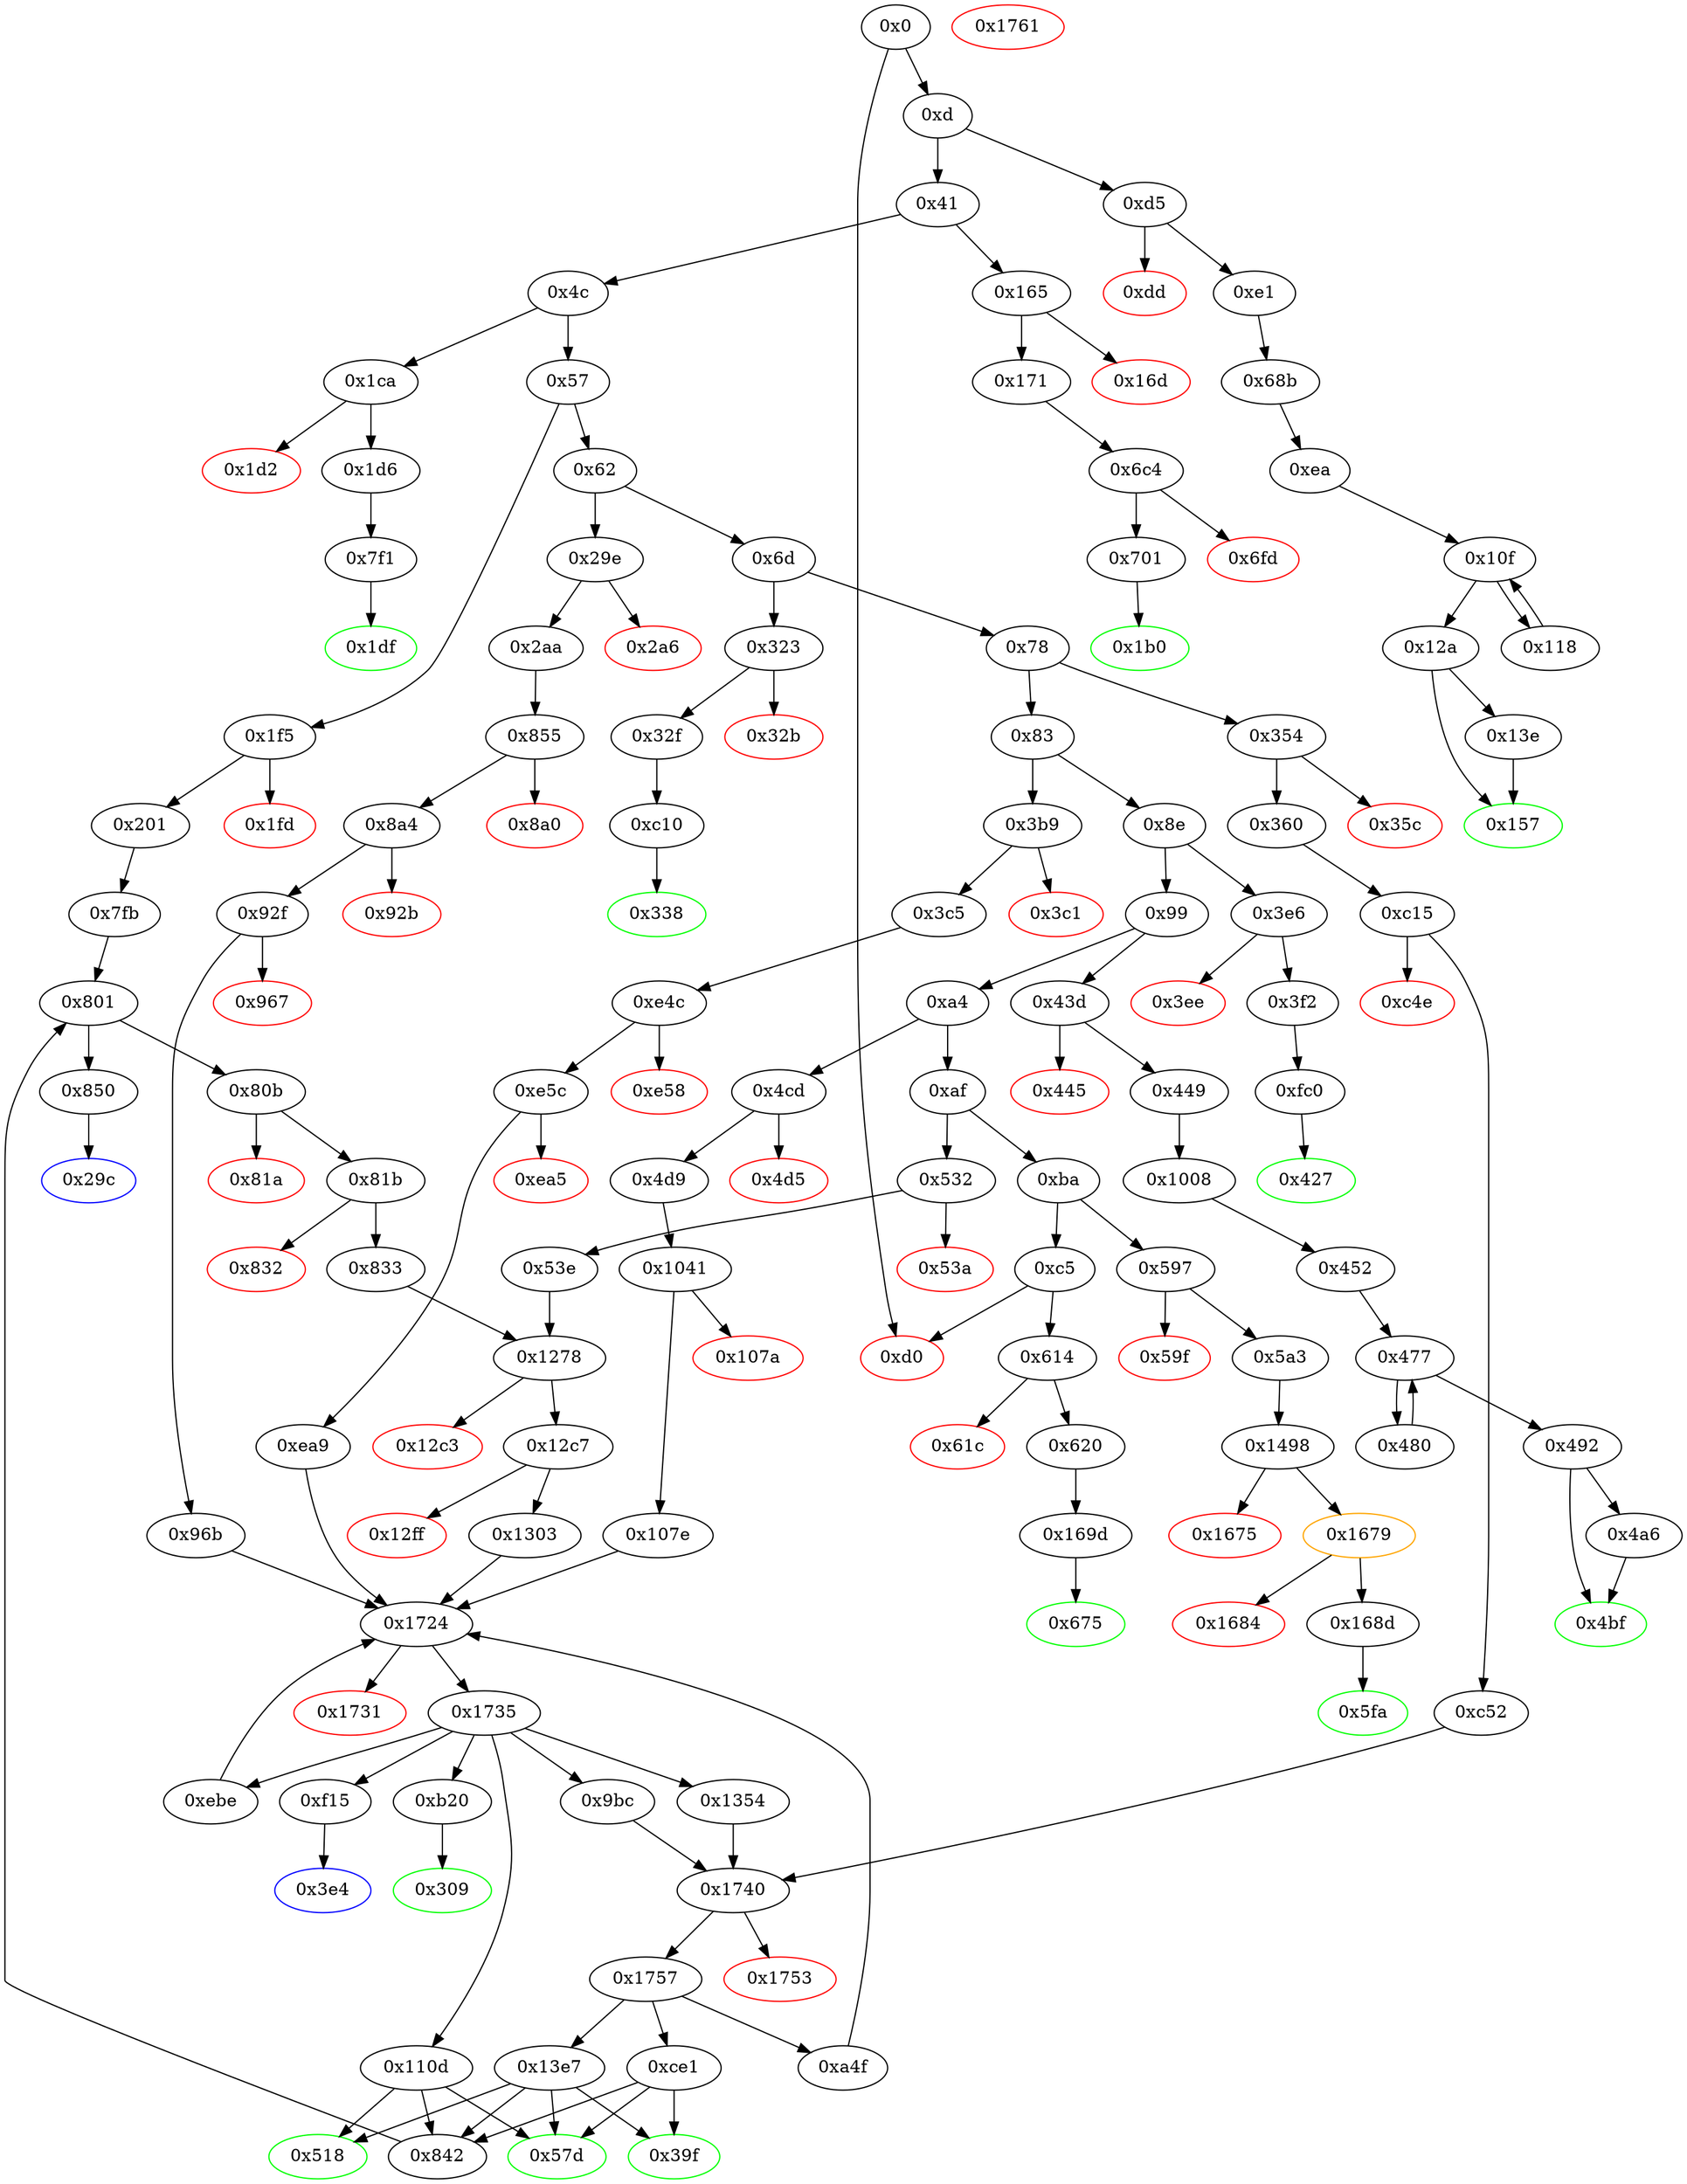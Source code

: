 strict digraph "" {
"0x12a" [fillcolor=white, id="0x12a", style=filled, tooltip="Block 0x12a\n[0x12a:0x13d]\n---\nPredecessors: [0x10f]\nSuccessors: [0x13e, 0x157]\n---\n0x12a JUMPDEST\n0x12b POP\n0x12c POP\n0x12d POP\n0x12e POP\n0x12f SWAP1\n0x130 POP\n0x131 SWAP1\n0x132 DUP2\n0x133 ADD\n0x134 SWAP1\n0x135 PUSH1 0x1f\n0x137 AND\n0x138 DUP1\n0x139 ISZERO\n0x13a PUSH2 0x157\n0x13d JUMPI\n---\n0x12a: JUMPDEST \n0x133: V82 = ADD V69 V68\n0x135: V83 = 0x1f\n0x137: V84 = AND 0x1f V69\n0x139: V85 = ISZERO V84\n0x13a: V86 = 0x157\n0x13d: JUMPI 0x157 V85\n---\nEntry stack: [V11, 0xea, V478, V62, V62, V68, V71, V69, V69, V68, V71, S0]\nStack pops: 7\nStack additions: [V82, V84]\nExit stack: [V11, 0xea, V478, V62, V62, V82, V84]\n\nDef sites:\nV11: {0xd.0x35}\n0xea: {0xe1.0xe3}\nV478: {0x68b.0x68f}\nV62: {0xea.0xed}\nV62: {0xea.0xed}\nV68: {0xea.0x100}\nV71: {0xea.0x108}\nV69: {0xea.0x104}\nV69: {0xea.0x104}\nV68: {0xea.0x100}\nV71: {0xea.0x108}\nS0: {0x118.0x123, 0xea.0x10d}\n"];
"0x427" [color=green, fillcolor=white, id="0x427", style=filled, tooltip="Block 0x427\n[0x427:0x43c]\n---\nPredecessors: [0xfc0]\nSuccessors: []\n---\n0x427 JUMPDEST\n0x428 PUSH1 0x40\n0x42a MLOAD\n0x42b DUP1\n0x42c DUP3\n0x42d DUP2\n0x42e MSTORE\n0x42f PUSH1 0x20\n0x431 ADD\n0x432 SWAP2\n0x433 POP\n0x434 POP\n0x435 PUSH1 0x40\n0x437 MLOAD\n0x438 DUP1\n0x439 SWAP2\n0x43a SUB\n0x43b SWAP1\n0x43c RETURN\n---\n0x427: JUMPDEST \n0x428: V302 = 0x40\n0x42a: V303 = M[0x40]\n0x42e: M[V303] = V942\n0x42f: V304 = 0x20\n0x431: V305 = ADD 0x20 V303\n0x435: V306 = 0x40\n0x437: V307 = M[0x40]\n0x43a: V308 = SUB V305 V307\n0x43c: RETURN V307 V308\n---\nEntry stack: [V11, V942]\nStack pops: 1\nStack additions: []\nExit stack: [V11]\n\nDef sites:\nV11: {0xd.0x35}\nV942: {0xfc0.0x1001}\n"];
"0x29c" [color=blue, fillcolor=white, id="0x29c", style=filled, tooltip="Block 0x29c\n[0x29c:0x29d]\n---\nPredecessors: [0x850]\nSuccessors: []\n---\n0x29c JUMPDEST\n0x29d STOP\n---\n0x29c: JUMPDEST \n0x29d: STOP \n---\nEntry stack: [V11]\nStack pops: 0\nStack additions: []\nExit stack: [V11]\n\nDef sites:\nV11: {0xd.0x35}\n"];
"0x1684" [color=red, fillcolor=white, id="0x1684", style=filled, tooltip="Block 0x1684\n[0x1684:0x168c]\n---\nPredecessors: [0x1679]\nSuccessors: []\n---\n0x1684 RETURNDATASIZE\n0x1685 PUSH1 0x0\n0x1687 DUP1\n0x1688 RETURNDATACOPY\n0x1689 RETURNDATASIZE\n0x168a PUSH1 0x0\n0x168c REVERT\n---\n0x1684: V1241 = RETURNDATASIZE\n0x1685: V1242 = 0x0\n0x1688: RETURNDATACOPY 0x0 0x0 V1241\n0x1689: V1243 = RETURNDATASIZE\n0x168a: V1244 = 0x0\n0x168c: REVERT 0x0 V1243\n---\nEntry stack: [V11, 0x5fa, V425, V428, V437, V435, 0x0, V1194, 0x8f4ffcb1, V1225, V1238]\nStack pops: 0\nStack additions: []\nExit stack: [V11, 0x5fa, V425, V428, V437, V435, 0x0, V1194, 0x8f4ffcb1, V1225, V1238]\n\nDef sites:\nV11: {0xd.0x35}\n0x5fa: {0x5a3.0x5a5}\nV425: {0x5a3.0x5c8}\nV428: {0x5a3.0x5d2}\nV437: {0x5a3.0x5e9}\nV435: {0x5a3.0x5e5}\n0x0: {0x1498.0x1499}\nV1194: {0x1498.0x1597}\n0x8f4ffcb1: {0x1498.0x1598}\nV1225: {0x1498.0x1654}\nV1238: {0x1679.0x167d}\n"];
"0x3c5" [fillcolor=white, id="0x3c5", style=filled, tooltip="Block 0x3c5\n[0x3c5:0x3e3]\n---\nPredecessors: [0x3b9]\nSuccessors: [0xe4c]\n---\n0x3c5 JUMPDEST\n0x3c6 POP\n0x3c7 PUSH2 0x3e4\n0x3ca PUSH1 0x4\n0x3cc DUP1\n0x3cd CALLDATASIZE\n0x3ce SUB\n0x3cf DUP2\n0x3d0 ADD\n0x3d1 SWAP1\n0x3d2 DUP1\n0x3d3 DUP1\n0x3d4 CALLDATALOAD\n0x3d5 SWAP1\n0x3d6 PUSH1 0x20\n0x3d8 ADD\n0x3d9 SWAP1\n0x3da SWAP3\n0x3db SWAP2\n0x3dc SWAP1\n0x3dd POP\n0x3de POP\n0x3df POP\n0x3e0 PUSH2 0xe4c\n0x3e3 JUMP\n---\n0x3c5: JUMPDEST \n0x3c7: V278 = 0x3e4\n0x3ca: V279 = 0x4\n0x3cd: V280 = CALLDATASIZE\n0x3ce: V281 = SUB V280 0x4\n0x3d0: V282 = ADD 0x4 V281\n0x3d4: V283 = CALLDATALOAD 0x4\n0x3d6: V284 = 0x20\n0x3d8: V285 = ADD 0x20 0x4\n0x3e0: V286 = 0xe4c\n0x3e3: JUMP 0xe4c\n---\nEntry stack: [V11, V274]\nStack pops: 1\nStack additions: [0x3e4, V283]\nExit stack: [V11, 0x3e4, V283]\n\nDef sites:\nV11: {0xd.0x35}\nV274: {0x3b9.0x3ba}\n"];
"0x0" [fillcolor=white, id="0x0", style=filled, tooltip="Block 0x0\n[0x0:0xc]\n---\nPredecessors: []\nSuccessors: [0xd, 0xd0]\n---\n0x0 PUSH1 0x80\n0x2 PUSH1 0x40\n0x4 MSTORE\n0x5 PUSH1 0x4\n0x7 CALLDATASIZE\n0x8 LT\n0x9 PUSH2 0xd0\n0xc JUMPI\n---\n0x0: V0 = 0x80\n0x2: V1 = 0x40\n0x4: M[0x40] = 0x80\n0x5: V2 = 0x4\n0x7: V3 = CALLDATASIZE\n0x8: V4 = LT V3 0x4\n0x9: V5 = 0xd0\n0xc: JUMPI 0xd0 V4\n---\nEntry stack: []\nStack pops: 0\nStack additions: []\nExit stack: []\n\nDef sites:\n"];
"0x309" [color=green, fillcolor=white, id="0x309", style=filled, tooltip="Block 0x309\n[0x309:0x322]\n---\nPredecessors: [0xb20]\nSuccessors: []\n---\n0x309 JUMPDEST\n0x30a PUSH1 0x40\n0x30c MLOAD\n0x30d DUP1\n0x30e DUP3\n0x30f ISZERO\n0x310 ISZERO\n0x311 ISZERO\n0x312 ISZERO\n0x313 DUP2\n0x314 MSTORE\n0x315 PUSH1 0x20\n0x317 ADD\n0x318 SWAP2\n0x319 POP\n0x31a POP\n0x31b PUSH1 0x40\n0x31d MLOAD\n0x31e DUP1\n0x31f SWAP2\n0x320 SUB\n0x321 SWAP1\n0x322 RETURN\n---\n0x309: JUMPDEST \n0x30a: V217 = 0x40\n0x30c: V218 = M[0x40]\n0x30f: V219 = ISZERO 0x1\n0x310: V220 = ISZERO 0x0\n0x311: V221 = ISZERO 0x1\n0x312: V222 = ISZERO 0x0\n0x314: M[V218] = 0x1\n0x315: V223 = 0x20\n0x317: V224 = ADD 0x20 V218\n0x31b: V225 = 0x40\n0x31d: V226 = M[0x40]\n0x320: V227 = SUB V224 V226\n0x322: RETURN V226 V227\n---\nEntry stack: [V11, 0x29c, V165, S1, 0x1]\nStack pops: 1\nStack additions: []\nExit stack: [V11, 0x29c, V165, S1]\n\nDef sites:\nV11: {0xd.0x35}\n0x29c: {0x201.0x203}\nV165: {0x201.0x229}\nS1: {0x201.0x26c, 0xd.0x35}\n0x1: {0xb20.0xc06}\n"];
"0x53a" [color=red, fillcolor=white, id="0x53a", style=filled, tooltip="Block 0x53a\n[0x53a:0x53d]\n---\nPredecessors: [0x532]\nSuccessors: []\n---\n0x53a PUSH1 0x0\n0x53c DUP1\n0x53d REVERT\n---\n0x53a: V388 = 0x0\n0x53d: REVERT 0x0 0x0\n---\nEntry stack: [V11, V385]\nStack pops: 0\nStack additions: []\nExit stack: [V11, V385]\n\nDef sites:\nV11: {0xd.0x35}\nV385: {0x532.0x533}\n"];
"0x32b" [color=red, fillcolor=white, id="0x32b", style=filled, tooltip="Block 0x32b\n[0x32b:0x32e]\n---\nPredecessors: [0x323]\nSuccessors: []\n---\n0x32b PUSH1 0x0\n0x32d DUP1\n0x32e REVERT\n---\n0x32b: V231 = 0x0\n0x32e: REVERT 0x0 0x0\n---\nEntry stack: [V11, V228]\nStack pops: 0\nStack additions: []\nExit stack: [V11, V228]\n\nDef sites:\nV11: {0xd.0x35}\nV228: {0x323.0x324}\n"];
"0x6fd" [color=red, fillcolor=white, id="0x6fd", style=filled, tooltip="Block 0x6fd\n[0x6fd:0x700]\n---\nPredecessors: [0x6c4]\nSuccessors: []\n---\n0x6fd PUSH1 0x0\n0x6ff DUP1\n0x700 REVERT\n---\n0x6fd: V495 = 0x0\n0x700: REVERT 0x0 0x0\n---\nEntry stack: [V11, 0x1b0, V113, V116, 0x0]\nStack pops: 0\nStack additions: []\nExit stack: [V11, 0x1b0, V113, V116, 0x0]\n\nDef sites:\nV11: {0xd.0x35}\n0x1b0: {0x171.0x173}\nV113: {0x171.0x196}\nV116: {0x171.0x1a0}\n0x0: {0x6c4.0x6c5}\n"];
"0xe58" [color=red, fillcolor=white, id="0xe58", style=filled, tooltip="Block 0xe58\n[0xe58:0xe5b]\n---\nPredecessors: [0xe4c]\nSuccessors: []\n---\n0xe58 PUSH1 0x0\n0xe5a DUP1\n0xe5b REVERT\n---\n0xe58: V860 = 0x0\n0xe5b: REVERT 0x0 0x0\n---\nEntry stack: [V11, 0x3e4, V283]\nStack pops: 0\nStack additions: []\nExit stack: [V11, 0x3e4, V283]\n\nDef sites:\nV11: {0xd.0x35}\n0x3e4: {0x3c5.0x3c7}\nV283: {0x3c5.0x3d4}\n"];
"0x833" [fillcolor=white, id="0x833", style=filled, tooltip="Block 0x833\n[0x833:0x841]\n---\nPredecessors: [0x81b]\nSuccessors: [0x1278]\n---\n0x833 JUMPDEST\n0x834 SWAP1\n0x835 PUSH1 0x20\n0x837 ADD\n0x838 SWAP1\n0x839 PUSH1 0x20\n0x83b MUL\n0x83c ADD\n0x83d MLOAD\n0x83e PUSH2 0x1278\n0x841 JUMP\n---\n0x833: JUMPDEST \n0x835: V559 = 0x20\n0x837: V560 = ADD 0x20 S1\n0x839: V561 = 0x20\n0x83b: V562 = MUL 0x20 S0\n0x83c: V563 = ADD V562 V560\n0x83d: V564 = M[V563]\n0x83e: V565 = 0x1278\n0x841: JUMP 0x1278\n---\nEntry stack: [V11, 0x29c, V165, S5, S4, 0x842, V553, S1, S0]\nStack pops: 2\nStack additions: [V564]\nExit stack: [V11, 0x29c, V165, S5, S4, 0x842, V553, V564]\n\nDef sites:\nV11: {0xd.0x35}\n0x29c: {0x201.0x203}\nV165: {0x201.0x229}\nS5: {0x201.0x26c, 0xd.0x35}\nS4: {0x7fb.0x7fc, 0x842.0x848}\n0x842: {0x80b.0x80b}\nV553: {0x81b.0x825}\nS1: {0x201.0x26c, 0xd.0x35}\nS0: {0x7fb.0x7fc, 0x842.0x848}\n"];
"0x68b" [fillcolor=white, id="0x68b", style=filled, tooltip="Block 0x68b\n[0x68b:0x6c3]\n---\nPredecessors: [0xe1]\nSuccessors: [0xea]\n---\n0x68b JUMPDEST\n0x68c PUSH1 0x40\n0x68e DUP1\n0x68f MLOAD\n0x690 SWAP1\n0x691 DUP2\n0x692 ADD\n0x693 PUSH1 0x40\n0x695 MSTORE\n0x696 DUP1\n0x697 PUSH1 0xa\n0x699 DUP2\n0x69a MSTORE\n0x69b PUSH1 0x20\n0x69d ADD\n0x69e PUSH32 0x556e69426974636f696e00000000000000000000000000000000000000000000\n0x6bf DUP2\n0x6c0 MSTORE\n0x6c1 POP\n0x6c2 DUP2\n0x6c3 JUMP\n---\n0x68b: JUMPDEST \n0x68c: V477 = 0x40\n0x68f: V478 = M[0x40]\n0x692: V479 = ADD V478 0x40\n0x693: V480 = 0x40\n0x695: M[0x40] = V479\n0x697: V481 = 0xa\n0x69a: M[V478] = 0xa\n0x69b: V482 = 0x20\n0x69d: V483 = ADD 0x20 V478\n0x69e: V484 = 0x556e69426974636f696e00000000000000000000000000000000000000000000\n0x6c0: M[V483] = 0x556e69426974636f696e00000000000000000000000000000000000000000000\n0x6c3: JUMP 0xea\n---\nEntry stack: [V11, 0xea]\nStack pops: 1\nStack additions: [S0, V478]\nExit stack: [V11, 0xea, V478]\n\nDef sites:\nV11: {0xd.0x35}\n0xea: {0xe1.0xe3}\n"];
"0x1f5" [fillcolor=white, id="0x1f5", style=filled, tooltip="Block 0x1f5\n[0x1f5:0x1fc]\n---\nPredecessors: [0x57]\nSuccessors: [0x1fd, 0x201]\n---\n0x1f5 JUMPDEST\n0x1f6 CALLVALUE\n0x1f7 DUP1\n0x1f8 ISZERO\n0x1f9 PUSH2 0x201\n0x1fc JUMPI\n---\n0x1f5: JUMPDEST \n0x1f6: V144 = CALLVALUE\n0x1f8: V145 = ISZERO V144\n0x1f9: V146 = 0x201\n0x1fc: JUMPI 0x201 V145\n---\nEntry stack: [V11]\nStack pops: 0\nStack additions: [V144]\nExit stack: [V11, V144]\n\nDef sites:\nV11: {0xd.0x35}\n"];
"0xc4e" [color=red, fillcolor=white, id="0xc4e", style=filled, tooltip="Block 0xc4e\n[0xc4e:0xc51]\n---\nPredecessors: [0xc15]\nSuccessors: []\n---\n0xc4e PUSH1 0x0\n0xc50 DUP1\n0xc51 REVERT\n---\n0xc4e: V761 = 0x0\n0xc51: REVERT 0x0 0x0\n---\nEntry stack: [V11, 0x39f, V256, V259, 0x0]\nStack pops: 0\nStack additions: []\nExit stack: [V11, 0x39f, V256, V259, 0x0]\n\nDef sites:\nV11: {0xd.0x35}\n0x39f: {0x360.0x362}\nV256: {0x360.0x385}\nV259: {0x360.0x38f}\n0x0: {0xc15.0xc16}\n"];
"0x168d" [fillcolor=white, id="0x168d", style=filled, tooltip="Block 0x168d\n[0x168d:0x169c]\n---\nPredecessors: [0x1679]\nSuccessors: [0x5fa]\n---\n0x168d JUMPDEST\n0x168e POP\n0x168f POP\n0x1690 POP\n0x1691 POP\n0x1692 PUSH1 0x1\n0x1694 SWAP1\n0x1695 POP\n0x1696 SWAP5\n0x1697 SWAP4\n0x1698 POP\n0x1699 POP\n0x169a POP\n0x169b POP\n0x169c JUMP\n---\n0x168d: JUMPDEST \n0x1692: V1245 = 0x1\n0x169c: JUMP 0x5fa\n---\nEntry stack: [V11, 0x5fa, V425, V428, V437, V435, 0x0, V1194, 0x8f4ffcb1, V1225, V1238]\nStack pops: 10\nStack additions: [0x1]\nExit stack: [V11, 0x1]\n\nDef sites:\nV11: {0xd.0x35}\n0x5fa: {0x5a3.0x5a5}\nV425: {0x5a3.0x5c8}\nV428: {0x5a3.0x5d2}\nV437: {0x5a3.0x5e9}\nV435: {0x5a3.0x5e5}\n0x0: {0x1498.0x1499}\nV1194: {0x1498.0x1597}\n0x8f4ffcb1: {0x1498.0x1598}\nV1225: {0x1498.0x1654}\nV1238: {0x1679.0x167d}\n"];
"0xea5" [color=red, fillcolor=white, id="0xea5", style=filled, tooltip="Block 0xea5\n[0xea5:0xea8]\n---\nPredecessors: [0xe5c]\nSuccessors: []\n---\n0xea5 PUSH1 0x0\n0xea7 DUP1\n0xea8 REVERT\n---\n0xea5: V879 = 0x0\n0xea8: REVERT 0x0 0x0\n---\nEntry stack: [V11, 0x3e4, V283]\nStack pops: 0\nStack additions: []\nExit stack: [V11, 0x3e4, V283]\n\nDef sites:\nV11: {0xd.0x35}\n0x3e4: {0x3c5.0x3c7}\nV283: {0x3c5.0x3d4}\n"];
"0x4c" [fillcolor=white, id="0x4c", style=filled, tooltip="Block 0x4c\n[0x4c:0x56]\n---\nPredecessors: [0x41]\nSuccessors: [0x57, 0x1ca]\n---\n0x4c DUP1\n0x4d PUSH4 0x18160ddd\n0x52 EQ\n0x53 PUSH2 0x1ca\n0x56 JUMPI\n---\n0x4d: V18 = 0x18160ddd\n0x52: V19 = EQ 0x18160ddd V11\n0x53: V20 = 0x1ca\n0x56: JUMPI 0x1ca V19\n---\nEntry stack: [V11]\nStack pops: 1\nStack additions: [S0]\nExit stack: [V11]\n\nDef sites:\nV11: {0xd.0x35}\n"];
"0x4cd" [fillcolor=white, id="0x4cd", style=filled, tooltip="Block 0x4cd\n[0x4cd:0x4d4]\n---\nPredecessors: [0xa4]\nSuccessors: [0x4d5, 0x4d9]\n---\n0x4cd JUMPDEST\n0x4ce CALLVALUE\n0x4cf DUP1\n0x4d0 ISZERO\n0x4d1 PUSH2 0x4d9\n0x4d4 JUMPI\n---\n0x4cd: JUMPDEST \n0x4ce: V356 = CALLVALUE\n0x4d0: V357 = ISZERO V356\n0x4d1: V358 = 0x4d9\n0x4d4: JUMPI 0x4d9 V357\n---\nEntry stack: [V11]\nStack pops: 0\nStack additions: [V356]\nExit stack: [V11, V356]\n\nDef sites:\nV11: {0xd.0x35}\n"];
"0x13e" [fillcolor=white, id="0x13e", style=filled, tooltip="Block 0x13e\n[0x13e:0x156]\n---\nPredecessors: [0x12a]\nSuccessors: [0x157]\n---\n0x13e DUP1\n0x13f DUP3\n0x140 SUB\n0x141 DUP1\n0x142 MLOAD\n0x143 PUSH1 0x1\n0x145 DUP4\n0x146 PUSH1 0x20\n0x148 SUB\n0x149 PUSH2 0x100\n0x14c EXP\n0x14d SUB\n0x14e NOT\n0x14f AND\n0x150 DUP2\n0x151 MSTORE\n0x152 PUSH1 0x20\n0x154 ADD\n0x155 SWAP2\n0x156 POP\n---\n0x140: V87 = SUB V82 V84\n0x142: V88 = M[V87]\n0x143: V89 = 0x1\n0x146: V90 = 0x20\n0x148: V91 = SUB 0x20 V84\n0x149: V92 = 0x100\n0x14c: V93 = EXP 0x100 V91\n0x14d: V94 = SUB V93 0x1\n0x14e: V95 = NOT V94\n0x14f: V96 = AND V95 V88\n0x151: M[V87] = V96\n0x152: V97 = 0x20\n0x154: V98 = ADD 0x20 V87\n---\nEntry stack: [V11, 0xea, V478, V62, V62, V82, V84]\nStack pops: 2\nStack additions: [V98, S0]\nExit stack: [V11, 0xea, V478, V62, V62, V98, V84]\n\nDef sites:\nV11: {0xd.0x35}\n0xea: {0xe1.0xe3}\nV478: {0x68b.0x68f}\nV62: {0xea.0xed}\nV62: {0xea.0xed}\nV82: {0x12a.0x133}\nV84: {0x12a.0x137}\n"];
"0xea9" [fillcolor=white, id="0xea9", style=filled, tooltip="Block 0xea9\n[0xea9:0xebd]\n---\nPredecessors: [0xe5c]\nSuccessors: [0x1724]\n---\n0xea9 JUMPDEST\n0xeaa PUSH2 0xebe\n0xead DUP2\n0xeae PUSH1 0x3\n0xeb0 SLOAD\n0xeb1 PUSH2 0x1724\n0xeb4 SWAP1\n0xeb5 SWAP2\n0xeb6 SWAP1\n0xeb7 PUSH4 0xffffffff\n0xebc AND\n0xebd JUMP\n---\n0xea9: JUMPDEST \n0xeaa: V880 = 0xebe\n0xeae: V881 = 0x3\n0xeb0: V882 = S[0x3]\n0xeb1: V883 = 0x1724\n0xeb7: V884 = 0xffffffff\n0xebc: V885 = AND 0xffffffff 0x1724\n0xebd: JUMP 0x1724\n---\nEntry stack: [V11, 0x3e4, V283]\nStack pops: 1\nStack additions: [S0, 0xebe, V882, S0]\nExit stack: [V11, 0x3e4, V283, 0xebe, V882, V283]\n\nDef sites:\nV11: {0xd.0x35}\n0x3e4: {0x3c5.0x3c7}\nV283: {0x3c5.0x3d4}\n"];
"0x842" [fillcolor=white, id="0x842", style=filled, tooltip="Block 0x842\n[0x842:0x84f]\n---\nPredecessors: [0xce1, 0x110d, 0x13e7]\nSuccessors: [0x801]\n---\n0x842 JUMPDEST\n0x843 POP\n0x844 DUP1\n0x845 DUP1\n0x846 PUSH1 0x1\n0x848 ADD\n0x849 SWAP2\n0x84a POP\n0x84b POP\n0x84c PUSH2 0x801\n0x84f JUMP\n---\n0x842: JUMPDEST \n0x846: V566 = 0x1\n0x848: V567 = ADD 0x1 S1\n0x84c: V568 = 0x801\n0x84f: JUMP 0x801\n---\nEntry stack: [V11, 0x29c, V165, S2, S1, 0x1]\nStack pops: 2\nStack additions: [V567]\nExit stack: [V11, 0x29c, V165, S2, V567]\n\nDef sites:\nV11: {0xd.0x35}\n0x29c: {0x201.0x203}\nV165: {0x201.0x229}\nS2: {0x201.0x26c, 0xd.0x35}\nS1: {0x842.0x848, 0x7fb.0x7fc, 0x2aa.0x2ac, 0xd.0x35}\n0x1: {0x13e7.0x148f, 0xce1.0xe43}\n"];
"0x1498" [fillcolor=white, id="0x1498", style=filled, tooltip="Block 0x1498\n[0x1498:0x1674]\n---\nPredecessors: [0x5a3]\nSuccessors: [0x1675, 0x1679]\n---\n0x1498 JUMPDEST\n0x1499 PUSH1 0x0\n0x149b DUP4\n0x149c PUSH1 0x1\n0x149e PUSH1 0x0\n0x14a0 CALLER\n0x14a1 PUSH20 0xffffffffffffffffffffffffffffffffffffffff\n0x14b6 AND\n0x14b7 PUSH20 0xffffffffffffffffffffffffffffffffffffffff\n0x14cc AND\n0x14cd DUP2\n0x14ce MSTORE\n0x14cf PUSH1 0x20\n0x14d1 ADD\n0x14d2 SWAP1\n0x14d3 DUP2\n0x14d4 MSTORE\n0x14d5 PUSH1 0x20\n0x14d7 ADD\n0x14d8 PUSH1 0x0\n0x14da SHA3\n0x14db PUSH1 0x0\n0x14dd DUP8\n0x14de PUSH20 0xffffffffffffffffffffffffffffffffffffffff\n0x14f3 AND\n0x14f4 PUSH20 0xffffffffffffffffffffffffffffffffffffffff\n0x1509 AND\n0x150a DUP2\n0x150b MSTORE\n0x150c PUSH1 0x20\n0x150e ADD\n0x150f SWAP1\n0x1510 DUP2\n0x1511 MSTORE\n0x1512 PUSH1 0x20\n0x1514 ADD\n0x1515 PUSH1 0x0\n0x1517 SHA3\n0x1518 DUP2\n0x1519 SWAP1\n0x151a SSTORE\n0x151b POP\n0x151c DUP5\n0x151d PUSH20 0xffffffffffffffffffffffffffffffffffffffff\n0x1532 AND\n0x1533 CALLER\n0x1534 PUSH20 0xffffffffffffffffffffffffffffffffffffffff\n0x1549 AND\n0x154a PUSH32 0x8c5be1e5ebec7d5bd14f71427d1e84f3dd0314c0f7b2291e5b200ac8c7c3b925\n0x156b DUP7\n0x156c PUSH1 0x40\n0x156e MLOAD\n0x156f DUP1\n0x1570 DUP3\n0x1571 DUP2\n0x1572 MSTORE\n0x1573 PUSH1 0x20\n0x1575 ADD\n0x1576 SWAP2\n0x1577 POP\n0x1578 POP\n0x1579 PUSH1 0x40\n0x157b MLOAD\n0x157c DUP1\n0x157d SWAP2\n0x157e SUB\n0x157f SWAP1\n0x1580 LOG3\n0x1581 DUP5\n0x1582 PUSH20 0xffffffffffffffffffffffffffffffffffffffff\n0x1597 AND\n0x1598 PUSH4 0x8f4ffcb1\n0x159d CALLER\n0x159e DUP7\n0x159f ADDRESS\n0x15a0 DUP8\n0x15a1 DUP8\n0x15a2 PUSH1 0x40\n0x15a4 MLOAD\n0x15a5 DUP7\n0x15a6 PUSH4 0xffffffff\n0x15ab AND\n0x15ac PUSH29 0x100000000000000000000000000000000000000000000000000000000\n0x15ca MUL\n0x15cb DUP2\n0x15cc MSTORE\n0x15cd PUSH1 0x4\n0x15cf ADD\n0x15d0 DUP1\n0x15d1 DUP7\n0x15d2 PUSH20 0xffffffffffffffffffffffffffffffffffffffff\n0x15e7 AND\n0x15e8 PUSH20 0xffffffffffffffffffffffffffffffffffffffff\n0x15fd AND\n0x15fe DUP2\n0x15ff MSTORE\n0x1600 PUSH1 0x20\n0x1602 ADD\n0x1603 DUP6\n0x1604 DUP2\n0x1605 MSTORE\n0x1606 PUSH1 0x20\n0x1608 ADD\n0x1609 DUP5\n0x160a PUSH20 0xffffffffffffffffffffffffffffffffffffffff\n0x161f AND\n0x1620 PUSH20 0xffffffffffffffffffffffffffffffffffffffff\n0x1635 AND\n0x1636 DUP2\n0x1637 MSTORE\n0x1638 PUSH1 0x20\n0x163a ADD\n0x163b DUP1\n0x163c PUSH1 0x20\n0x163e ADD\n0x163f DUP3\n0x1640 DUP2\n0x1641 SUB\n0x1642 DUP3\n0x1643 MSTORE\n0x1644 DUP5\n0x1645 DUP5\n0x1646 DUP3\n0x1647 DUP2\n0x1648 DUP2\n0x1649 MSTORE\n0x164a PUSH1 0x20\n0x164c ADD\n0x164d SWAP3\n0x164e POP\n0x164f DUP1\n0x1650 DUP3\n0x1651 DUP5\n0x1652 CALLDATACOPY\n0x1653 DUP3\n0x1654 ADD\n0x1655 SWAP2\n0x1656 POP\n0x1657 POP\n0x1658 SWAP7\n0x1659 POP\n0x165a POP\n0x165b POP\n0x165c POP\n0x165d POP\n0x165e POP\n0x165f POP\n0x1660 PUSH1 0x0\n0x1662 PUSH1 0x40\n0x1664 MLOAD\n0x1665 DUP1\n0x1666 DUP4\n0x1667 SUB\n0x1668 DUP2\n0x1669 PUSH1 0x0\n0x166b DUP8\n0x166c DUP1\n0x166d EXTCODESIZE\n0x166e ISZERO\n0x166f DUP1\n0x1670 ISZERO\n0x1671 PUSH2 0x1679\n0x1674 JUMPI\n---\n0x1498: JUMPDEST \n0x1499: V1155 = 0x0\n0x149c: V1156 = 0x1\n0x149e: V1157 = 0x0\n0x14a0: V1158 = CALLER\n0x14a1: V1159 = 0xffffffffffffffffffffffffffffffffffffffff\n0x14b6: V1160 = AND 0xffffffffffffffffffffffffffffffffffffffff V1158\n0x14b7: V1161 = 0xffffffffffffffffffffffffffffffffffffffff\n0x14cc: V1162 = AND 0xffffffffffffffffffffffffffffffffffffffff V1160\n0x14ce: M[0x0] = V1162\n0x14cf: V1163 = 0x20\n0x14d1: V1164 = ADD 0x20 0x0\n0x14d4: M[0x20] = 0x1\n0x14d5: V1165 = 0x20\n0x14d7: V1166 = ADD 0x20 0x20\n0x14d8: V1167 = 0x0\n0x14da: V1168 = SHA3 0x0 0x40\n0x14db: V1169 = 0x0\n0x14de: V1170 = 0xffffffffffffffffffffffffffffffffffffffff\n0x14f3: V1171 = AND 0xffffffffffffffffffffffffffffffffffffffff V425\n0x14f4: V1172 = 0xffffffffffffffffffffffffffffffffffffffff\n0x1509: V1173 = AND 0xffffffffffffffffffffffffffffffffffffffff V1171\n0x150b: M[0x0] = V1173\n0x150c: V1174 = 0x20\n0x150e: V1175 = ADD 0x20 0x0\n0x1511: M[0x20] = V1168\n0x1512: V1176 = 0x20\n0x1514: V1177 = ADD 0x20 0x20\n0x1515: V1178 = 0x0\n0x1517: V1179 = SHA3 0x0 0x40\n0x151a: S[V1179] = V428\n0x151d: V1180 = 0xffffffffffffffffffffffffffffffffffffffff\n0x1532: V1181 = AND 0xffffffffffffffffffffffffffffffffffffffff V425\n0x1533: V1182 = CALLER\n0x1534: V1183 = 0xffffffffffffffffffffffffffffffffffffffff\n0x1549: V1184 = AND 0xffffffffffffffffffffffffffffffffffffffff V1182\n0x154a: V1185 = 0x8c5be1e5ebec7d5bd14f71427d1e84f3dd0314c0f7b2291e5b200ac8c7c3b925\n0x156c: V1186 = 0x40\n0x156e: V1187 = M[0x40]\n0x1572: M[V1187] = V428\n0x1573: V1188 = 0x20\n0x1575: V1189 = ADD 0x20 V1187\n0x1579: V1190 = 0x40\n0x157b: V1191 = M[0x40]\n0x157e: V1192 = SUB V1189 V1191\n0x1580: LOG V1191 V1192 0x8c5be1e5ebec7d5bd14f71427d1e84f3dd0314c0f7b2291e5b200ac8c7c3b925 V1184 V1181\n0x1582: V1193 = 0xffffffffffffffffffffffffffffffffffffffff\n0x1597: V1194 = AND 0xffffffffffffffffffffffffffffffffffffffff V425\n0x1598: V1195 = 0x8f4ffcb1\n0x159d: V1196 = CALLER\n0x159f: V1197 = ADDRESS\n0x15a2: V1198 = 0x40\n0x15a4: V1199 = M[0x40]\n0x15a6: V1200 = 0xffffffff\n0x15ab: V1201 = AND 0xffffffff 0x8f4ffcb1\n0x15ac: V1202 = 0x100000000000000000000000000000000000000000000000000000000\n0x15ca: V1203 = MUL 0x100000000000000000000000000000000000000000000000000000000 0x8f4ffcb1\n0x15cc: M[V1199] = 0x8f4ffcb100000000000000000000000000000000000000000000000000000000\n0x15cd: V1204 = 0x4\n0x15cf: V1205 = ADD 0x4 V1199\n0x15d2: V1206 = 0xffffffffffffffffffffffffffffffffffffffff\n0x15e7: V1207 = AND 0xffffffffffffffffffffffffffffffffffffffff V1196\n0x15e8: V1208 = 0xffffffffffffffffffffffffffffffffffffffff\n0x15fd: V1209 = AND 0xffffffffffffffffffffffffffffffffffffffff V1207\n0x15ff: M[V1205] = V1209\n0x1600: V1210 = 0x20\n0x1602: V1211 = ADD 0x20 V1205\n0x1605: M[V1211] = V428\n0x1606: V1212 = 0x20\n0x1608: V1213 = ADD 0x20 V1211\n0x160a: V1214 = 0xffffffffffffffffffffffffffffffffffffffff\n0x161f: V1215 = AND 0xffffffffffffffffffffffffffffffffffffffff V1197\n0x1620: V1216 = 0xffffffffffffffffffffffffffffffffffffffff\n0x1635: V1217 = AND 0xffffffffffffffffffffffffffffffffffffffff V1215\n0x1637: M[V1213] = V1217\n0x1638: V1218 = 0x20\n0x163a: V1219 = ADD 0x20 V1213\n0x163c: V1220 = 0x20\n0x163e: V1221 = ADD 0x20 V1219\n0x1641: V1222 = SUB V1221 V1205\n0x1643: M[V1219] = V1222\n0x1649: M[V1221] = V435\n0x164a: V1223 = 0x20\n0x164c: V1224 = ADD 0x20 V1221\n0x1652: CALLDATACOPY V1224 V437 V435\n0x1654: V1225 = ADD V1224 V435\n0x1660: V1226 = 0x0\n0x1662: V1227 = 0x40\n0x1664: V1228 = M[0x40]\n0x1667: V1229 = SUB V1225 V1228\n0x1669: V1230 = 0x0\n0x166d: V1231 = EXTCODESIZE V1194\n0x166e: V1232 = ISZERO V1231\n0x1670: V1233 = ISZERO V1232\n0x1671: V1234 = 0x1679\n0x1674: JUMPI 0x1679 V1233\n---\nEntry stack: [V11, 0x5fa, V425, V428, V437, V435]\nStack pops: 4\nStack additions: [S3, S2, S1, S0, 0x0, V1194, 0x8f4ffcb1, V1225, 0x0, V1228, V1229, V1228, 0x0, V1194, V1232]\nExit stack: [V11, 0x5fa, V425, V428, V437, V435, 0x0, V1194, 0x8f4ffcb1, V1225, 0x0, V1228, V1229, V1228, 0x0, V1194, V1232]\n\nDef sites:\nV11: {0xd.0x35}\n0x5fa: {0x5a3.0x5a5}\nV425: {0x5a3.0x5c8}\nV428: {0x5a3.0x5d2}\nV437: {0x5a3.0x5e9}\nV435: {0x5a3.0x5e5}\n"];
"0x1ca" [fillcolor=white, id="0x1ca", style=filled, tooltip="Block 0x1ca\n[0x1ca:0x1d1]\n---\nPredecessors: [0x4c]\nSuccessors: [0x1d2, 0x1d6]\n---\n0x1ca JUMPDEST\n0x1cb CALLVALUE\n0x1cc DUP1\n0x1cd ISZERO\n0x1ce PUSH2 0x1d6\n0x1d1 JUMPI\n---\n0x1ca: JUMPDEST \n0x1cb: V131 = CALLVALUE\n0x1cd: V132 = ISZERO V131\n0x1ce: V133 = 0x1d6\n0x1d1: JUMPI 0x1d6 V132\n---\nEntry stack: [V11]\nStack pops: 0\nStack additions: [V131]\nExit stack: [V11, V131]\n\nDef sites:\nV11: {0xd.0x35}\n"];
"0x1679" [color=orange, fillcolor=white, id="0x1679", style=filled, tooltip="Block 0x1679\n[0x1679:0x1683]\n---\nPredecessors: [0x1498]\nSuccessors: [0x1684, 0x168d]\n---\n0x1679 JUMPDEST\n0x167a POP\n0x167b GAS\n0x167c CALL\n0x167d ISZERO\n0x167e DUP1\n0x167f ISZERO\n0x1680 PUSH2 0x168d\n0x1683 JUMPI\n---\n0x1679: JUMPDEST \n0x167b: V1236 = GAS\n0x167c: V1237 = CALL V1236 V1194 0x0 V1228 V1229 V1228 0x0\n0x167d: V1238 = ISZERO V1237\n0x167f: V1239 = ISZERO V1238\n0x1680: V1240 = 0x168d\n0x1683: JUMPI 0x168d V1239\n---\nEntry stack: [V11, 0x5fa, V425, V428, V437, V435, 0x0, V1194, 0x8f4ffcb1, V1225, 0x0, V1228, V1229, V1228, 0x0, V1194, V1232]\nStack pops: 7\nStack additions: [V1238]\nExit stack: [V11, 0x5fa, V425, V428, V437, V435, 0x0, V1194, 0x8f4ffcb1, V1225, V1238]\n\nDef sites:\nV11: {0xd.0x35}\n0x5fa: {0x5a3.0x5a5}\nV425: {0x5a3.0x5c8}\nV428: {0x5a3.0x5d2}\nV437: {0x5a3.0x5e9}\nV435: {0x5a3.0x5e5}\n0x0: {0x1498.0x1499}\nV1194: {0x1498.0x1597}\n0x8f4ffcb1: {0x1498.0x1598}\nV1225: {0x1498.0x1654}\n0x0: {0x1498.0x1660}\nV1228: {0x1498.0x1664}\nV1229: {0x1498.0x1667}\nV1228: {0x1498.0x1664}\n0x0: {0x1498.0x1669}\nV1194: {0x1498.0x1597}\nV1232: {0x1498.0x166e}\n"];
"0x1b0" [color=green, fillcolor=white, id="0x1b0", style=filled, tooltip="Block 0x1b0\n[0x1b0:0x1c9]\n---\nPredecessors: [0x701]\nSuccessors: []\n---\n0x1b0 JUMPDEST\n0x1b1 PUSH1 0x40\n0x1b3 MLOAD\n0x1b4 DUP1\n0x1b5 DUP3\n0x1b6 ISZERO\n0x1b7 ISZERO\n0x1b8 ISZERO\n0x1b9 ISZERO\n0x1ba DUP2\n0x1bb MSTORE\n0x1bc PUSH1 0x20\n0x1be ADD\n0x1bf SWAP2\n0x1c0 POP\n0x1c1 POP\n0x1c2 PUSH1 0x40\n0x1c4 MLOAD\n0x1c5 DUP1\n0x1c6 SWAP2\n0x1c7 SUB\n0x1c8 SWAP1\n0x1c9 RETURN\n---\n0x1b0: JUMPDEST \n0x1b1: V120 = 0x40\n0x1b3: V121 = M[0x40]\n0x1b6: V122 = ISZERO 0x1\n0x1b7: V123 = ISZERO 0x0\n0x1b8: V124 = ISZERO 0x1\n0x1b9: V125 = ISZERO 0x0\n0x1bb: M[V121] = 0x1\n0x1bc: V126 = 0x20\n0x1be: V127 = ADD 0x20 V121\n0x1c2: V128 = 0x40\n0x1c4: V129 = M[0x40]\n0x1c7: V130 = SUB V127 V129\n0x1c9: RETURN V129 V130\n---\nEntry stack: [V11, 0x1]\nStack pops: 1\nStack additions: []\nExit stack: [V11]\n\nDef sites:\nV11: {0xd.0x35}\n0x1: {0x701.0x7e8}\n"];
"0xfc0" [fillcolor=white, id="0xfc0", style=filled, tooltip="Block 0xfc0\n[0xfc0:0x1007]\n---\nPredecessors: [0x3f2]\nSuccessors: [0x427]\n---\n0xfc0 JUMPDEST\n0xfc1 PUSH1 0x0\n0xfc3 DUP1\n0xfc4 PUSH1 0x0\n0xfc6 DUP4\n0xfc7 PUSH20 0xffffffffffffffffffffffffffffffffffffffff\n0xfdc AND\n0xfdd PUSH20 0xffffffffffffffffffffffffffffffffffffffff\n0xff2 AND\n0xff3 DUP2\n0xff4 MSTORE\n0xff5 PUSH1 0x20\n0xff7 ADD\n0xff8 SWAP1\n0xff9 DUP2\n0xffa MSTORE\n0xffb PUSH1 0x20\n0xffd ADD\n0xffe PUSH1 0x0\n0x1000 SHA3\n0x1001 SLOAD\n0x1002 SWAP1\n0x1003 POP\n0x1004 SWAP2\n0x1005 SWAP1\n0x1006 POP\n0x1007 JUMP\n---\n0xfc0: JUMPDEST \n0xfc1: V930 = 0x0\n0xfc4: V931 = 0x0\n0xfc7: V932 = 0xffffffffffffffffffffffffffffffffffffffff\n0xfdc: V933 = AND 0xffffffffffffffffffffffffffffffffffffffff V298\n0xfdd: V934 = 0xffffffffffffffffffffffffffffffffffffffff\n0xff2: V935 = AND 0xffffffffffffffffffffffffffffffffffffffff V933\n0xff4: M[0x0] = V935\n0xff5: V936 = 0x20\n0xff7: V937 = ADD 0x20 0x0\n0xffa: M[0x20] = 0x0\n0xffb: V938 = 0x20\n0xffd: V939 = ADD 0x20 0x20\n0xffe: V940 = 0x0\n0x1000: V941 = SHA3 0x0 0x40\n0x1001: V942 = S[V941]\n0x1007: JUMP 0x427\n---\nEntry stack: [V11, 0x427, V298]\nStack pops: 2\nStack additions: [V942]\nExit stack: [V11, V942]\n\nDef sites:\nV11: {0xd.0x35}\n0x427: {0x3f2.0x3f4}\nV298: {0x3f2.0x417}\n"];
"0x53e" [fillcolor=white, id="0x53e", style=filled, tooltip="Block 0x53e\n[0x53e:0x57c]\n---\nPredecessors: [0x532]\nSuccessors: [0x1278]\n---\n0x53e JUMPDEST\n0x53f POP\n0x540 PUSH2 0x57d\n0x543 PUSH1 0x4\n0x545 DUP1\n0x546 CALLDATASIZE\n0x547 SUB\n0x548 DUP2\n0x549 ADD\n0x54a SWAP1\n0x54b DUP1\n0x54c DUP1\n0x54d CALLDATALOAD\n0x54e PUSH20 0xffffffffffffffffffffffffffffffffffffffff\n0x563 AND\n0x564 SWAP1\n0x565 PUSH1 0x20\n0x567 ADD\n0x568 SWAP1\n0x569 SWAP3\n0x56a SWAP2\n0x56b SWAP1\n0x56c DUP1\n0x56d CALLDATALOAD\n0x56e SWAP1\n0x56f PUSH1 0x20\n0x571 ADD\n0x572 SWAP1\n0x573 SWAP3\n0x574 SWAP2\n0x575 SWAP1\n0x576 POP\n0x577 POP\n0x578 POP\n0x579 PUSH2 0x1278\n0x57c JUMP\n---\n0x53e: JUMPDEST \n0x540: V389 = 0x57d\n0x543: V390 = 0x4\n0x546: V391 = CALLDATASIZE\n0x547: V392 = SUB V391 0x4\n0x549: V393 = ADD 0x4 V392\n0x54d: V394 = CALLDATALOAD 0x4\n0x54e: V395 = 0xffffffffffffffffffffffffffffffffffffffff\n0x563: V396 = AND 0xffffffffffffffffffffffffffffffffffffffff V394\n0x565: V397 = 0x20\n0x567: V398 = ADD 0x20 0x4\n0x56d: V399 = CALLDATALOAD 0x24\n0x56f: V400 = 0x20\n0x571: V401 = ADD 0x20 0x24\n0x579: V402 = 0x1278\n0x57c: JUMP 0x1278\n---\nEntry stack: [V11, V385]\nStack pops: 1\nStack additions: [0x57d, V396, V399]\nExit stack: [V11, 0x57d, V396, V399]\n\nDef sites:\nV11: {0xd.0x35}\nV385: {0x532.0x533}\n"];
"0x967" [color=red, fillcolor=white, id="0x967", style=filled, tooltip="Block 0x967\n[0x967:0x96a]\n---\nPredecessors: [0x92f]\nSuccessors: []\n---\n0x967 PUSH1 0x0\n0x969 DUP1\n0x96a REVERT\n---\n0x967: V629 = 0x0\n0x96a: REVERT 0x0 0x0\n---\nEntry stack: [V11, 0x309, V205, V210, V213, 0x0]\nStack pops: 0\nStack additions: []\nExit stack: [V11, 0x309, V205, V210, V213, 0x0]\n\nDef sites:\nV11: {0xd.0x35}\n0x309: {0x2aa.0x2ac}\nV205: {0x2aa.0x2cf}\nV210: {0x2aa.0x2ef}\nV213: {0x2aa.0x2f9}\n0x0: {0x855.0x856}\n"];
"0xaf" [fillcolor=white, id="0xaf", style=filled, tooltip="Block 0xaf\n[0xaf:0xb9]\n---\nPredecessors: [0xa4]\nSuccessors: [0xba, 0x532]\n---\n0xaf DUP1\n0xb0 PUSH4 0xa9059cbb\n0xb5 EQ\n0xb6 PUSH2 0x532\n0xb9 JUMPI\n---\n0xb0: V45 = 0xa9059cbb\n0xb5: V46 = EQ 0xa9059cbb V11\n0xb6: V47 = 0x532\n0xb9: JUMPI 0x532 V46\n---\nEntry stack: [V11]\nStack pops: 1\nStack additions: [S0]\nExit stack: [V11]\n\nDef sites:\nV11: {0xd.0x35}\n"];
"0xe1" [fillcolor=white, id="0xe1", style=filled, tooltip="Block 0xe1\n[0xe1:0xe9]\n---\nPredecessors: [0xd5]\nSuccessors: [0x68b]\n---\n0xe1 JUMPDEST\n0xe2 POP\n0xe3 PUSH2 0xea\n0xe6 PUSH2 0x68b\n0xe9 JUMP\n---\n0xe1: JUMPDEST \n0xe3: V59 = 0xea\n0xe6: V60 = 0x68b\n0xe9: JUMP 0x68b\n---\nEntry stack: [V11, V55]\nStack pops: 1\nStack additions: [0xea]\nExit stack: [V11, 0xea]\n\nDef sites:\nV11: {0xd.0x35}\nV55: {0xd5.0xd6}\n"];
"0xe5c" [fillcolor=white, id="0xe5c", style=filled, tooltip="Block 0xe5c\n[0xe5c:0xea4]\n---\nPredecessors: [0xe4c]\nSuccessors: [0xea5, 0xea9]\n---\n0xe5c JUMPDEST\n0xe5d PUSH1 0x0\n0xe5f DUP1\n0xe60 CALLER\n0xe61 PUSH20 0xffffffffffffffffffffffffffffffffffffffff\n0xe76 AND\n0xe77 PUSH20 0xffffffffffffffffffffffffffffffffffffffff\n0xe8c AND\n0xe8d DUP2\n0xe8e MSTORE\n0xe8f PUSH1 0x20\n0xe91 ADD\n0xe92 SWAP1\n0xe93 DUP2\n0xe94 MSTORE\n0xe95 PUSH1 0x20\n0xe97 ADD\n0xe98 PUSH1 0x0\n0xe9a SHA3\n0xe9b SLOAD\n0xe9c DUP2\n0xe9d GT\n0xe9e ISZERO\n0xe9f ISZERO\n0xea0 ISZERO\n0xea1 PUSH2 0xea9\n0xea4 JUMPI\n---\n0xe5c: JUMPDEST \n0xe5d: V861 = 0x0\n0xe60: V862 = CALLER\n0xe61: V863 = 0xffffffffffffffffffffffffffffffffffffffff\n0xe76: V864 = AND 0xffffffffffffffffffffffffffffffffffffffff V862\n0xe77: V865 = 0xffffffffffffffffffffffffffffffffffffffff\n0xe8c: V866 = AND 0xffffffffffffffffffffffffffffffffffffffff V864\n0xe8e: M[0x0] = V866\n0xe8f: V867 = 0x20\n0xe91: V868 = ADD 0x20 0x0\n0xe94: M[0x20] = 0x0\n0xe95: V869 = 0x20\n0xe97: V870 = ADD 0x20 0x20\n0xe98: V871 = 0x0\n0xe9a: V872 = SHA3 0x0 0x40\n0xe9b: V873 = S[V872]\n0xe9d: V874 = GT V283 V873\n0xe9e: V875 = ISZERO V874\n0xe9f: V876 = ISZERO V875\n0xea0: V877 = ISZERO V876\n0xea1: V878 = 0xea9\n0xea4: JUMPI 0xea9 V877\n---\nEntry stack: [V11, 0x3e4, V283]\nStack pops: 1\nStack additions: [S0]\nExit stack: [V11, 0x3e4, V283]\n\nDef sites:\nV11: {0xd.0x35}\n0x3e4: {0x3c5.0x3c7}\nV283: {0x3c5.0x3d4}\n"];
"0x620" [fillcolor=white, id="0x620", style=filled, tooltip="Block 0x620\n[0x620:0x674]\n---\nPredecessors: [0x614]\nSuccessors: [0x169d]\n---\n0x620 JUMPDEST\n0x621 POP\n0x622 PUSH2 0x675\n0x625 PUSH1 0x4\n0x627 DUP1\n0x628 CALLDATASIZE\n0x629 SUB\n0x62a DUP2\n0x62b ADD\n0x62c SWAP1\n0x62d DUP1\n0x62e DUP1\n0x62f CALLDATALOAD\n0x630 PUSH20 0xffffffffffffffffffffffffffffffffffffffff\n0x645 AND\n0x646 SWAP1\n0x647 PUSH1 0x20\n0x649 ADD\n0x64a SWAP1\n0x64b SWAP3\n0x64c SWAP2\n0x64d SWAP1\n0x64e DUP1\n0x64f CALLDATALOAD\n0x650 PUSH20 0xffffffffffffffffffffffffffffffffffffffff\n0x665 AND\n0x666 SWAP1\n0x667 PUSH1 0x20\n0x669 ADD\n0x66a SWAP1\n0x66b SWAP3\n0x66c SWAP2\n0x66d SWAP1\n0x66e POP\n0x66f POP\n0x670 POP\n0x671 PUSH2 0x169d\n0x674 JUMP\n---\n0x620: JUMPDEST \n0x622: V454 = 0x675\n0x625: V455 = 0x4\n0x628: V456 = CALLDATASIZE\n0x629: V457 = SUB V456 0x4\n0x62b: V458 = ADD 0x4 V457\n0x62f: V459 = CALLDATALOAD 0x4\n0x630: V460 = 0xffffffffffffffffffffffffffffffffffffffff\n0x645: V461 = AND 0xffffffffffffffffffffffffffffffffffffffff V459\n0x647: V462 = 0x20\n0x649: V463 = ADD 0x20 0x4\n0x64f: V464 = CALLDATALOAD 0x24\n0x650: V465 = 0xffffffffffffffffffffffffffffffffffffffff\n0x665: V466 = AND 0xffffffffffffffffffffffffffffffffffffffff V464\n0x667: V467 = 0x20\n0x669: V468 = ADD 0x20 0x24\n0x671: V469 = 0x169d\n0x674: JUMP 0x169d\n---\nEntry stack: [V11, V450]\nStack pops: 1\nStack additions: [0x675, V461, V466]\nExit stack: [V11, 0x675, V461, V466]\n\nDef sites:\nV11: {0xd.0x35}\nV450: {0x614.0x615}\n"];
"0x1753" [color=red, fillcolor=white, id="0x1753", style=filled, tooltip="Block 0x1753\n[0x1753:0x1756]\n---\nPredecessors: [0x1740]\nSuccessors: []\n---\n0x1753 PUSH1 0x0\n0x1755 DUP1\n0x1756 REVERT\n---\n0x1753: V1286 = 0x0\n0x1756: REVERT 0x0 0x0\n---\nEntry stack: [V11, 0x29c, V165, S10, S9, S8, S7, S6, S5, {0xa4f, 0xce1, 0x13e7}, S3, S2, 0x0, V1280]\nStack pops: 0\nStack additions: []\nExit stack: [V11, 0x29c, V165, S10, S9, S8, S7, S6, S5, {0xa4f, 0xce1, 0x13e7}, S3, S2, 0x0, V1280]\n\nDef sites:\nV11: {0xd.0x35}\n0x29c: {0x201.0x203}\nV165: {0x201.0x229}\nS10: {0x201.0x26c, 0xd.0x35}\nS9: {0x842.0x848, 0x7fb.0x7fc, 0x2aa.0x2ac, 0xd.0x35}\nS8: {0x4d9.0x4db, 0x360.0x362, 0x80b.0x80b, 0x2aa.0x2cf, 0x53e.0x540}\nS7: {0x4d9.0x4fe, 0x81b.0x825, 0x2aa.0x2ef, 0xd.0x35, 0x53e.0x563, 0x360.0x385}\nS6: {0x4d9.0x508, 0x2aa.0x2f9, 0x53e.0x56d, 0x360.0x38f, 0x833.0x83d, 0x3c5.0x3c7}\nS5: {0x1278_0x833.0x1279, 0x1041.0x1042, 0x1278_0x53e.0x1279, 0xc15.0xc16, 0x855.0x856, 0x3c5.0x3d4}\n{0xa4f, 0xce1, 0x13e7}: {0x1354_0x53e.0x1397, 0xc52.0xc53, 0x9bc.0x9ff, 0x1354_0x833.0x1397}\nS3: {0x1354_0x53e.0x13d9, 0xc52.0xcd3, 0x9bc.0xa41, 0x1354_0x833.0x13d9}\nS2: {0x4d9.0x508, 0x2aa.0x2f9, 0x53e.0x56d, 0x360.0x38f, 0x833.0x83d, 0x3c5.0x3c7}\n0x0: {0x1740.0x1741}\nV1280: {0x1740.0x1746}\n"];
"0x3b9" [fillcolor=white, id="0x3b9", style=filled, tooltip="Block 0x3b9\n[0x3b9:0x3c0]\n---\nPredecessors: [0x83]\nSuccessors: [0x3c1, 0x3c5]\n---\n0x3b9 JUMPDEST\n0x3ba CALLVALUE\n0x3bb DUP1\n0x3bc ISZERO\n0x3bd PUSH2 0x3c5\n0x3c0 JUMPI\n---\n0x3b9: JUMPDEST \n0x3ba: V274 = CALLVALUE\n0x3bc: V275 = ISZERO V274\n0x3bd: V276 = 0x3c5\n0x3c0: JUMPI 0x3c5 V275\n---\nEntry stack: [V11]\nStack pops: 0\nStack additions: [V274]\nExit stack: [V11, V274]\n\nDef sites:\nV11: {0xd.0x35}\n"];
"0x5fa" [color=green, fillcolor=white, id="0x5fa", style=filled, tooltip="Block 0x5fa\n[0x5fa:0x613]\n---\nPredecessors: [0x168d]\nSuccessors: []\n---\n0x5fa JUMPDEST\n0x5fb PUSH1 0x40\n0x5fd MLOAD\n0x5fe DUP1\n0x5ff DUP3\n0x600 ISZERO\n0x601 ISZERO\n0x602 ISZERO\n0x603 ISZERO\n0x604 DUP2\n0x605 MSTORE\n0x606 PUSH1 0x20\n0x608 ADD\n0x609 SWAP2\n0x60a POP\n0x60b POP\n0x60c PUSH1 0x40\n0x60e MLOAD\n0x60f DUP1\n0x610 SWAP2\n0x611 SUB\n0x612 SWAP1\n0x613 RETURN\n---\n0x5fa: JUMPDEST \n0x5fb: V439 = 0x40\n0x5fd: V440 = M[0x40]\n0x600: V441 = ISZERO 0x1\n0x601: V442 = ISZERO 0x0\n0x602: V443 = ISZERO 0x1\n0x603: V444 = ISZERO 0x0\n0x605: M[V440] = 0x1\n0x606: V445 = 0x20\n0x608: V446 = ADD 0x20 V440\n0x60c: V447 = 0x40\n0x60e: V448 = M[0x40]\n0x611: V449 = SUB V446 V448\n0x613: RETURN V448 V449\n---\nEntry stack: [V11, 0x1]\nStack pops: 1\nStack additions: []\nExit stack: [V11]\n\nDef sites:\nV11: {0xd.0x35}\n0x1: {0x168d.0x1692}\n"];
"0x57" [fillcolor=white, id="0x57", style=filled, tooltip="Block 0x57\n[0x57:0x61]\n---\nPredecessors: [0x4c]\nSuccessors: [0x62, 0x1f5]\n---\n0x57 DUP1\n0x58 PUSH4 0x1e89d545\n0x5d EQ\n0x5e PUSH2 0x1f5\n0x61 JUMPI\n---\n0x58: V21 = 0x1e89d545\n0x5d: V22 = EQ 0x1e89d545 V11\n0x5e: V23 = 0x1f5\n0x61: JUMPI 0x1f5 V22\n---\nEntry stack: [V11]\nStack pops: 1\nStack additions: [S0]\nExit stack: [V11]\n\nDef sites:\nV11: {0xd.0x35}\n"];
"0x12c7" [fillcolor=white, id="0x12c7", style=filled, tooltip="Block 0x12c7\n[0x12c7:0x12fe]\n---\nPredecessors: [0x1278]\nSuccessors: [0x12ff, 0x1303]\n---\n0x12c7 JUMPDEST\n0x12c8 PUSH1 0x0\n0x12ca PUSH20 0xffffffffffffffffffffffffffffffffffffffff\n0x12df AND\n0x12e0 DUP4\n0x12e1 PUSH20 0xffffffffffffffffffffffffffffffffffffffff\n0x12f6 AND\n0x12f7 EQ\n0x12f8 ISZERO\n0x12f9 ISZERO\n0x12fa ISZERO\n0x12fb PUSH2 0x1303\n0x12fe JUMPI\n---\n0x12c7: JUMPDEST \n0x12c8: V1074 = 0x0\n0x12ca: V1075 = 0xffffffffffffffffffffffffffffffffffffffff\n0x12df: V1076 = AND 0xffffffffffffffffffffffffffffffffffffffff 0x0\n0x12e1: V1077 = 0xffffffffffffffffffffffffffffffffffffffff\n0x12f6: V1078 = AND 0xffffffffffffffffffffffffffffffffffffffff S2\n0x12f7: V1079 = EQ V1078 0x0\n0x12f8: V1080 = ISZERO V1079\n0x12f9: V1081 = ISZERO V1080\n0x12fa: V1082 = ISZERO V1081\n0x12fb: V1083 = 0x1303\n0x12fe: JUMPI 0x1303 V1082\n---\nEntry stack: [V11, 0x29c, V165, S5, S4, {0x57d, 0x842}, S2, S1, 0x0]\nStack pops: 3\nStack additions: [S2, S1, S0]\nExit stack: [V11, 0x29c, V165, S5, S4, {0x57d, 0x842}, S2, S1, 0x0]\n\nDef sites:\nV11: {0xd.0x35}\n0x29c: {0x201.0x203}\nV165: {0x201.0x229}\nS5: {0x201.0x26c, 0xd.0x35}\nS4: {0x7fb.0x7fc, 0x842.0x848, 0xd.0x35}\n{0x57d, 0x842}: {0x80b.0x80b, 0x53e.0x540}\nS2: {0x81b.0x825, 0x53e.0x563}\nS1: {0x833.0x83d, 0x53e.0x56d}\n0x0: {0x1278.0x1279}\n"];
"0x3f2" [fillcolor=white, id="0x3f2", style=filled, tooltip="Block 0x3f2\n[0x3f2:0x426]\n---\nPredecessors: [0x3e6]\nSuccessors: [0xfc0]\n---\n0x3f2 JUMPDEST\n0x3f3 POP\n0x3f4 PUSH2 0x427\n0x3f7 PUSH1 0x4\n0x3f9 DUP1\n0x3fa CALLDATASIZE\n0x3fb SUB\n0x3fc DUP2\n0x3fd ADD\n0x3fe SWAP1\n0x3ff DUP1\n0x400 DUP1\n0x401 CALLDATALOAD\n0x402 PUSH20 0xffffffffffffffffffffffffffffffffffffffff\n0x417 AND\n0x418 SWAP1\n0x419 PUSH1 0x20\n0x41b ADD\n0x41c SWAP1\n0x41d SWAP3\n0x41e SWAP2\n0x41f SWAP1\n0x420 POP\n0x421 POP\n0x422 POP\n0x423 PUSH2 0xfc0\n0x426 JUMP\n---\n0x3f2: JUMPDEST \n0x3f4: V291 = 0x427\n0x3f7: V292 = 0x4\n0x3fa: V293 = CALLDATASIZE\n0x3fb: V294 = SUB V293 0x4\n0x3fd: V295 = ADD 0x4 V294\n0x401: V296 = CALLDATALOAD 0x4\n0x402: V297 = 0xffffffffffffffffffffffffffffffffffffffff\n0x417: V298 = AND 0xffffffffffffffffffffffffffffffffffffffff V296\n0x419: V299 = 0x20\n0x41b: V300 = ADD 0x20 0x4\n0x423: V301 = 0xfc0\n0x426: JUMP 0xfc0\n---\nEntry stack: [V11, V287]\nStack pops: 1\nStack additions: [0x427, V298]\nExit stack: [V11, 0x427, V298]\n\nDef sites:\nV11: {0xd.0x35}\nV287: {0x3e6.0x3e7}\n"];
"0xc52" [fillcolor=white, id="0xc52", style=filled, tooltip="Block 0xc52\n[0xc52:0xce0]\n---\nPredecessors: [0xc15]\nSuccessors: [0x1740]\n---\n0xc52 JUMPDEST\n0xc53 PUSH2 0xce1\n0xc56 DUP3\n0xc57 PUSH1 0x1\n0xc59 PUSH1 0x0\n0xc5b CALLER\n0xc5c PUSH20 0xffffffffffffffffffffffffffffffffffffffff\n0xc71 AND\n0xc72 PUSH20 0xffffffffffffffffffffffffffffffffffffffff\n0xc87 AND\n0xc88 DUP2\n0xc89 MSTORE\n0xc8a PUSH1 0x20\n0xc8c ADD\n0xc8d SWAP1\n0xc8e DUP2\n0xc8f MSTORE\n0xc90 PUSH1 0x20\n0xc92 ADD\n0xc93 PUSH1 0x0\n0xc95 SHA3\n0xc96 PUSH1 0x0\n0xc98 DUP7\n0xc99 PUSH20 0xffffffffffffffffffffffffffffffffffffffff\n0xcae AND\n0xcaf PUSH20 0xffffffffffffffffffffffffffffffffffffffff\n0xcc4 AND\n0xcc5 DUP2\n0xcc6 MSTORE\n0xcc7 PUSH1 0x20\n0xcc9 ADD\n0xcca SWAP1\n0xccb DUP2\n0xccc MSTORE\n0xccd PUSH1 0x20\n0xccf ADD\n0xcd0 PUSH1 0x0\n0xcd2 SHA3\n0xcd3 SLOAD\n0xcd4 PUSH2 0x1740\n0xcd7 SWAP1\n0xcd8 SWAP2\n0xcd9 SWAP1\n0xcda PUSH4 0xffffffff\n0xcdf AND\n0xce0 JUMP\n---\n0xc52: JUMPDEST \n0xc53: V762 = 0xce1\n0xc57: V763 = 0x1\n0xc59: V764 = 0x0\n0xc5b: V765 = CALLER\n0xc5c: V766 = 0xffffffffffffffffffffffffffffffffffffffff\n0xc71: V767 = AND 0xffffffffffffffffffffffffffffffffffffffff V765\n0xc72: V768 = 0xffffffffffffffffffffffffffffffffffffffff\n0xc87: V769 = AND 0xffffffffffffffffffffffffffffffffffffffff V767\n0xc89: M[0x0] = V769\n0xc8a: V770 = 0x20\n0xc8c: V771 = ADD 0x20 0x0\n0xc8f: M[0x20] = 0x1\n0xc90: V772 = 0x20\n0xc92: V773 = ADD 0x20 0x20\n0xc93: V774 = 0x0\n0xc95: V775 = SHA3 0x0 0x40\n0xc96: V776 = 0x0\n0xc99: V777 = 0xffffffffffffffffffffffffffffffffffffffff\n0xcae: V778 = AND 0xffffffffffffffffffffffffffffffffffffffff V256\n0xcaf: V779 = 0xffffffffffffffffffffffffffffffffffffffff\n0xcc4: V780 = AND 0xffffffffffffffffffffffffffffffffffffffff V778\n0xcc6: M[0x0] = V780\n0xcc7: V781 = 0x20\n0xcc9: V782 = ADD 0x20 0x0\n0xccc: M[0x20] = V775\n0xccd: V783 = 0x20\n0xccf: V784 = ADD 0x20 0x20\n0xcd0: V785 = 0x0\n0xcd2: V786 = SHA3 0x0 0x40\n0xcd3: V787 = S[V786]\n0xcd4: V788 = 0x1740\n0xcda: V789 = 0xffffffff\n0xcdf: V790 = AND 0xffffffff 0x1740\n0xce0: JUMP 0x1740\n---\nEntry stack: [V11, 0x39f, V256, V259, 0x0]\nStack pops: 3\nStack additions: [S2, S1, S0, 0xce1, V787, S1]\nExit stack: [V11, 0x39f, V256, V259, 0x0, 0xce1, V787, V259]\n\nDef sites:\nV11: {0xd.0x35}\n0x39f: {0x360.0x362}\nV256: {0x360.0x385}\nV259: {0x360.0x38f}\n0x0: {0xc15.0xc16}\n"];
"0xa4f" [fillcolor=white, id="0xa4f", style=filled, tooltip="Block 0xa4f\n[0xa4f:0xb1f]\n---\nPredecessors: [0x1757]\nSuccessors: [0x1724]\n---\n0xa4f JUMPDEST\n0xa50 PUSH1 0x0\n0xa52 DUP1\n0xa53 DUP6\n0xa54 PUSH20 0xffffffffffffffffffffffffffffffffffffffff\n0xa69 AND\n0xa6a PUSH20 0xffffffffffffffffffffffffffffffffffffffff\n0xa7f AND\n0xa80 DUP2\n0xa81 MSTORE\n0xa82 PUSH1 0x20\n0xa84 ADD\n0xa85 SWAP1\n0xa86 DUP2\n0xa87 MSTORE\n0xa88 PUSH1 0x20\n0xa8a ADD\n0xa8b PUSH1 0x0\n0xa8d SHA3\n0xa8e DUP2\n0xa8f SWAP1\n0xa90 SSTORE\n0xa91 POP\n0xa92 PUSH2 0xb20\n0xa95 DUP3\n0xa96 PUSH1 0x1\n0xa98 PUSH1 0x0\n0xa9a DUP8\n0xa9b PUSH20 0xffffffffffffffffffffffffffffffffffffffff\n0xab0 AND\n0xab1 PUSH20 0xffffffffffffffffffffffffffffffffffffffff\n0xac6 AND\n0xac7 DUP2\n0xac8 MSTORE\n0xac9 PUSH1 0x20\n0xacb ADD\n0xacc SWAP1\n0xacd DUP2\n0xace MSTORE\n0xacf PUSH1 0x20\n0xad1 ADD\n0xad2 PUSH1 0x0\n0xad4 SHA3\n0xad5 PUSH1 0x0\n0xad7 CALLER\n0xad8 PUSH20 0xffffffffffffffffffffffffffffffffffffffff\n0xaed AND\n0xaee PUSH20 0xffffffffffffffffffffffffffffffffffffffff\n0xb03 AND\n0xb04 DUP2\n0xb05 MSTORE\n0xb06 PUSH1 0x20\n0xb08 ADD\n0xb09 SWAP1\n0xb0a DUP2\n0xb0b MSTORE\n0xb0c PUSH1 0x20\n0xb0e ADD\n0xb0f PUSH1 0x0\n0xb11 SHA3\n0xb12 SLOAD\n0xb13 PUSH2 0x1724\n0xb16 SWAP1\n0xb17 SWAP2\n0xb18 SWAP1\n0xb19 PUSH4 0xffffffff\n0xb1e AND\n0xb1f JUMP\n---\n0xa4f: JUMPDEST \n0xa50: V673 = 0x0\n0xa54: V674 = 0xffffffffffffffffffffffffffffffffffffffff\n0xa69: V675 = AND 0xffffffffffffffffffffffffffffffffffffffff S3\n0xa6a: V676 = 0xffffffffffffffffffffffffffffffffffffffff\n0xa7f: V677 = AND 0xffffffffffffffffffffffffffffffffffffffff V675\n0xa81: M[0x0] = V677\n0xa82: V678 = 0x20\n0xa84: V679 = ADD 0x20 0x0\n0xa87: M[0x20] = 0x0\n0xa88: V680 = 0x20\n0xa8a: V681 = ADD 0x20 0x20\n0xa8b: V682 = 0x0\n0xa8d: V683 = SHA3 0x0 0x40\n0xa90: S[V683] = S0\n0xa92: V684 = 0xb20\n0xa96: V685 = 0x1\n0xa98: V686 = 0x0\n0xa9b: V687 = 0xffffffffffffffffffffffffffffffffffffffff\n0xab0: V688 = AND 0xffffffffffffffffffffffffffffffffffffffff S4\n0xab1: V689 = 0xffffffffffffffffffffffffffffffffffffffff\n0xac6: V690 = AND 0xffffffffffffffffffffffffffffffffffffffff V688\n0xac8: M[0x0] = V690\n0xac9: V691 = 0x20\n0xacb: V692 = ADD 0x20 0x0\n0xace: M[0x20] = 0x1\n0xacf: V693 = 0x20\n0xad1: V694 = ADD 0x20 0x20\n0xad2: V695 = 0x0\n0xad4: V696 = SHA3 0x0 0x40\n0xad5: V697 = 0x0\n0xad7: V698 = CALLER\n0xad8: V699 = 0xffffffffffffffffffffffffffffffffffffffff\n0xaed: V700 = AND 0xffffffffffffffffffffffffffffffffffffffff V698\n0xaee: V701 = 0xffffffffffffffffffffffffffffffffffffffff\n0xb03: V702 = AND 0xffffffffffffffffffffffffffffffffffffffff V700\n0xb05: M[0x0] = V702\n0xb06: V703 = 0x20\n0xb08: V704 = ADD 0x20 0x0\n0xb0b: M[0x20] = V696\n0xb0c: V705 = 0x20\n0xb0e: V706 = ADD 0x20 0x20\n0xb0f: V707 = 0x0\n0xb11: V708 = SHA3 0x0 0x40\n0xb12: V709 = S[V708]\n0xb13: V710 = 0x1724\n0xb19: V711 = 0xffffffff\n0xb1e: V712 = AND 0xffffffff 0x1724\n0xb1f: JUMP 0x1724\n---\nEntry stack: [V11, 0x29c, V165, S6, S5, S4, S3, S2, 0x0, S0]\nStack pops: 5\nStack additions: [S4, S3, S2, S1, 0xb20, V709, S2]\nExit stack: [V11, 0x29c, V165, S6, S5, S4, S3, S2, 0x0, 0xb20, V709, S2]\n\nDef sites:\nV11: {0xd.0x35}\n0x29c: {0x201.0x203}\nV165: {0x201.0x229}\nS6: {0x201.0x26c, 0xd.0x35}\nS5: {0x842.0x848, 0x7fb.0x7fc, 0x2aa.0x2ac, 0xd.0x35}\nS4: {0x360.0x362, 0x80b.0x80b, 0x2aa.0x2cf, 0x53e.0x540}\nS3: {0x360.0x385, 0x81b.0x825, 0x2aa.0x2ef, 0x53e.0x563}\nS2: {0x360.0x38f, 0x833.0x83d, 0x2aa.0x2f9, 0x53e.0x56d}\n0x0: {0x1278_0x833.0x1279, 0xc15.0xc16, 0x855.0x856, 0x1278_0x53e.0x1279}\nS0: {0x1740_0x9bc.0x1746, 0x1740_0x1354_0x833.0x1746, 0x1740_0xc52.0x1746, 0x1740_0x1354_0x53e.0x1746}\n"];
"0x3c1" [color=red, fillcolor=white, id="0x3c1", style=filled, tooltip="Block 0x3c1\n[0x3c1:0x3c4]\n---\nPredecessors: [0x3b9]\nSuccessors: []\n---\n0x3c1 PUSH1 0x0\n0x3c3 DUP1\n0x3c4 REVERT\n---\n0x3c1: V277 = 0x0\n0x3c4: REVERT 0x0 0x0\n---\nEntry stack: [V11, V274]\nStack pops: 0\nStack additions: []\nExit stack: [V11, V274]\n\nDef sites:\nV11: {0xd.0x35}\nV274: {0x3b9.0x3ba}\n"];
"0x83" [fillcolor=white, id="0x83", style=filled, tooltip="Block 0x83\n[0x83:0x8d]\n---\nPredecessors: [0x78]\nSuccessors: [0x8e, 0x3b9]\n---\n0x83 DUP1\n0x84 PUSH4 0x42966c68\n0x89 EQ\n0x8a PUSH2 0x3b9\n0x8d JUMPI\n---\n0x84: V33 = 0x42966c68\n0x89: V34 = EQ 0x42966c68 V11\n0x8a: V35 = 0x3b9\n0x8d: JUMPI 0x3b9 V34\n---\nEntry stack: [V11]\nStack pops: 1\nStack additions: [S0]\nExit stack: [V11]\n\nDef sites:\nV11: {0xd.0x35}\n"];
"0x1761" [color=red, fillcolor=white, id="0x1761", style=filled, tooltip="Block 0x1761\n[0x1761:0x178c]\n---\nPredecessors: []\nSuccessors: []\n---\n0x1761 STOP\n0x1762 LOG1\n0x1763 PUSH6 0x627a7a723058\n0x176a SHA3\n0x176b DUP16\n0x176c PUSH13 0x8eef49fccc1b39e38a58e407a\n0x177a PUSH16 0x7b731f176d329dd5dcfb08ecdcc98dbe\n0x178b STOP\n0x178c MISSING 0x29\n---\n0x1761: STOP \n0x1762: LOG S0 S1 S2\n0x1763: V1287 = 0x627a7a723058\n0x176a: V1288 = SHA3 0x627a7a723058 S3\n0x176c: V1289 = 0x8eef49fccc1b39e38a58e407a\n0x177a: V1290 = 0x7b731f176d329dd5dcfb08ecdcc98dbe\n0x178b: STOP \n0x178c: MISSING 0x29\n---\nEntry stack: []\nStack pops: 0\nStack additions: [0x7b731f176d329dd5dcfb08ecdcc98dbe, 0x8eef49fccc1b39e38a58e407a, S18, V1288, S4, S5, S6, S7, S8, S9, S10, S11, S12, S13, S14, S15, S16, S17, S18]\nExit stack: []\n\nDef sites:\n"];
"0x35c" [color=red, fillcolor=white, id="0x35c", style=filled, tooltip="Block 0x35c\n[0x35c:0x35f]\n---\nPredecessors: [0x354]\nSuccessors: []\n---\n0x35c PUSH1 0x0\n0x35e DUP1\n0x35f REVERT\n---\n0x35c: V248 = 0x0\n0x35f: REVERT 0x0 0x0\n---\nEntry stack: [V11, V245]\nStack pops: 0\nStack additions: []\nExit stack: [V11, V245]\n\nDef sites:\nV11: {0xd.0x35}\nV245: {0x354.0x355}\n"];
"0x80b" [fillcolor=white, id="0x80b", style=filled, tooltip="Block 0x80b\n[0x80b:0x819]\n---\nPredecessors: [0x801]\nSuccessors: [0x81a, 0x81b]\n---\n0x80b PUSH2 0x842\n0x80e DUP4\n0x80f DUP3\n0x810 DUP2\n0x811 MLOAD\n0x812 DUP2\n0x813 LT\n0x814 ISZERO\n0x815 ISZERO\n0x816 PUSH2 0x81b\n0x819 JUMPI\n---\n0x80b: V542 = 0x842\n0x811: V543 = M[V165]\n0x813: V544 = LT S0 V543\n0x814: V545 = ISZERO V544\n0x815: V546 = ISZERO V545\n0x816: V547 = 0x81b\n0x819: JUMPI 0x81b V546\n---\nEntry stack: [V11, 0x29c, V165, S1, S0]\nStack pops: 3\nStack additions: [S2, S1, S0, 0x842, S2, S0]\nExit stack: [V11, 0x29c, V165, S1, S0, 0x842, V165, S0]\n\nDef sites:\nV11: {0xd.0x35}\n0x29c: {0x201.0x203}\nV165: {0x201.0x229}\nS1: {0x201.0x26c, 0xd.0x35}\nS0: {0x7fb.0x7fc, 0x842.0x848}\n"];
"0x99" [fillcolor=white, id="0x99", style=filled, tooltip="Block 0x99\n[0x99:0xa3]\n---\nPredecessors: [0x8e]\nSuccessors: [0xa4, 0x43d]\n---\n0x99 DUP1\n0x9a PUSH4 0x95d89b41\n0x9f EQ\n0xa0 PUSH2 0x43d\n0xa3 JUMPI\n---\n0x9a: V39 = 0x95d89b41\n0x9f: V40 = EQ 0x95d89b41 V11\n0xa0: V41 = 0x43d\n0xa3: JUMPI 0x43d V40\n---\nEntry stack: [V11]\nStack pops: 1\nStack additions: [S0]\nExit stack: [V11]\n\nDef sites:\nV11: {0xd.0x35}\n"];
"0x2a6" [color=red, fillcolor=white, id="0x2a6", style=filled, tooltip="Block 0x2a6\n[0x2a6:0x2a9]\n---\nPredecessors: [0x29e]\nSuccessors: []\n---\n0x2a6 PUSH1 0x0\n0x2a8 DUP1\n0x2a9 REVERT\n---\n0x2a6: V197 = 0x0\n0x2a9: REVERT 0x0 0x0\n---\nEntry stack: [V11, V194]\nStack pops: 0\nStack additions: []\nExit stack: [V11, V194]\n\nDef sites:\nV11: {0xd.0x35}\nV194: {0x29e.0x29f}\n"];
"0x41" [fillcolor=white, id="0x41", style=filled, tooltip="Block 0x41\n[0x41:0x4b]\n---\nPredecessors: [0xd]\nSuccessors: [0x4c, 0x165]\n---\n0x41 DUP1\n0x42 PUSH4 0x95ea7b3\n0x47 EQ\n0x48 PUSH2 0x165\n0x4b JUMPI\n---\n0x42: V15 = 0x95ea7b3\n0x47: V16 = EQ 0x95ea7b3 V11\n0x48: V17 = 0x165\n0x4b: JUMPI 0x165 V16\n---\nEntry stack: [V11]\nStack pops: 1\nStack additions: [S0]\nExit stack: [V11]\n\nDef sites:\nV11: {0xd.0x35}\n"];
"0xba" [fillcolor=white, id="0xba", style=filled, tooltip="Block 0xba\n[0xba:0xc4]\n---\nPredecessors: [0xaf]\nSuccessors: [0xc5, 0x597]\n---\n0xba DUP1\n0xbb PUSH4 0xcae9ca51\n0xc0 EQ\n0xc1 PUSH2 0x597\n0xc4 JUMPI\n---\n0xbb: V48 = 0xcae9ca51\n0xc0: V49 = EQ 0xcae9ca51 V11\n0xc1: V50 = 0x597\n0xc4: JUMPI 0x597 V49\n---\nEntry stack: [V11]\nStack pops: 1\nStack additions: [S0]\nExit stack: [V11]\n\nDef sites:\nV11: {0xd.0x35}\n"];
"0x850" [fillcolor=white, id="0x850", style=filled, tooltip="Block 0x850\n[0x850:0x854]\n---\nPredecessors: [0x801]\nSuccessors: [0x29c]\n---\n0x850 JUMPDEST\n0x851 POP\n0x852 POP\n0x853 POP\n0x854 JUMP\n---\n0x850: JUMPDEST \n0x854: JUMP 0x29c\n---\nEntry stack: [V11, 0x29c, V165, S1, S0]\nStack pops: 4\nStack additions: []\nExit stack: [V11]\n\nDef sites:\nV11: {0xd.0x35}\n0x29c: {0x201.0x203}\nV165: {0x201.0x229}\nS1: {0x201.0x26c, 0xd.0x35}\nS0: {0x7fb.0x7fc, 0x842.0x848}\n"];
"0x1303" [fillcolor=white, id="0x1303", style=filled, tooltip="Block 0x1303\n[0x1303:0x1353]\n---\nPredecessors: [0x12c7]\nSuccessors: [0x1724]\n---\n0x1303 JUMPDEST\n0x1304 PUSH2 0x1354\n0x1307 DUP3\n0x1308 PUSH1 0x0\n0x130a DUP1\n0x130b CALLER\n0x130c PUSH20 0xffffffffffffffffffffffffffffffffffffffff\n0x1321 AND\n0x1322 PUSH20 0xffffffffffffffffffffffffffffffffffffffff\n0x1337 AND\n0x1338 DUP2\n0x1339 MSTORE\n0x133a PUSH1 0x20\n0x133c ADD\n0x133d SWAP1\n0x133e DUP2\n0x133f MSTORE\n0x1340 PUSH1 0x20\n0x1342 ADD\n0x1343 PUSH1 0x0\n0x1345 SHA3\n0x1346 SLOAD\n0x1347 PUSH2 0x1724\n0x134a SWAP1\n0x134b SWAP2\n0x134c SWAP1\n0x134d PUSH4 0xffffffff\n0x1352 AND\n0x1353 JUMP\n---\n0x1303: JUMPDEST \n0x1304: V1085 = 0x1354\n0x1308: V1086 = 0x0\n0x130b: V1087 = CALLER\n0x130c: V1088 = 0xffffffffffffffffffffffffffffffffffffffff\n0x1321: V1089 = AND 0xffffffffffffffffffffffffffffffffffffffff V1087\n0x1322: V1090 = 0xffffffffffffffffffffffffffffffffffffffff\n0x1337: V1091 = AND 0xffffffffffffffffffffffffffffffffffffffff V1089\n0x1339: M[0x0] = V1091\n0x133a: V1092 = 0x20\n0x133c: V1093 = ADD 0x20 0x0\n0x133f: M[0x20] = 0x0\n0x1340: V1094 = 0x20\n0x1342: V1095 = ADD 0x20 0x20\n0x1343: V1096 = 0x0\n0x1345: V1097 = SHA3 0x0 0x40\n0x1346: V1098 = S[V1097]\n0x1347: V1099 = 0x1724\n0x134d: V1100 = 0xffffffff\n0x1352: V1101 = AND 0xffffffff 0x1724\n0x1353: JUMP 0x1724\n---\nEntry stack: [V11, 0x29c, V165, V185, S4, {0x57d, 0x842}, S2, S1, 0x0]\nStack pops: 2\nStack additions: [S1, S0, 0x1354, V1098, S1]\nExit stack: [V11, 0x29c, V165, V185, S4, {0x57d, 0x842}, S2, S1, 0x0, 0x1354, V1098, S1]\n\nDef sites:\nV11: {0xd.0x35}\n0x29c: {0x201.0x203}\nV165: {0x201.0x229}\nV185: {0x201.0x26c}\nS4: {0x7fb.0x7fc, 0x842.0x848, 0xd.0x35}\n{0x57d, 0x842}: {0x80b.0x80b, 0x53e.0x540}\nS2: {0x81b.0x825, 0x53e.0x563}\nS1: {0x833.0x83d, 0x53e.0x56d}\n0x0: {0x1278_0x833.0x1279, 0x1278_0x53e.0x1279}\n"];
"0x477" [fillcolor=white, id="0x477", style=filled, tooltip="Block 0x477\n[0x477:0x47f]\n---\nPredecessors: [0x452, 0x480]\nSuccessors: [0x480, 0x492]\n---\n0x477 JUMPDEST\n0x478 DUP4\n0x479 DUP2\n0x47a LT\n0x47b ISZERO\n0x47c PUSH2 0x492\n0x47f JUMPI\n---\n0x477: JUMPDEST \n0x47a: V327 = LT S0 V323\n0x47b: V328 = ISZERO V327\n0x47c: V329 = 0x492\n0x47f: JUMPI 0x492 V328\n---\nEntry stack: [V11, 0x452, V944, V316, V316, V322, V325, V323, V323, V322, V325, S0]\nStack pops: 4\nStack additions: [S3, S2, S1, S0]\nExit stack: [V11, 0x452, V944, V316, V316, V322, V325, V323, V323, V322, V325, S0]\n\nDef sites:\nV11: {0xd.0x35}\n0x452: {0x449.0x44b}\nV944: {0x1008.0x100c}\nV316: {0x452.0x455}\nV316: {0x452.0x455}\nV322: {0x452.0x468}\nV325: {0x452.0x470}\nV323: {0x452.0x46c}\nV323: {0x452.0x46c}\nV322: {0x452.0x468}\nV325: {0x452.0x470}\nS0: {0x480.0x48b, 0x452.0x475}\n"];
"0x92b" [color=red, fillcolor=white, id="0x92b", style=filled, tooltip="Block 0x92b\n[0x92b:0x92e]\n---\nPredecessors: [0x8a4]\nSuccessors: []\n---\n0x92b PUSH1 0x0\n0x92d DUP1\n0x92e REVERT\n---\n0x92b: V618 = 0x0\n0x92e: REVERT 0x0 0x0\n---\nEntry stack: [V11, 0x309, V205, V210, V213, 0x0]\nStack pops: 0\nStack additions: []\nExit stack: [V11, 0x309, V205, V210, V213, 0x0]\n\nDef sites:\nV11: {0xd.0x35}\n0x309: {0x2aa.0x2ac}\nV205: {0x2aa.0x2cf}\nV210: {0x2aa.0x2ef}\nV213: {0x2aa.0x2f9}\n0x0: {0x855.0x856}\n"];
"0x3e4" [color=blue, fillcolor=white, id="0x3e4", style=filled, tooltip="Block 0x3e4\n[0x3e4:0x3e5]\n---\nPredecessors: [0xf15]\nSuccessors: []\n---\n0x3e4 JUMPDEST\n0x3e5 STOP\n---\n0x3e4: JUMPDEST \n0x3e5: STOP \n---\nEntry stack: [V11, 0x29c, V165, S3, S2, S1, S0]\nStack pops: 0\nStack additions: []\nExit stack: [V11, 0x29c, V165, S3, S2, S1, S0]\n\nDef sites:\nV11: {0xd.0x35}\n0x29c: {0x201.0x203}\nV165: {0x201.0x229}\nS3: {0x201.0x26c, 0xd.0x35}\nS2: {0x842.0x848, 0x7fb.0x7fc, 0x2aa.0x2ac, 0xd.0x35}\nS1: {0x4d9.0x4db, 0x80b.0x80b, 0x2aa.0x2cf, 0x53e.0x540}\nS0: {0x4d9.0x4fe, 0x81b.0x825, 0x2aa.0x2ef, 0xd.0x35, 0x53e.0x563}\n"];
"0x6d" [fillcolor=white, id="0x6d", style=filled, tooltip="Block 0x6d\n[0x6d:0x77]\n---\nPredecessors: [0x62]\nSuccessors: [0x78, 0x323]\n---\n0x6d DUP1\n0x6e PUSH4 0x313ce567\n0x73 EQ\n0x74 PUSH2 0x323\n0x77 JUMPI\n---\n0x6e: V27 = 0x313ce567\n0x73: V28 = EQ 0x313ce567 V11\n0x74: V29 = 0x323\n0x77: JUMPI 0x323 V28\n---\nEntry stack: [V11]\nStack pops: 1\nStack additions: [S0]\nExit stack: [V11]\n\nDef sites:\nV11: {0xd.0x35}\n"];
"0xc5" [fillcolor=white, id="0xc5", style=filled, tooltip="Block 0xc5\n[0xc5:0xcf]\n---\nPredecessors: [0xba]\nSuccessors: [0xd0, 0x614]\n---\n0xc5 DUP1\n0xc6 PUSH4 0xdd62ed3e\n0xcb EQ\n0xcc PUSH2 0x614\n0xcf JUMPI\n---\n0xc6: V51 = 0xdd62ed3e\n0xcb: V52 = EQ 0xdd62ed3e V11\n0xcc: V53 = 0x614\n0xcf: JUMPI 0x614 V52\n---\nEntry stack: [V11]\nStack pops: 1\nStack additions: [S0]\nExit stack: [V11]\n\nDef sites:\nV11: {0xd.0x35}\n"];
"0x165" [fillcolor=white, id="0x165", style=filled, tooltip="Block 0x165\n[0x165:0x16c]\n---\nPredecessors: [0x41]\nSuccessors: [0x16d, 0x171]\n---\n0x165 JUMPDEST\n0x166 CALLVALUE\n0x167 DUP1\n0x168 ISZERO\n0x169 PUSH2 0x171\n0x16c JUMPI\n---\n0x165: JUMPDEST \n0x166: V102 = CALLVALUE\n0x168: V103 = ISZERO V102\n0x169: V104 = 0x171\n0x16c: JUMPI 0x171 V103\n---\nEntry stack: [V11]\nStack pops: 0\nStack additions: [V102]\nExit stack: [V11, V102]\n\nDef sites:\nV11: {0xd.0x35}\n"];
"0x323" [fillcolor=white, id="0x323", style=filled, tooltip="Block 0x323\n[0x323:0x32a]\n---\nPredecessors: [0x6d]\nSuccessors: [0x32b, 0x32f]\n---\n0x323 JUMPDEST\n0x324 CALLVALUE\n0x325 DUP1\n0x326 ISZERO\n0x327 PUSH2 0x32f\n0x32a JUMPI\n---\n0x323: JUMPDEST \n0x324: V228 = CALLVALUE\n0x326: V229 = ISZERO V228\n0x327: V230 = 0x32f\n0x32a: JUMPI 0x32f V229\n---\nEntry stack: [V11]\nStack pops: 0\nStack additions: [V228]\nExit stack: [V11, V228]\n\nDef sites:\nV11: {0xd.0x35}\n"];
"0x29e" [fillcolor=white, id="0x29e", style=filled, tooltip="Block 0x29e\n[0x29e:0x2a5]\n---\nPredecessors: [0x62]\nSuccessors: [0x2a6, 0x2aa]\n---\n0x29e JUMPDEST\n0x29f CALLVALUE\n0x2a0 DUP1\n0x2a1 ISZERO\n0x2a2 PUSH2 0x2aa\n0x2a5 JUMPI\n---\n0x29e: JUMPDEST \n0x29f: V194 = CALLVALUE\n0x2a1: V195 = ISZERO V194\n0x2a2: V196 = 0x2aa\n0x2a5: JUMPI 0x2aa V195\n---\nEntry stack: [V11]\nStack pops: 0\nStack additions: [V194]\nExit stack: [V11, V194]\n\nDef sites:\nV11: {0xd.0x35}\n"];
"0x480" [fillcolor=white, id="0x480", style=filled, tooltip="Block 0x480\n[0x480:0x491]\n---\nPredecessors: [0x477]\nSuccessors: [0x477]\n---\n0x480 DUP1\n0x481 DUP3\n0x482 ADD\n0x483 MLOAD\n0x484 DUP2\n0x485 DUP5\n0x486 ADD\n0x487 MSTORE\n0x488 PUSH1 0x20\n0x48a DUP2\n0x48b ADD\n0x48c SWAP1\n0x48d POP\n0x48e PUSH2 0x477\n0x491 JUMP\n---\n0x482: V330 = ADD V325 S0\n0x483: V331 = M[V330]\n0x486: V332 = ADD V322 S0\n0x487: M[V332] = V331\n0x488: V333 = 0x20\n0x48b: V334 = ADD S0 0x20\n0x48e: V335 = 0x477\n0x491: JUMP 0x477\n---\nEntry stack: [V11, 0x452, V944, V316, V316, V322, V325, V323, V323, V322, V325, S0]\nStack pops: 3\nStack additions: [S2, S1, V334]\nExit stack: [V11, 0x452, V944, V316, V316, V322, V325, V323, V323, V322, V325, V334]\n\nDef sites:\nV11: {0xd.0x35}\n0x452: {0x449.0x44b}\nV944: {0x1008.0x100c}\nV316: {0x452.0x455}\nV316: {0x452.0x455}\nV322: {0x452.0x468}\nV325: {0x452.0x470}\nV323: {0x452.0x46c}\nV323: {0x452.0x46c}\nV322: {0x452.0x468}\nV325: {0x452.0x470}\nS0: {0x480.0x48b, 0x452.0x475}\n"];
"0x452" [fillcolor=white, id="0x452", style=filled, tooltip="Block 0x452\n[0x452:0x476]\n---\nPredecessors: [0x1008]\nSuccessors: [0x477]\n---\n0x452 JUMPDEST\n0x453 PUSH1 0x40\n0x455 MLOAD\n0x456 DUP1\n0x457 DUP1\n0x458 PUSH1 0x20\n0x45a ADD\n0x45b DUP3\n0x45c DUP2\n0x45d SUB\n0x45e DUP3\n0x45f MSTORE\n0x460 DUP4\n0x461 DUP2\n0x462 DUP2\n0x463 MLOAD\n0x464 DUP2\n0x465 MSTORE\n0x466 PUSH1 0x20\n0x468 ADD\n0x469 SWAP2\n0x46a POP\n0x46b DUP1\n0x46c MLOAD\n0x46d SWAP1\n0x46e PUSH1 0x20\n0x470 ADD\n0x471 SWAP1\n0x472 DUP1\n0x473 DUP4\n0x474 DUP4\n0x475 PUSH1 0x0\n---\n0x452: JUMPDEST \n0x453: V315 = 0x40\n0x455: V316 = M[0x40]\n0x458: V317 = 0x20\n0x45a: V318 = ADD 0x20 V316\n0x45d: V319 = SUB V318 V316\n0x45f: M[V316] = V319\n0x463: V320 = M[V944]\n0x465: M[V318] = V320\n0x466: V321 = 0x20\n0x468: V322 = ADD 0x20 V318\n0x46c: V323 = M[V944]\n0x46e: V324 = 0x20\n0x470: V325 = ADD 0x20 V944\n0x475: V326 = 0x0\n---\nEntry stack: [V11, 0x452, V944]\nStack pops: 1\nStack additions: [S0, V316, V316, V322, V325, V323, V323, V322, V325, 0x0]\nExit stack: [V11, 0x452, V944, V316, V316, V322, V325, V323, V323, V322, V325, 0x0]\n\nDef sites:\nV11: {0xd.0x35}\n0x452: {0x449.0x44b}\nV944: {0x1008.0x100c}\n"];
"0x12ff" [color=red, fillcolor=white, id="0x12ff", style=filled, tooltip="Block 0x12ff\n[0x12ff:0x1302]\n---\nPredecessors: [0x12c7]\nSuccessors: []\n---\n0x12ff PUSH1 0x0\n0x1301 DUP1\n0x1302 REVERT\n---\n0x12ff: V1084 = 0x0\n0x1302: REVERT 0x0 0x0\n---\nEntry stack: [V11, 0x29c, V165, V185, S4, {0x57d, 0x842}, S2, S1, 0x0]\nStack pops: 0\nStack additions: []\nExit stack: [V11, 0x29c, V165, V185, S4, {0x57d, 0x842}, S2, S1, 0x0]\n\nDef sites:\nV11: {0xd.0x35}\n0x29c: {0x201.0x203}\nV165: {0x201.0x229}\nV185: {0x201.0x26c}\nS4: {0x7fb.0x7fc, 0x842.0x848, 0xd.0x35}\n{0x57d, 0x842}: {0x80b.0x80b, 0x53e.0x540}\nS2: {0x81b.0x825, 0x53e.0x563}\nS1: {0x833.0x83d, 0x53e.0x56d}\n0x0: {0x1278_0x833.0x1279, 0x1278_0x53e.0x1279}\n"];
"0xc10" [fillcolor=white, id="0xc10", style=filled, tooltip="Block 0xc10\n[0xc10:0xc14]\n---\nPredecessors: [0x32f]\nSuccessors: [0x338]\n---\n0xc10 JUMPDEST\n0xc11 PUSH1 0x8\n0xc13 DUP2\n0xc14 JUMP\n---\n0xc10: JUMPDEST \n0xc11: V750 = 0x8\n0xc14: JUMP 0x338\n---\nEntry stack: [V11, 0x338]\nStack pops: 1\nStack additions: [S0, 0x8]\nExit stack: [V11, 0x338, 0x8]\n\nDef sites:\nV11: {0xd.0x35}\n0x338: {0x32f.0x331}\n"];
"0x110d" [fillcolor=white, id="0x110d", style=filled, tooltip="Block 0x110d\n[0x110d:0x1277]\n---\nPredecessors: [0x1735]\nSuccessors: [0x518, 0x57d, 0x842]\n---\n0x110d JUMPDEST\n0x110e PUSH1 0x1\n0x1110 PUSH1 0x0\n0x1112 CALLER\n0x1113 PUSH20 0xffffffffffffffffffffffffffffffffffffffff\n0x1128 AND\n0x1129 PUSH20 0xffffffffffffffffffffffffffffffffffffffff\n0x113e AND\n0x113f DUP2\n0x1140 MSTORE\n0x1141 PUSH1 0x20\n0x1143 ADD\n0x1144 SWAP1\n0x1145 DUP2\n0x1146 MSTORE\n0x1147 PUSH1 0x20\n0x1149 ADD\n0x114a PUSH1 0x0\n0x114c SHA3\n0x114d PUSH1 0x0\n0x114f DUP6\n0x1150 PUSH20 0xffffffffffffffffffffffffffffffffffffffff\n0x1165 AND\n0x1166 PUSH20 0xffffffffffffffffffffffffffffffffffffffff\n0x117b AND\n0x117c DUP2\n0x117d MSTORE\n0x117e PUSH1 0x20\n0x1180 ADD\n0x1181 SWAP1\n0x1182 DUP2\n0x1183 MSTORE\n0x1184 PUSH1 0x20\n0x1186 ADD\n0x1187 PUSH1 0x0\n0x1189 SHA3\n0x118a DUP2\n0x118b SWAP1\n0x118c SSTORE\n0x118d POP\n0x118e DUP3\n0x118f PUSH20 0xffffffffffffffffffffffffffffffffffffffff\n0x11a4 AND\n0x11a5 CALLER\n0x11a6 PUSH20 0xffffffffffffffffffffffffffffffffffffffff\n0x11bb AND\n0x11bc PUSH32 0x8c5be1e5ebec7d5bd14f71427d1e84f3dd0314c0f7b2291e5b200ac8c7c3b925\n0x11dd PUSH1 0x1\n0x11df PUSH1 0x0\n0x11e1 CALLER\n0x11e2 PUSH20 0xffffffffffffffffffffffffffffffffffffffff\n0x11f7 AND\n0x11f8 PUSH20 0xffffffffffffffffffffffffffffffffffffffff\n0x120d AND\n0x120e DUP2\n0x120f MSTORE\n0x1210 PUSH1 0x20\n0x1212 ADD\n0x1213 SWAP1\n0x1214 DUP2\n0x1215 MSTORE\n0x1216 PUSH1 0x20\n0x1218 ADD\n0x1219 PUSH1 0x0\n0x121b SHA3\n0x121c PUSH1 0x0\n0x121e DUP8\n0x121f PUSH20 0xffffffffffffffffffffffffffffffffffffffff\n0x1234 AND\n0x1235 PUSH20 0xffffffffffffffffffffffffffffffffffffffff\n0x124a AND\n0x124b DUP2\n0x124c MSTORE\n0x124d PUSH1 0x20\n0x124f ADD\n0x1250 SWAP1\n0x1251 DUP2\n0x1252 MSTORE\n0x1253 PUSH1 0x20\n0x1255 ADD\n0x1256 PUSH1 0x0\n0x1258 SHA3\n0x1259 SLOAD\n0x125a PUSH1 0x40\n0x125c MLOAD\n0x125d DUP1\n0x125e DUP3\n0x125f DUP2\n0x1260 MSTORE\n0x1261 PUSH1 0x20\n0x1263 ADD\n0x1264 SWAP2\n0x1265 POP\n0x1266 POP\n0x1267 PUSH1 0x40\n0x1269 MLOAD\n0x126a DUP1\n0x126b SWAP2\n0x126c SUB\n0x126d SWAP1\n0x126e LOG3\n0x126f PUSH1 0x1\n0x1271 SWAP1\n0x1272 POP\n0x1273 SWAP3\n0x1274 SWAP2\n0x1275 POP\n0x1276 POP\n0x1277 JUMP\n---\n0x110d: JUMPDEST \n0x110e: V991 = 0x1\n0x1110: V992 = 0x0\n0x1112: V993 = CALLER\n0x1113: V994 = 0xffffffffffffffffffffffffffffffffffffffff\n0x1128: V995 = AND 0xffffffffffffffffffffffffffffffffffffffff V993\n0x1129: V996 = 0xffffffffffffffffffffffffffffffffffffffff\n0x113e: V997 = AND 0xffffffffffffffffffffffffffffffffffffffff V995\n0x1140: M[0x0] = V997\n0x1141: V998 = 0x20\n0x1143: V999 = ADD 0x20 0x0\n0x1146: M[0x20] = 0x1\n0x1147: V1000 = 0x20\n0x1149: V1001 = ADD 0x20 0x20\n0x114a: V1002 = 0x0\n0x114c: V1003 = SHA3 0x0 0x40\n0x114d: V1004 = 0x0\n0x1150: V1005 = 0xffffffffffffffffffffffffffffffffffffffff\n0x1165: V1006 = AND 0xffffffffffffffffffffffffffffffffffffffff S3\n0x1166: V1007 = 0xffffffffffffffffffffffffffffffffffffffff\n0x117b: V1008 = AND 0xffffffffffffffffffffffffffffffffffffffff V1006\n0x117d: M[0x0] = V1008\n0x117e: V1009 = 0x20\n0x1180: V1010 = ADD 0x20 0x0\n0x1183: M[0x20] = V1003\n0x1184: V1011 = 0x20\n0x1186: V1012 = ADD 0x20 0x20\n0x1187: V1013 = 0x0\n0x1189: V1014 = SHA3 0x0 0x40\n0x118c: S[V1014] = V1278\n0x118f: V1015 = 0xffffffffffffffffffffffffffffffffffffffff\n0x11a4: V1016 = AND 0xffffffffffffffffffffffffffffffffffffffff S3\n0x11a5: V1017 = CALLER\n0x11a6: V1018 = 0xffffffffffffffffffffffffffffffffffffffff\n0x11bb: V1019 = AND 0xffffffffffffffffffffffffffffffffffffffff V1017\n0x11bc: V1020 = 0x8c5be1e5ebec7d5bd14f71427d1e84f3dd0314c0f7b2291e5b200ac8c7c3b925\n0x11dd: V1021 = 0x1\n0x11df: V1022 = 0x0\n0x11e1: V1023 = CALLER\n0x11e2: V1024 = 0xffffffffffffffffffffffffffffffffffffffff\n0x11f7: V1025 = AND 0xffffffffffffffffffffffffffffffffffffffff V1023\n0x11f8: V1026 = 0xffffffffffffffffffffffffffffffffffffffff\n0x120d: V1027 = AND 0xffffffffffffffffffffffffffffffffffffffff V1025\n0x120f: M[0x0] = V1027\n0x1210: V1028 = 0x20\n0x1212: V1029 = ADD 0x20 0x0\n0x1215: M[0x20] = 0x1\n0x1216: V1030 = 0x20\n0x1218: V1031 = ADD 0x20 0x20\n0x1219: V1032 = 0x0\n0x121b: V1033 = SHA3 0x0 0x40\n0x121c: V1034 = 0x0\n0x121f: V1035 = 0xffffffffffffffffffffffffffffffffffffffff\n0x1234: V1036 = AND 0xffffffffffffffffffffffffffffffffffffffff S3\n0x1235: V1037 = 0xffffffffffffffffffffffffffffffffffffffff\n0x124a: V1038 = AND 0xffffffffffffffffffffffffffffffffffffffff V1036\n0x124c: M[0x0] = V1038\n0x124d: V1039 = 0x20\n0x124f: V1040 = ADD 0x20 0x0\n0x1252: M[0x20] = V1033\n0x1253: V1041 = 0x20\n0x1255: V1042 = ADD 0x20 0x20\n0x1256: V1043 = 0x0\n0x1258: V1044 = SHA3 0x0 0x40\n0x1259: V1045 = S[V1044]\n0x125a: V1046 = 0x40\n0x125c: V1047 = M[0x40]\n0x1260: M[V1047] = V1045\n0x1261: V1048 = 0x20\n0x1263: V1049 = ADD 0x20 V1047\n0x1267: V1050 = 0x40\n0x1269: V1051 = M[0x40]\n0x126c: V1052 = SUB V1049 V1051\n0x126e: LOG V1051 V1052 0x8c5be1e5ebec7d5bd14f71427d1e84f3dd0314c0f7b2291e5b200ac8c7c3b925 V1019 V1016\n0x126f: V1053 = 0x1\n0x1277: JUMP S4\n---\nEntry stack: [V11, 0x29c, V165, S6, S5, S4, S3, S2, S1, V1278]\nStack pops: 5\nStack additions: [0x1]\nExit stack: [V11, 0x29c, V165, S6, S5, 0x1]\n\nDef sites:\nV11: {0xd.0x35}\n0x29c: {0x201.0x203}\nV165: {0x201.0x229}\nS6: {0x201.0x26c, 0xd.0x35}\nS5: {0x842.0x848, 0x7fb.0x7fc, 0x2aa.0x2ac, 0xd.0x35}\nS4: {0x4d9.0x4db, 0x80b.0x80b, 0x2aa.0x2cf, 0x53e.0x540}\nS3: {0x4d9.0x4fe, 0x81b.0x825, 0x2aa.0x2ef, 0xd.0x35, 0x53e.0x563}\nS2: {0x4d9.0x508, 0x833.0x83d, 0x2aa.0x2f9, 0x3c5.0x3c7, 0x53e.0x56d}\nS1: {0x1041.0x1042, 0x1278_0x833.0x1279, 0x855.0x856, 0x3c5.0x3d4, 0x1278_0x53e.0x1279}\nV1278: {0x1735.0x1738}\n"];
"0x57d" [color=green, fillcolor=white, id="0x57d", style=filled, tooltip="Block 0x57d\n[0x57d:0x596]\n---\nPredecessors: [0xce1, 0x110d, 0x13e7]\nSuccessors: []\n---\n0x57d JUMPDEST\n0x57e PUSH1 0x40\n0x580 MLOAD\n0x581 DUP1\n0x582 DUP3\n0x583 ISZERO\n0x584 ISZERO\n0x585 ISZERO\n0x586 ISZERO\n0x587 DUP2\n0x588 MSTORE\n0x589 PUSH1 0x20\n0x58b ADD\n0x58c SWAP2\n0x58d POP\n0x58e POP\n0x58f PUSH1 0x40\n0x591 MLOAD\n0x592 DUP1\n0x593 SWAP2\n0x594 SUB\n0x595 SWAP1\n0x596 RETURN\n---\n0x57d: JUMPDEST \n0x57e: V403 = 0x40\n0x580: V404 = M[0x40]\n0x583: V405 = ISZERO 0x1\n0x584: V406 = ISZERO 0x0\n0x585: V407 = ISZERO 0x1\n0x586: V408 = ISZERO 0x0\n0x588: M[V404] = 0x1\n0x589: V409 = 0x20\n0x58b: V410 = ADD 0x20 V404\n0x58f: V411 = 0x40\n0x591: V412 = M[0x40]\n0x594: V413 = SUB V410 V412\n0x596: RETURN V412 V413\n---\nEntry stack: [V11, 0x29c, V165, S2, S1, 0x1]\nStack pops: 1\nStack additions: []\nExit stack: [V11, 0x29c, V165, S2, S1]\n\nDef sites:\nV11: {0xd.0x35}\n0x29c: {0x201.0x203}\nV165: {0x201.0x229}\nS2: {0x201.0x26c, 0xd.0x35}\nS1: {0x842.0x848, 0x7fb.0x7fc, 0x2aa.0x2ac, 0xd.0x35}\n0x1: {0x13e7.0x148f, 0xce1.0xe43}\n"];
"0x492" [fillcolor=white, id="0x492", style=filled, tooltip="Block 0x492\n[0x492:0x4a5]\n---\nPredecessors: [0x477]\nSuccessors: [0x4a6, 0x4bf]\n---\n0x492 JUMPDEST\n0x493 POP\n0x494 POP\n0x495 POP\n0x496 POP\n0x497 SWAP1\n0x498 POP\n0x499 SWAP1\n0x49a DUP2\n0x49b ADD\n0x49c SWAP1\n0x49d PUSH1 0x1f\n0x49f AND\n0x4a0 DUP1\n0x4a1 ISZERO\n0x4a2 PUSH2 0x4bf\n0x4a5 JUMPI\n---\n0x492: JUMPDEST \n0x49b: V336 = ADD V323 V322\n0x49d: V337 = 0x1f\n0x49f: V338 = AND 0x1f V323\n0x4a1: V339 = ISZERO V338\n0x4a2: V340 = 0x4bf\n0x4a5: JUMPI 0x4bf V339\n---\nEntry stack: [V11, 0x452, V944, V316, V316, V322, V325, V323, V323, V322, V325, S0]\nStack pops: 7\nStack additions: [V336, V338]\nExit stack: [V11, 0x452, V944, V316, V316, V336, V338]\n\nDef sites:\nV11: {0xd.0x35}\n0x452: {0x449.0x44b}\nV944: {0x1008.0x100c}\nV316: {0x452.0x455}\nV316: {0x452.0x455}\nV322: {0x452.0x468}\nV325: {0x452.0x470}\nV323: {0x452.0x46c}\nV323: {0x452.0x46c}\nV322: {0x452.0x468}\nV325: {0x452.0x470}\nS0: {0x480.0x48b, 0x452.0x475}\n"];
"0x8e" [fillcolor=white, id="0x8e", style=filled, tooltip="Block 0x8e\n[0x8e:0x98]\n---\nPredecessors: [0x83]\nSuccessors: [0x99, 0x3e6]\n---\n0x8e DUP1\n0x8f PUSH4 0x70a08231\n0x94 EQ\n0x95 PUSH2 0x3e6\n0x98 JUMPI\n---\n0x8f: V36 = 0x70a08231\n0x94: V37 = EQ 0x70a08231 V11\n0x95: V38 = 0x3e6\n0x98: JUMPI 0x3e6 V37\n---\nEntry stack: [V11]\nStack pops: 1\nStack additions: [S0]\nExit stack: [V11]\n\nDef sites:\nV11: {0xd.0x35}\n"];
"0x96b" [fillcolor=white, id="0x96b", style=filled, tooltip="Block 0x96b\n[0x96b:0x9bb]\n---\nPredecessors: [0x92f]\nSuccessors: [0x1724]\n---\n0x96b JUMPDEST\n0x96c PUSH2 0x9bc\n0x96f DUP3\n0x970 PUSH1 0x0\n0x972 DUP1\n0x973 DUP8\n0x974 PUSH20 0xffffffffffffffffffffffffffffffffffffffff\n0x989 AND\n0x98a PUSH20 0xffffffffffffffffffffffffffffffffffffffff\n0x99f AND\n0x9a0 DUP2\n0x9a1 MSTORE\n0x9a2 PUSH1 0x20\n0x9a4 ADD\n0x9a5 SWAP1\n0x9a6 DUP2\n0x9a7 MSTORE\n0x9a8 PUSH1 0x20\n0x9aa ADD\n0x9ab PUSH1 0x0\n0x9ad SHA3\n0x9ae SLOAD\n0x9af PUSH2 0x1724\n0x9b2 SWAP1\n0x9b3 SWAP2\n0x9b4 SWAP1\n0x9b5 PUSH4 0xffffffff\n0x9ba AND\n0x9bb JUMP\n---\n0x96b: JUMPDEST \n0x96c: V630 = 0x9bc\n0x970: V631 = 0x0\n0x974: V632 = 0xffffffffffffffffffffffffffffffffffffffff\n0x989: V633 = AND 0xffffffffffffffffffffffffffffffffffffffff V205\n0x98a: V634 = 0xffffffffffffffffffffffffffffffffffffffff\n0x99f: V635 = AND 0xffffffffffffffffffffffffffffffffffffffff V633\n0x9a1: M[0x0] = V635\n0x9a2: V636 = 0x20\n0x9a4: V637 = ADD 0x20 0x0\n0x9a7: M[0x20] = 0x0\n0x9a8: V638 = 0x20\n0x9aa: V639 = ADD 0x20 0x20\n0x9ab: V640 = 0x0\n0x9ad: V641 = SHA3 0x0 0x40\n0x9ae: V642 = S[V641]\n0x9af: V643 = 0x1724\n0x9b5: V644 = 0xffffffff\n0x9ba: V645 = AND 0xffffffff 0x1724\n0x9bb: JUMP 0x1724\n---\nEntry stack: [V11, 0x309, V205, V210, V213, 0x0]\nStack pops: 4\nStack additions: [S3, S2, S1, S0, 0x9bc, V642, S1]\nExit stack: [V11, 0x309, V205, V210, V213, 0x0, 0x9bc, V642, V213]\n\nDef sites:\nV11: {0xd.0x35}\n0x309: {0x2aa.0x2ac}\nV205: {0x2aa.0x2cf}\nV210: {0x2aa.0x2ef}\nV213: {0x2aa.0x2f9}\n0x0: {0x855.0x856}\n"];
"0x171" [fillcolor=white, id="0x171", style=filled, tooltip="Block 0x171\n[0x171:0x1af]\n---\nPredecessors: [0x165]\nSuccessors: [0x6c4]\n---\n0x171 JUMPDEST\n0x172 POP\n0x173 PUSH2 0x1b0\n0x176 PUSH1 0x4\n0x178 DUP1\n0x179 CALLDATASIZE\n0x17a SUB\n0x17b DUP2\n0x17c ADD\n0x17d SWAP1\n0x17e DUP1\n0x17f DUP1\n0x180 CALLDATALOAD\n0x181 PUSH20 0xffffffffffffffffffffffffffffffffffffffff\n0x196 AND\n0x197 SWAP1\n0x198 PUSH1 0x20\n0x19a ADD\n0x19b SWAP1\n0x19c SWAP3\n0x19d SWAP2\n0x19e SWAP1\n0x19f DUP1\n0x1a0 CALLDATALOAD\n0x1a1 SWAP1\n0x1a2 PUSH1 0x20\n0x1a4 ADD\n0x1a5 SWAP1\n0x1a6 SWAP3\n0x1a7 SWAP2\n0x1a8 SWAP1\n0x1a9 POP\n0x1aa POP\n0x1ab POP\n0x1ac PUSH2 0x6c4\n0x1af JUMP\n---\n0x171: JUMPDEST \n0x173: V106 = 0x1b0\n0x176: V107 = 0x4\n0x179: V108 = CALLDATASIZE\n0x17a: V109 = SUB V108 0x4\n0x17c: V110 = ADD 0x4 V109\n0x180: V111 = CALLDATALOAD 0x4\n0x181: V112 = 0xffffffffffffffffffffffffffffffffffffffff\n0x196: V113 = AND 0xffffffffffffffffffffffffffffffffffffffff V111\n0x198: V114 = 0x20\n0x19a: V115 = ADD 0x20 0x4\n0x1a0: V116 = CALLDATALOAD 0x24\n0x1a2: V117 = 0x20\n0x1a4: V118 = ADD 0x20 0x24\n0x1ac: V119 = 0x6c4\n0x1af: JUMP 0x6c4\n---\nEntry stack: [V11, V102]\nStack pops: 1\nStack additions: [0x1b0, V113, V116]\nExit stack: [V11, 0x1b0, V113, V116]\n\nDef sites:\nV11: {0xd.0x35}\nV102: {0x165.0x166}\n"];
"0x1d2" [color=red, fillcolor=white, id="0x1d2", style=filled, tooltip="Block 0x1d2\n[0x1d2:0x1d5]\n---\nPredecessors: [0x1ca]\nSuccessors: []\n---\n0x1d2 PUSH1 0x0\n0x1d4 DUP1\n0x1d5 REVERT\n---\n0x1d2: V134 = 0x0\n0x1d5: REVERT 0x0 0x0\n---\nEntry stack: [V11, V131]\nStack pops: 0\nStack additions: []\nExit stack: [V11, V131]\n\nDef sites:\nV11: {0xd.0x35}\nV131: {0x1ca.0x1cb}\n"];
"0x5a3" [fillcolor=white, id="0x5a3", style=filled, tooltip="Block 0x5a3\n[0x5a3:0x5f9]\n---\nPredecessors: [0x597]\nSuccessors: [0x1498]\n---\n0x5a3 JUMPDEST\n0x5a4 POP\n0x5a5 PUSH2 0x5fa\n0x5a8 PUSH1 0x4\n0x5aa DUP1\n0x5ab CALLDATASIZE\n0x5ac SUB\n0x5ad DUP2\n0x5ae ADD\n0x5af SWAP1\n0x5b0 DUP1\n0x5b1 DUP1\n0x5b2 CALLDATALOAD\n0x5b3 PUSH20 0xffffffffffffffffffffffffffffffffffffffff\n0x5c8 AND\n0x5c9 SWAP1\n0x5ca PUSH1 0x20\n0x5cc ADD\n0x5cd SWAP1\n0x5ce SWAP3\n0x5cf SWAP2\n0x5d0 SWAP1\n0x5d1 DUP1\n0x5d2 CALLDATALOAD\n0x5d3 SWAP1\n0x5d4 PUSH1 0x20\n0x5d6 ADD\n0x5d7 SWAP1\n0x5d8 SWAP3\n0x5d9 SWAP2\n0x5da SWAP1\n0x5db DUP1\n0x5dc CALLDATALOAD\n0x5dd SWAP1\n0x5de PUSH1 0x20\n0x5e0 ADD\n0x5e1 SWAP1\n0x5e2 DUP3\n0x5e3 ADD\n0x5e4 DUP1\n0x5e5 CALLDATALOAD\n0x5e6 SWAP1\n0x5e7 PUSH1 0x20\n0x5e9 ADD\n0x5ea SWAP2\n0x5eb SWAP1\n0x5ec SWAP2\n0x5ed SWAP3\n0x5ee SWAP4\n0x5ef SWAP2\n0x5f0 SWAP3\n0x5f1 SWAP4\n0x5f2 SWAP1\n0x5f3 POP\n0x5f4 POP\n0x5f5 POP\n0x5f6 PUSH2 0x1498\n0x5f9 JUMP\n---\n0x5a3: JUMPDEST \n0x5a5: V418 = 0x5fa\n0x5a8: V419 = 0x4\n0x5ab: V420 = CALLDATASIZE\n0x5ac: V421 = SUB V420 0x4\n0x5ae: V422 = ADD 0x4 V421\n0x5b2: V423 = CALLDATALOAD 0x4\n0x5b3: V424 = 0xffffffffffffffffffffffffffffffffffffffff\n0x5c8: V425 = AND 0xffffffffffffffffffffffffffffffffffffffff V423\n0x5ca: V426 = 0x20\n0x5cc: V427 = ADD 0x20 0x4\n0x5d2: V428 = CALLDATALOAD 0x24\n0x5d4: V429 = 0x20\n0x5d6: V430 = ADD 0x20 0x24\n0x5dc: V431 = CALLDATALOAD 0x44\n0x5de: V432 = 0x20\n0x5e0: V433 = ADD 0x20 0x44\n0x5e3: V434 = ADD 0x4 V431\n0x5e5: V435 = CALLDATALOAD V434\n0x5e7: V436 = 0x20\n0x5e9: V437 = ADD 0x20 V434\n0x5f6: V438 = 0x1498\n0x5f9: JUMP 0x1498\n---\nEntry stack: [V11, V414]\nStack pops: 1\nStack additions: [0x5fa, V425, V428, V437, V435]\nExit stack: [V11, 0x5fa, V425, V428, V437, V435]\n\nDef sites:\nV11: {0xd.0x35}\nV414: {0x597.0x598}\n"];
"0x2aa" [fillcolor=white, id="0x2aa", style=filled, tooltip="Block 0x2aa\n[0x2aa:0x308]\n---\nPredecessors: [0x29e]\nSuccessors: [0x855]\n---\n0x2aa JUMPDEST\n0x2ab POP\n0x2ac PUSH2 0x309\n0x2af PUSH1 0x4\n0x2b1 DUP1\n0x2b2 CALLDATASIZE\n0x2b3 SUB\n0x2b4 DUP2\n0x2b5 ADD\n0x2b6 SWAP1\n0x2b7 DUP1\n0x2b8 DUP1\n0x2b9 CALLDATALOAD\n0x2ba PUSH20 0xffffffffffffffffffffffffffffffffffffffff\n0x2cf AND\n0x2d0 SWAP1\n0x2d1 PUSH1 0x20\n0x2d3 ADD\n0x2d4 SWAP1\n0x2d5 SWAP3\n0x2d6 SWAP2\n0x2d7 SWAP1\n0x2d8 DUP1\n0x2d9 CALLDATALOAD\n0x2da PUSH20 0xffffffffffffffffffffffffffffffffffffffff\n0x2ef AND\n0x2f0 SWAP1\n0x2f1 PUSH1 0x20\n0x2f3 ADD\n0x2f4 SWAP1\n0x2f5 SWAP3\n0x2f6 SWAP2\n0x2f7 SWAP1\n0x2f8 DUP1\n0x2f9 CALLDATALOAD\n0x2fa SWAP1\n0x2fb PUSH1 0x20\n0x2fd ADD\n0x2fe SWAP1\n0x2ff SWAP3\n0x300 SWAP2\n0x301 SWAP1\n0x302 POP\n0x303 POP\n0x304 POP\n0x305 PUSH2 0x855\n0x308 JUMP\n---\n0x2aa: JUMPDEST \n0x2ac: V198 = 0x309\n0x2af: V199 = 0x4\n0x2b2: V200 = CALLDATASIZE\n0x2b3: V201 = SUB V200 0x4\n0x2b5: V202 = ADD 0x4 V201\n0x2b9: V203 = CALLDATALOAD 0x4\n0x2ba: V204 = 0xffffffffffffffffffffffffffffffffffffffff\n0x2cf: V205 = AND 0xffffffffffffffffffffffffffffffffffffffff V203\n0x2d1: V206 = 0x20\n0x2d3: V207 = ADD 0x20 0x4\n0x2d9: V208 = CALLDATALOAD 0x24\n0x2da: V209 = 0xffffffffffffffffffffffffffffffffffffffff\n0x2ef: V210 = AND 0xffffffffffffffffffffffffffffffffffffffff V208\n0x2f1: V211 = 0x20\n0x2f3: V212 = ADD 0x20 0x24\n0x2f9: V213 = CALLDATALOAD 0x44\n0x2fb: V214 = 0x20\n0x2fd: V215 = ADD 0x20 0x44\n0x305: V216 = 0x855\n0x308: JUMP 0x855\n---\nEntry stack: [V11, V194]\nStack pops: 1\nStack additions: [0x309, V205, V210, V213]\nExit stack: [V11, 0x309, V205, V210, V213]\n\nDef sites:\nV11: {0xd.0x35}\nV194: {0x29e.0x29f}\n"];
"0x597" [fillcolor=white, id="0x597", style=filled, tooltip="Block 0x597\n[0x597:0x59e]\n---\nPredecessors: [0xba]\nSuccessors: [0x59f, 0x5a3]\n---\n0x597 JUMPDEST\n0x598 CALLVALUE\n0x599 DUP1\n0x59a ISZERO\n0x59b PUSH2 0x5a3\n0x59e JUMPI\n---\n0x597: JUMPDEST \n0x598: V414 = CALLVALUE\n0x59a: V415 = ISZERO V414\n0x59b: V416 = 0x5a3\n0x59e: JUMPI 0x5a3 V415\n---\nEntry stack: [V11]\nStack pops: 0\nStack additions: [V414]\nExit stack: [V11, V414]\n\nDef sites:\nV11: {0xd.0x35}\n"];
"0x61c" [color=red, fillcolor=white, id="0x61c", style=filled, tooltip="Block 0x61c\n[0x61c:0x61f]\n---\nPredecessors: [0x614]\nSuccessors: []\n---\n0x61c PUSH1 0x0\n0x61e DUP1\n0x61f REVERT\n---\n0x61c: V453 = 0x0\n0x61f: REVERT 0x0 0x0\n---\nEntry stack: [V11, V450]\nStack pops: 0\nStack additions: []\nExit stack: [V11, V450]\n\nDef sites:\nV11: {0xd.0x35}\nV450: {0x614.0x615}\n"];
"0x1675" [color=red, fillcolor=white, id="0x1675", style=filled, tooltip="Block 0x1675\n[0x1675:0x1678]\n---\nPredecessors: [0x1498]\nSuccessors: []\n---\n0x1675 PUSH1 0x0\n0x1677 DUP1\n0x1678 REVERT\n---\n0x1675: V1235 = 0x0\n0x1678: REVERT 0x0 0x0\n---\nEntry stack: [V11, 0x5fa, V425, V428, V437, V435, 0x0, V1194, 0x8f4ffcb1, V1225, 0x0, V1228, V1229, V1228, 0x0, V1194, V1232]\nStack pops: 0\nStack additions: []\nExit stack: [V11, 0x5fa, V425, V428, V437, V435, 0x0, V1194, 0x8f4ffcb1, V1225, 0x0, V1228, V1229, V1228, 0x0, V1194, V1232]\n\nDef sites:\nV11: {0xd.0x35}\n0x5fa: {0x5a3.0x5a5}\nV425: {0x5a3.0x5c8}\nV428: {0x5a3.0x5d2}\nV437: {0x5a3.0x5e9}\nV435: {0x5a3.0x5e5}\n0x0: {0x1498.0x1499}\nV1194: {0x1498.0x1597}\n0x8f4ffcb1: {0x1498.0x1598}\nV1225: {0x1498.0x1654}\n0x0: {0x1498.0x1660}\nV1228: {0x1498.0x1664}\nV1229: {0x1498.0x1667}\nV1228: {0x1498.0x1664}\n0x0: {0x1498.0x1669}\nV1194: {0x1498.0x1597}\nV1232: {0x1498.0x166e}\n"];
"0x449" [fillcolor=white, id="0x449", style=filled, tooltip="Block 0x449\n[0x449:0x451]\n---\nPredecessors: [0x43d]\nSuccessors: [0x1008]\n---\n0x449 JUMPDEST\n0x44a POP\n0x44b PUSH2 0x452\n0x44e PUSH2 0x1008\n0x451 JUMP\n---\n0x449: JUMPDEST \n0x44b: V313 = 0x452\n0x44e: V314 = 0x1008\n0x451: JUMP 0x1008\n---\nEntry stack: [V11, V309]\nStack pops: 1\nStack additions: [0x452]\nExit stack: [V11, 0x452]\n\nDef sites:\nV11: {0xd.0x35}\nV309: {0x43d.0x43e}\n"];
"0x701" [fillcolor=white, id="0x701", style=filled, tooltip="Block 0x701\n[0x701:0x7f0]\n---\nPredecessors: [0x6c4]\nSuccessors: [0x1b0]\n---\n0x701 JUMPDEST\n0x702 DUP2\n0x703 PUSH1 0x1\n0x705 PUSH1 0x0\n0x707 CALLER\n0x708 PUSH20 0xffffffffffffffffffffffffffffffffffffffff\n0x71d AND\n0x71e PUSH20 0xffffffffffffffffffffffffffffffffffffffff\n0x733 AND\n0x734 DUP2\n0x735 MSTORE\n0x736 PUSH1 0x20\n0x738 ADD\n0x739 SWAP1\n0x73a DUP2\n0x73b MSTORE\n0x73c PUSH1 0x20\n0x73e ADD\n0x73f PUSH1 0x0\n0x741 SHA3\n0x742 PUSH1 0x0\n0x744 DUP6\n0x745 PUSH20 0xffffffffffffffffffffffffffffffffffffffff\n0x75a AND\n0x75b PUSH20 0xffffffffffffffffffffffffffffffffffffffff\n0x770 AND\n0x771 DUP2\n0x772 MSTORE\n0x773 PUSH1 0x20\n0x775 ADD\n0x776 SWAP1\n0x777 DUP2\n0x778 MSTORE\n0x779 PUSH1 0x20\n0x77b ADD\n0x77c PUSH1 0x0\n0x77e SHA3\n0x77f DUP2\n0x780 SWAP1\n0x781 SSTORE\n0x782 POP\n0x783 DUP3\n0x784 PUSH20 0xffffffffffffffffffffffffffffffffffffffff\n0x799 AND\n0x79a CALLER\n0x79b PUSH20 0xffffffffffffffffffffffffffffffffffffffff\n0x7b0 AND\n0x7b1 PUSH32 0x8c5be1e5ebec7d5bd14f71427d1e84f3dd0314c0f7b2291e5b200ac8c7c3b925\n0x7d2 DUP5\n0x7d3 PUSH1 0x40\n0x7d5 MLOAD\n0x7d6 DUP1\n0x7d7 DUP3\n0x7d8 DUP2\n0x7d9 MSTORE\n0x7da PUSH1 0x20\n0x7dc ADD\n0x7dd SWAP2\n0x7de POP\n0x7df POP\n0x7e0 PUSH1 0x40\n0x7e2 MLOAD\n0x7e3 DUP1\n0x7e4 SWAP2\n0x7e5 SUB\n0x7e6 SWAP1\n0x7e7 LOG3\n0x7e8 PUSH1 0x1\n0x7ea SWAP1\n0x7eb POP\n0x7ec SWAP3\n0x7ed SWAP2\n0x7ee POP\n0x7ef POP\n0x7f0 JUMP\n---\n0x701: JUMPDEST \n0x703: V496 = 0x1\n0x705: V497 = 0x0\n0x707: V498 = CALLER\n0x708: V499 = 0xffffffffffffffffffffffffffffffffffffffff\n0x71d: V500 = AND 0xffffffffffffffffffffffffffffffffffffffff V498\n0x71e: V501 = 0xffffffffffffffffffffffffffffffffffffffff\n0x733: V502 = AND 0xffffffffffffffffffffffffffffffffffffffff V500\n0x735: M[0x0] = V502\n0x736: V503 = 0x20\n0x738: V504 = ADD 0x20 0x0\n0x73b: M[0x20] = 0x1\n0x73c: V505 = 0x20\n0x73e: V506 = ADD 0x20 0x20\n0x73f: V507 = 0x0\n0x741: V508 = SHA3 0x0 0x40\n0x742: V509 = 0x0\n0x745: V510 = 0xffffffffffffffffffffffffffffffffffffffff\n0x75a: V511 = AND 0xffffffffffffffffffffffffffffffffffffffff V113\n0x75b: V512 = 0xffffffffffffffffffffffffffffffffffffffff\n0x770: V513 = AND 0xffffffffffffffffffffffffffffffffffffffff V511\n0x772: M[0x0] = V513\n0x773: V514 = 0x20\n0x775: V515 = ADD 0x20 0x0\n0x778: M[0x20] = V508\n0x779: V516 = 0x20\n0x77b: V517 = ADD 0x20 0x20\n0x77c: V518 = 0x0\n0x77e: V519 = SHA3 0x0 0x40\n0x781: S[V519] = V116\n0x784: V520 = 0xffffffffffffffffffffffffffffffffffffffff\n0x799: V521 = AND 0xffffffffffffffffffffffffffffffffffffffff V113\n0x79a: V522 = CALLER\n0x79b: V523 = 0xffffffffffffffffffffffffffffffffffffffff\n0x7b0: V524 = AND 0xffffffffffffffffffffffffffffffffffffffff V522\n0x7b1: V525 = 0x8c5be1e5ebec7d5bd14f71427d1e84f3dd0314c0f7b2291e5b200ac8c7c3b925\n0x7d3: V526 = 0x40\n0x7d5: V527 = M[0x40]\n0x7d9: M[V527] = V116\n0x7da: V528 = 0x20\n0x7dc: V529 = ADD 0x20 V527\n0x7e0: V530 = 0x40\n0x7e2: V531 = M[0x40]\n0x7e5: V532 = SUB V529 V531\n0x7e7: LOG V531 V532 0x8c5be1e5ebec7d5bd14f71427d1e84f3dd0314c0f7b2291e5b200ac8c7c3b925 V524 V521\n0x7e8: V533 = 0x1\n0x7f0: JUMP 0x1b0\n---\nEntry stack: [V11, 0x1b0, V113, V116, 0x0]\nStack pops: 4\nStack additions: [0x1]\nExit stack: [V11, 0x1]\n\nDef sites:\nV11: {0xd.0x35}\n0x1b0: {0x171.0x173}\nV113: {0x171.0x196}\nV116: {0x171.0x1a0}\n0x0: {0x6c4.0x6c5}\n"];
"0x8a0" [color=red, fillcolor=white, id="0x8a0", style=filled, tooltip="Block 0x8a0\n[0x8a0:0x8a3]\n---\nPredecessors: [0x855]\nSuccessors: []\n---\n0x8a0 PUSH1 0x0\n0x8a2 DUP1\n0x8a3 REVERT\n---\n0x8a0: V587 = 0x0\n0x8a3: REVERT 0x0 0x0\n---\nEntry stack: [V11, 0x309, V205, V210, V213, 0x0]\nStack pops: 0\nStack additions: []\nExit stack: [V11, 0x309, V205, V210, V213, 0x0]\n\nDef sites:\nV11: {0xd.0x35}\n0x309: {0x2aa.0x2ac}\nV205: {0x2aa.0x2cf}\nV210: {0x2aa.0x2ef}\nV213: {0x2aa.0x2f9}\n0x0: {0x855.0x856}\n"];
"0x801" [fillcolor=white, id="0x801", style=filled, tooltip="Block 0x801\n[0x801:0x80a]\n---\nPredecessors: [0x7fb, 0x842]\nSuccessors: [0x80b, 0x850]\n---\n0x801 JUMPDEST\n0x802 DUP3\n0x803 MLOAD\n0x804 DUP2\n0x805 LT\n0x806 ISZERO\n0x807 PUSH2 0x850\n0x80a JUMPI\n---\n0x801: JUMPDEST \n0x803: V538 = M[V165]\n0x805: V539 = LT S0 V538\n0x806: V540 = ISZERO V539\n0x807: V541 = 0x850\n0x80a: JUMPI 0x850 V540\n---\nEntry stack: [V11, 0x29c, V165, S1, S0]\nStack pops: 3\nStack additions: [S2, S1, S0]\nExit stack: [V11, 0x29c, V165, S1, S0]\n\nDef sites:\nV11: {0xd.0x35}\n0x29c: {0x201.0x203}\nV165: {0x201.0x229}\nS1: {0x201.0x26c, 0xd.0x35}\nS0: {0x7fb.0x7fc, 0x842.0x848}\n"];
"0x4d9" [fillcolor=white, id="0x4d9", style=filled, tooltip="Block 0x4d9\n[0x4d9:0x517]\n---\nPredecessors: [0x4cd]\nSuccessors: [0x1041]\n---\n0x4d9 JUMPDEST\n0x4da POP\n0x4db PUSH2 0x518\n0x4de PUSH1 0x4\n0x4e0 DUP1\n0x4e1 CALLDATASIZE\n0x4e2 SUB\n0x4e3 DUP2\n0x4e4 ADD\n0x4e5 SWAP1\n0x4e6 DUP1\n0x4e7 DUP1\n0x4e8 CALLDATALOAD\n0x4e9 PUSH20 0xffffffffffffffffffffffffffffffffffffffff\n0x4fe AND\n0x4ff SWAP1\n0x500 PUSH1 0x20\n0x502 ADD\n0x503 SWAP1\n0x504 SWAP3\n0x505 SWAP2\n0x506 SWAP1\n0x507 DUP1\n0x508 CALLDATALOAD\n0x509 SWAP1\n0x50a PUSH1 0x20\n0x50c ADD\n0x50d SWAP1\n0x50e SWAP3\n0x50f SWAP2\n0x510 SWAP1\n0x511 POP\n0x512 POP\n0x513 POP\n0x514 PUSH2 0x1041\n0x517 JUMP\n---\n0x4d9: JUMPDEST \n0x4db: V360 = 0x518\n0x4de: V361 = 0x4\n0x4e1: V362 = CALLDATASIZE\n0x4e2: V363 = SUB V362 0x4\n0x4e4: V364 = ADD 0x4 V363\n0x4e8: V365 = CALLDATALOAD 0x4\n0x4e9: V366 = 0xffffffffffffffffffffffffffffffffffffffff\n0x4fe: V367 = AND 0xffffffffffffffffffffffffffffffffffffffff V365\n0x500: V368 = 0x20\n0x502: V369 = ADD 0x20 0x4\n0x508: V370 = CALLDATALOAD 0x24\n0x50a: V371 = 0x20\n0x50c: V372 = ADD 0x20 0x24\n0x514: V373 = 0x1041\n0x517: JUMP 0x1041\n---\nEntry stack: [V11, V356]\nStack pops: 1\nStack additions: [0x518, V367, V370]\nExit stack: [V11, 0x518, V367, V370]\n\nDef sites:\nV11: {0xd.0x35}\nV356: {0x4cd.0x4ce}\n"];
"0x32f" [fillcolor=white, id="0x32f", style=filled, tooltip="Block 0x32f\n[0x32f:0x337]\n---\nPredecessors: [0x323]\nSuccessors: [0xc10]\n---\n0x32f JUMPDEST\n0x330 POP\n0x331 PUSH2 0x338\n0x334 PUSH2 0xc10\n0x337 JUMP\n---\n0x32f: JUMPDEST \n0x331: V232 = 0x338\n0x334: V233 = 0xc10\n0x337: JUMP 0xc10\n---\nEntry stack: [V11, V228]\nStack pops: 1\nStack additions: [0x338]\nExit stack: [V11, 0x338]\n\nDef sites:\nV11: {0xd.0x35}\nV228: {0x323.0x324}\n"];
"0x118" [fillcolor=white, id="0x118", style=filled, tooltip="Block 0x118\n[0x118:0x129]\n---\nPredecessors: [0x10f]\nSuccessors: [0x10f]\n---\n0x118 DUP1\n0x119 DUP3\n0x11a ADD\n0x11b MLOAD\n0x11c DUP2\n0x11d DUP5\n0x11e ADD\n0x11f MSTORE\n0x120 PUSH1 0x20\n0x122 DUP2\n0x123 ADD\n0x124 SWAP1\n0x125 POP\n0x126 PUSH2 0x10f\n0x129 JUMP\n---\n0x11a: V76 = ADD V71 S0\n0x11b: V77 = M[V76]\n0x11e: V78 = ADD V68 S0\n0x11f: M[V78] = V77\n0x120: V79 = 0x20\n0x123: V80 = ADD S0 0x20\n0x126: V81 = 0x10f\n0x129: JUMP 0x10f\n---\nEntry stack: [V11, 0xea, V478, V62, V62, V68, V71, V69, V69, V68, V71, S0]\nStack pops: 3\nStack additions: [S2, S1, V80]\nExit stack: [V11, 0xea, V478, V62, V62, V68, V71, V69, V69, V68, V71, V80]\n\nDef sites:\nV11: {0xd.0x35}\n0xea: {0xe1.0xe3}\nV478: {0x68b.0x68f}\nV62: {0xea.0xed}\nV62: {0xea.0xed}\nV68: {0xea.0x100}\nV71: {0xea.0x108}\nV69: {0xea.0x104}\nV69: {0xea.0x104}\nV68: {0xea.0x100}\nV71: {0xea.0x108}\nS0: {0x118.0x123, 0xea.0x10d}\n"];
"0xc15" [fillcolor=white, id="0xc15", style=filled, tooltip="Block 0xc15\n[0xc15:0xc4d]\n---\nPredecessors: [0x360]\nSuccessors: [0xc4e, 0xc52]\n---\n0xc15 JUMPDEST\n0xc16 PUSH1 0x0\n0xc18 DUP1\n0xc19 PUSH20 0xffffffffffffffffffffffffffffffffffffffff\n0xc2e AND\n0xc2f DUP4\n0xc30 PUSH20 0xffffffffffffffffffffffffffffffffffffffff\n0xc45 AND\n0xc46 EQ\n0xc47 ISZERO\n0xc48 ISZERO\n0xc49 ISZERO\n0xc4a PUSH2 0xc52\n0xc4d JUMPI\n---\n0xc15: JUMPDEST \n0xc16: V751 = 0x0\n0xc19: V752 = 0xffffffffffffffffffffffffffffffffffffffff\n0xc2e: V753 = AND 0xffffffffffffffffffffffffffffffffffffffff 0x0\n0xc30: V754 = 0xffffffffffffffffffffffffffffffffffffffff\n0xc45: V755 = AND 0xffffffffffffffffffffffffffffffffffffffff V256\n0xc46: V756 = EQ V755 0x0\n0xc47: V757 = ISZERO V756\n0xc48: V758 = ISZERO V757\n0xc49: V759 = ISZERO V758\n0xc4a: V760 = 0xc52\n0xc4d: JUMPI 0xc52 V759\n---\nEntry stack: [V11, 0x39f, V256, V259]\nStack pops: 2\nStack additions: [S1, S0, 0x0]\nExit stack: [V11, 0x39f, V256, V259, 0x0]\n\nDef sites:\nV11: {0xd.0x35}\n0x39f: {0x360.0x362}\nV256: {0x360.0x385}\nV259: {0x360.0x38f}\n"];
"0xce1" [fillcolor=white, id="0xce1", style=filled, tooltip="Block 0xce1\n[0xce1:0xe4b]\n---\nPredecessors: [0x1757]\nSuccessors: [0x39f, 0x57d, 0x842]\n---\n0xce1 JUMPDEST\n0xce2 PUSH1 0x1\n0xce4 PUSH1 0x0\n0xce6 CALLER\n0xce7 PUSH20 0xffffffffffffffffffffffffffffffffffffffff\n0xcfc AND\n0xcfd PUSH20 0xffffffffffffffffffffffffffffffffffffffff\n0xd12 AND\n0xd13 DUP2\n0xd14 MSTORE\n0xd15 PUSH1 0x20\n0xd17 ADD\n0xd18 SWAP1\n0xd19 DUP2\n0xd1a MSTORE\n0xd1b PUSH1 0x20\n0xd1d ADD\n0xd1e PUSH1 0x0\n0xd20 SHA3\n0xd21 PUSH1 0x0\n0xd23 DUP6\n0xd24 PUSH20 0xffffffffffffffffffffffffffffffffffffffff\n0xd39 AND\n0xd3a PUSH20 0xffffffffffffffffffffffffffffffffffffffff\n0xd4f AND\n0xd50 DUP2\n0xd51 MSTORE\n0xd52 PUSH1 0x20\n0xd54 ADD\n0xd55 SWAP1\n0xd56 DUP2\n0xd57 MSTORE\n0xd58 PUSH1 0x20\n0xd5a ADD\n0xd5b PUSH1 0x0\n0xd5d SHA3\n0xd5e DUP2\n0xd5f SWAP1\n0xd60 SSTORE\n0xd61 POP\n0xd62 DUP3\n0xd63 PUSH20 0xffffffffffffffffffffffffffffffffffffffff\n0xd78 AND\n0xd79 CALLER\n0xd7a PUSH20 0xffffffffffffffffffffffffffffffffffffffff\n0xd8f AND\n0xd90 PUSH32 0x8c5be1e5ebec7d5bd14f71427d1e84f3dd0314c0f7b2291e5b200ac8c7c3b925\n0xdb1 PUSH1 0x1\n0xdb3 PUSH1 0x0\n0xdb5 CALLER\n0xdb6 PUSH20 0xffffffffffffffffffffffffffffffffffffffff\n0xdcb AND\n0xdcc PUSH20 0xffffffffffffffffffffffffffffffffffffffff\n0xde1 AND\n0xde2 DUP2\n0xde3 MSTORE\n0xde4 PUSH1 0x20\n0xde6 ADD\n0xde7 SWAP1\n0xde8 DUP2\n0xde9 MSTORE\n0xdea PUSH1 0x20\n0xdec ADD\n0xded PUSH1 0x0\n0xdef SHA3\n0xdf0 PUSH1 0x0\n0xdf2 DUP8\n0xdf3 PUSH20 0xffffffffffffffffffffffffffffffffffffffff\n0xe08 AND\n0xe09 PUSH20 0xffffffffffffffffffffffffffffffffffffffff\n0xe1e AND\n0xe1f DUP2\n0xe20 MSTORE\n0xe21 PUSH1 0x20\n0xe23 ADD\n0xe24 SWAP1\n0xe25 DUP2\n0xe26 MSTORE\n0xe27 PUSH1 0x20\n0xe29 ADD\n0xe2a PUSH1 0x0\n0xe2c SHA3\n0xe2d SLOAD\n0xe2e PUSH1 0x40\n0xe30 MLOAD\n0xe31 DUP1\n0xe32 DUP3\n0xe33 DUP2\n0xe34 MSTORE\n0xe35 PUSH1 0x20\n0xe37 ADD\n0xe38 SWAP2\n0xe39 POP\n0xe3a POP\n0xe3b PUSH1 0x40\n0xe3d MLOAD\n0xe3e DUP1\n0xe3f SWAP2\n0xe40 SUB\n0xe41 SWAP1\n0xe42 LOG3\n0xe43 PUSH1 0x1\n0xe45 SWAP1\n0xe46 POP\n0xe47 SWAP3\n0xe48 SWAP2\n0xe49 POP\n0xe4a POP\n0xe4b JUMP\n---\n0xce1: JUMPDEST \n0xce2: V791 = 0x1\n0xce4: V792 = 0x0\n0xce6: V793 = CALLER\n0xce7: V794 = 0xffffffffffffffffffffffffffffffffffffffff\n0xcfc: V795 = AND 0xffffffffffffffffffffffffffffffffffffffff V793\n0xcfd: V796 = 0xffffffffffffffffffffffffffffffffffffffff\n0xd12: V797 = AND 0xffffffffffffffffffffffffffffffffffffffff V795\n0xd14: M[0x0] = V797\n0xd15: V798 = 0x20\n0xd17: V799 = ADD 0x20 0x0\n0xd1a: M[0x20] = 0x1\n0xd1b: V800 = 0x20\n0xd1d: V801 = ADD 0x20 0x20\n0xd1e: V802 = 0x0\n0xd20: V803 = SHA3 0x0 0x40\n0xd21: V804 = 0x0\n0xd24: V805 = 0xffffffffffffffffffffffffffffffffffffffff\n0xd39: V806 = AND 0xffffffffffffffffffffffffffffffffffffffff S3\n0xd3a: V807 = 0xffffffffffffffffffffffffffffffffffffffff\n0xd4f: V808 = AND 0xffffffffffffffffffffffffffffffffffffffff V806\n0xd51: M[0x0] = V808\n0xd52: V809 = 0x20\n0xd54: V810 = ADD 0x20 0x0\n0xd57: M[0x20] = V803\n0xd58: V811 = 0x20\n0xd5a: V812 = ADD 0x20 0x20\n0xd5b: V813 = 0x0\n0xd5d: V814 = SHA3 0x0 0x40\n0xd60: S[V814] = S0\n0xd63: V815 = 0xffffffffffffffffffffffffffffffffffffffff\n0xd78: V816 = AND 0xffffffffffffffffffffffffffffffffffffffff S3\n0xd79: V817 = CALLER\n0xd7a: V818 = 0xffffffffffffffffffffffffffffffffffffffff\n0xd8f: V819 = AND 0xffffffffffffffffffffffffffffffffffffffff V817\n0xd90: V820 = 0x8c5be1e5ebec7d5bd14f71427d1e84f3dd0314c0f7b2291e5b200ac8c7c3b925\n0xdb1: V821 = 0x1\n0xdb3: V822 = 0x0\n0xdb5: V823 = CALLER\n0xdb6: V824 = 0xffffffffffffffffffffffffffffffffffffffff\n0xdcb: V825 = AND 0xffffffffffffffffffffffffffffffffffffffff V823\n0xdcc: V826 = 0xffffffffffffffffffffffffffffffffffffffff\n0xde1: V827 = AND 0xffffffffffffffffffffffffffffffffffffffff V825\n0xde3: M[0x0] = V827\n0xde4: V828 = 0x20\n0xde6: V829 = ADD 0x20 0x0\n0xde9: M[0x20] = 0x1\n0xdea: V830 = 0x20\n0xdec: V831 = ADD 0x20 0x20\n0xded: V832 = 0x0\n0xdef: V833 = SHA3 0x0 0x40\n0xdf0: V834 = 0x0\n0xdf3: V835 = 0xffffffffffffffffffffffffffffffffffffffff\n0xe08: V836 = AND 0xffffffffffffffffffffffffffffffffffffffff S3\n0xe09: V837 = 0xffffffffffffffffffffffffffffffffffffffff\n0xe1e: V838 = AND 0xffffffffffffffffffffffffffffffffffffffff V836\n0xe20: M[0x0] = V838\n0xe21: V839 = 0x20\n0xe23: V840 = ADD 0x20 0x0\n0xe26: M[0x20] = V833\n0xe27: V841 = 0x20\n0xe29: V842 = ADD 0x20 0x20\n0xe2a: V843 = 0x0\n0xe2c: V844 = SHA3 0x0 0x40\n0xe2d: V845 = S[V844]\n0xe2e: V846 = 0x40\n0xe30: V847 = M[0x40]\n0xe34: M[V847] = V845\n0xe35: V848 = 0x20\n0xe37: V849 = ADD 0x20 V847\n0xe3b: V850 = 0x40\n0xe3d: V851 = M[0x40]\n0xe40: V852 = SUB V849 V851\n0xe42: LOG V851 V852 0x8c5be1e5ebec7d5bd14f71427d1e84f3dd0314c0f7b2291e5b200ac8c7c3b925 V819 V816\n0xe43: V853 = 0x1\n0xe4b: JUMP S4\n---\nEntry stack: [V11, 0x29c, V165, S6, S5, S4, S3, S2, 0x0, S0]\nStack pops: 5\nStack additions: [0x1]\nExit stack: [V11, 0x29c, V165, S6, S5, 0x1]\n\nDef sites:\nV11: {0xd.0x35}\n0x29c: {0x201.0x203}\nV165: {0x201.0x229}\nS6: {0x201.0x26c, 0xd.0x35}\nS5: {0x842.0x848, 0x7fb.0x7fc, 0x2aa.0x2ac, 0xd.0x35}\nS4: {0x360.0x362, 0x80b.0x80b, 0x2aa.0x2cf, 0x53e.0x540}\nS3: {0x360.0x385, 0x81b.0x825, 0x2aa.0x2ef, 0x53e.0x563}\nS2: {0x360.0x38f, 0x833.0x83d, 0x2aa.0x2f9, 0x53e.0x56d}\n0x0: {0x1278_0x833.0x1279, 0xc15.0xc16, 0x855.0x856, 0x1278_0x53e.0x1279}\nS0: {0x1740_0x9bc.0x1746, 0x1740_0x1354_0x833.0x1746, 0x1740_0xc52.0x1746, 0x1740_0x1354_0x53e.0x1746}\n"];
"0x107a" [color=red, fillcolor=white, id="0x107a", style=filled, tooltip="Block 0x107a\n[0x107a:0x107d]\n---\nPredecessors: [0x1041]\nSuccessors: []\n---\n0x107a PUSH1 0x0\n0x107c DUP1\n0x107d REVERT\n---\n0x107a: V961 = 0x0\n0x107d: REVERT 0x0 0x0\n---\nEntry stack: [V11, 0x518, V367, V370, 0x0]\nStack pops: 0\nStack additions: []\nExit stack: [V11, 0x518, V367, V370, 0x0]\n\nDef sites:\nV11: {0xd.0x35}\n0x518: {0x4d9.0x4db}\nV367: {0x4d9.0x4fe}\nV370: {0x4d9.0x508}\n0x0: {0x1041.0x1042}\n"];
"0xd" [fillcolor=white, id="0xd", style=filled, tooltip="Block 0xd\n[0xd:0x40]\n---\nPredecessors: [0x0]\nSuccessors: [0x41, 0xd5]\n---\n0xd PUSH1 0x0\n0xf CALLDATALOAD\n0x10 PUSH29 0x100000000000000000000000000000000000000000000000000000000\n0x2e SWAP1\n0x2f DIV\n0x30 PUSH4 0xffffffff\n0x35 AND\n0x36 DUP1\n0x37 PUSH4 0x6fdde03\n0x3c EQ\n0x3d PUSH2 0xd5\n0x40 JUMPI\n---\n0xd: V6 = 0x0\n0xf: V7 = CALLDATALOAD 0x0\n0x10: V8 = 0x100000000000000000000000000000000000000000000000000000000\n0x2f: V9 = DIV V7 0x100000000000000000000000000000000000000000000000000000000\n0x30: V10 = 0xffffffff\n0x35: V11 = AND 0xffffffff V9\n0x37: V12 = 0x6fdde03\n0x3c: V13 = EQ 0x6fdde03 V11\n0x3d: V14 = 0xd5\n0x40: JUMPI 0xd5 V13\n---\nEntry stack: []\nStack pops: 0\nStack additions: [V11]\nExit stack: [V11]\n\nDef sites:\n"];
"0xebe" [fillcolor=white, id="0xebe", style=filled, tooltip="Block 0xebe\n[0xebe:0xf14]\n---\nPredecessors: [0x1735]\nSuccessors: [0x1724]\n---\n0xebe JUMPDEST\n0xebf PUSH1 0x3\n0xec1 DUP2\n0xec2 SWAP1\n0xec3 SSTORE\n0xec4 POP\n0xec5 PUSH2 0xf15\n0xec8 DUP2\n0xec9 PUSH1 0x0\n0xecb DUP1\n0xecc CALLER\n0xecd PUSH20 0xffffffffffffffffffffffffffffffffffffffff\n0xee2 AND\n0xee3 PUSH20 0xffffffffffffffffffffffffffffffffffffffff\n0xef8 AND\n0xef9 DUP2\n0xefa MSTORE\n0xefb PUSH1 0x20\n0xefd ADD\n0xefe SWAP1\n0xeff DUP2\n0xf00 MSTORE\n0xf01 PUSH1 0x20\n0xf03 ADD\n0xf04 PUSH1 0x0\n0xf06 SHA3\n0xf07 SLOAD\n0xf08 PUSH2 0x1724\n0xf0b SWAP1\n0xf0c SWAP2\n0xf0d SWAP1\n0xf0e PUSH4 0xffffffff\n0xf13 AND\n0xf14 JUMP\n---\n0xebe: JUMPDEST \n0xebf: V886 = 0x3\n0xec3: S[0x3] = V1278\n0xec5: V887 = 0xf15\n0xec9: V888 = 0x0\n0xecc: V889 = CALLER\n0xecd: V890 = 0xffffffffffffffffffffffffffffffffffffffff\n0xee2: V891 = AND 0xffffffffffffffffffffffffffffffffffffffff V889\n0xee3: V892 = 0xffffffffffffffffffffffffffffffffffffffff\n0xef8: V893 = AND 0xffffffffffffffffffffffffffffffffffffffff V891\n0xefa: M[0x0] = V893\n0xefb: V894 = 0x20\n0xefd: V895 = ADD 0x20 0x0\n0xf00: M[0x20] = 0x0\n0xf01: V896 = 0x20\n0xf03: V897 = ADD 0x20 0x20\n0xf04: V898 = 0x0\n0xf06: V899 = SHA3 0x0 0x40\n0xf07: V900 = S[V899]\n0xf08: V901 = 0x1724\n0xf0e: V902 = 0xffffffff\n0xf13: V903 = AND 0xffffffff 0x1724\n0xf14: JUMP 0x1724\n---\nEntry stack: [V11, 0x29c, V165, S6, S5, S4, S3, S2, S1, V1278]\nStack pops: 2\nStack additions: [S1, 0xf15, V900, S1]\nExit stack: [V11, 0x29c, V165, S6, S5, S4, S3, S2, S1, 0xf15, V900, S1]\n\nDef sites:\nV11: {0xd.0x35}\n0x29c: {0x201.0x203}\nV165: {0x201.0x229}\nS6: {0x201.0x26c, 0xd.0x35}\nS5: {0x842.0x848, 0x7fb.0x7fc, 0x2aa.0x2ac, 0xd.0x35}\nS4: {0x4d9.0x4db, 0x80b.0x80b, 0x2aa.0x2cf, 0x53e.0x540}\nS3: {0x4d9.0x4fe, 0x81b.0x825, 0x2aa.0x2ef, 0xd.0x35, 0x53e.0x563}\nS2: {0x4d9.0x508, 0x833.0x83d, 0x2aa.0x2f9, 0x3c5.0x3c7, 0x53e.0x56d}\nS1: {0x1041.0x1042, 0x1278_0x833.0x1279, 0x855.0x856, 0x3c5.0x3d4, 0x1278_0x53e.0x1279}\nV1278: {0x1735.0x1738}\n"];
"0x81a" [color=red, fillcolor=white, id="0x81a", style=filled, tooltip="Block 0x81a\n[0x81a:0x81a]\n---\nPredecessors: [0x80b]\nSuccessors: []\n---\n0x81a INVALID\n---\n0x81a: INVALID \n---\nEntry stack: [V11, 0x29c, V165, S4, S3, 0x842, V165, S0]\nStack pops: 0\nStack additions: []\nExit stack: [V11, 0x29c, V165, S4, S3, 0x842, V165, S0]\n\nDef sites:\nV11: {0xd.0x35}\n0x29c: {0x201.0x203}\nV165: {0x201.0x229}\nS4: {0x201.0x26c, 0xd.0x35}\nS3: {0x7fb.0x7fc, 0x842.0x848}\n0x842: {0x80b.0x80b}\nV165: {0x201.0x229}\nS0: {0x7fb.0x7fc, 0x842.0x848}\n"];
"0x1757" [fillcolor=white, id="0x1757", style=filled, tooltip="Block 0x1757\n[0x1757:0x1760]\n---\nPredecessors: [0x1740]\nSuccessors: [0xa4f, 0xce1, 0x13e7]\n---\n0x1757 JUMPDEST\n0x1758 DUP1\n0x1759 SWAP2\n0x175a POP\n0x175b POP\n0x175c SWAP3\n0x175d SWAP2\n0x175e POP\n0x175f POP\n0x1760 JUMP\n---\n0x1757: JUMPDEST \n0x1760: JUMP {0xa4f, 0xce1, 0x13e7}\n---\nEntry stack: [V11, 0x29c, V165, S10, S9, S8, S7, S6, S5, {0xa4f, 0xce1, 0x13e7}, S3, S2, 0x0, V1280]\nStack pops: 5\nStack additions: [S0]\nExit stack: [V11, 0x29c, V165, S10, S9, S8, S7, S6, S5, V1280]\n\nDef sites:\nV11: {0xd.0x35}\n0x29c: {0x201.0x203}\nV165: {0x201.0x229}\nS10: {0x201.0x26c, 0xd.0x35}\nS9: {0x842.0x848, 0x7fb.0x7fc, 0x2aa.0x2ac, 0xd.0x35}\nS8: {0x4d9.0x4db, 0x360.0x362, 0x80b.0x80b, 0x2aa.0x2cf, 0x53e.0x540}\nS7: {0x4d9.0x4fe, 0x81b.0x825, 0x2aa.0x2ef, 0xd.0x35, 0x53e.0x563, 0x360.0x385}\nS6: {0x4d9.0x508, 0x2aa.0x2f9, 0x53e.0x56d, 0x360.0x38f, 0x833.0x83d, 0x3c5.0x3c7}\nS5: {0x1278_0x833.0x1279, 0x1041.0x1042, 0x1278_0x53e.0x1279, 0xc15.0xc16, 0x855.0x856, 0x3c5.0x3d4}\n{0xa4f, 0xce1, 0x13e7}: {0x1354_0x53e.0x1397, 0xc52.0xc53, 0x9bc.0x9ff, 0x1354_0x833.0x1397}\nS3: {0x1354_0x53e.0x13d9, 0xc52.0xcd3, 0x9bc.0xa41, 0x1354_0x833.0x13d9}\nS2: {0x4d9.0x508, 0x2aa.0x2f9, 0x53e.0x56d, 0x360.0x38f, 0x833.0x83d, 0x3c5.0x3c7}\n0x0: {0x1740.0x1741}\nV1280: {0x1740.0x1746}\n"];
"0x675" [color=green, fillcolor=white, id="0x675", style=filled, tooltip="Block 0x675\n[0x675:0x68a]\n---\nPredecessors: [0x169d]\nSuccessors: []\n---\n0x675 JUMPDEST\n0x676 PUSH1 0x40\n0x678 MLOAD\n0x679 DUP1\n0x67a DUP3\n0x67b DUP2\n0x67c MSTORE\n0x67d PUSH1 0x20\n0x67f ADD\n0x680 SWAP2\n0x681 POP\n0x682 POP\n0x683 PUSH1 0x40\n0x685 MLOAD\n0x686 DUP1\n0x687 SWAP2\n0x688 SUB\n0x689 SWAP1\n0x68a RETURN\n---\n0x675: JUMPDEST \n0x676: V470 = 0x40\n0x678: V471 = M[0x40]\n0x67c: M[V471] = V1270\n0x67d: V472 = 0x20\n0x67f: V473 = ADD 0x20 V471\n0x683: V474 = 0x40\n0x685: V475 = M[0x40]\n0x688: V476 = SUB V473 V475\n0x68a: RETURN V475 V476\n---\nEntry stack: [V11, V1270]\nStack pops: 1\nStack additions: []\nExit stack: [V11]\n\nDef sites:\nV11: {0xd.0x35}\nV1270: {0x169d.0x171c}\n"];
"0x532" [fillcolor=white, id="0x532", style=filled, tooltip="Block 0x532\n[0x532:0x539]\n---\nPredecessors: [0xaf]\nSuccessors: [0x53a, 0x53e]\n---\n0x532 JUMPDEST\n0x533 CALLVALUE\n0x534 DUP1\n0x535 ISZERO\n0x536 PUSH2 0x53e\n0x539 JUMPI\n---\n0x532: JUMPDEST \n0x533: V385 = CALLVALUE\n0x535: V386 = ISZERO V385\n0x536: V387 = 0x53e\n0x539: JUMPI 0x53e V386\n---\nEntry stack: [V11]\nStack pops: 0\nStack additions: [V385]\nExit stack: [V11, V385]\n\nDef sites:\nV11: {0xd.0x35}\n"];
"0x7f1" [fillcolor=white, id="0x7f1", style=filled, tooltip="Block 0x7f1\n[0x7f1:0x7fa]\n---\nPredecessors: [0x1d6]\nSuccessors: [0x1df]\n---\n0x7f1 JUMPDEST\n0x7f2 PUSH1 0x0\n0x7f4 PUSH1 0x3\n0x7f6 SLOAD\n0x7f7 SWAP1\n0x7f8 POP\n0x7f9 SWAP1\n0x7fa JUMP\n---\n0x7f1: JUMPDEST \n0x7f2: V534 = 0x0\n0x7f4: V535 = 0x3\n0x7f6: V536 = S[0x3]\n0x7fa: JUMP 0x1df\n---\nEntry stack: [V11, 0x1df]\nStack pops: 1\nStack additions: [V536]\nExit stack: [V11, V536]\n\nDef sites:\nV11: {0xd.0x35}\n0x1df: {0x1d6.0x1d8}\n"];
"0xea" [fillcolor=white, id="0xea", style=filled, tooltip="Block 0xea\n[0xea:0x10e]\n---\nPredecessors: [0x68b]\nSuccessors: [0x10f]\n---\n0xea JUMPDEST\n0xeb PUSH1 0x40\n0xed MLOAD\n0xee DUP1\n0xef DUP1\n0xf0 PUSH1 0x20\n0xf2 ADD\n0xf3 DUP3\n0xf4 DUP2\n0xf5 SUB\n0xf6 DUP3\n0xf7 MSTORE\n0xf8 DUP4\n0xf9 DUP2\n0xfa DUP2\n0xfb MLOAD\n0xfc DUP2\n0xfd MSTORE\n0xfe PUSH1 0x20\n0x100 ADD\n0x101 SWAP2\n0x102 POP\n0x103 DUP1\n0x104 MLOAD\n0x105 SWAP1\n0x106 PUSH1 0x20\n0x108 ADD\n0x109 SWAP1\n0x10a DUP1\n0x10b DUP4\n0x10c DUP4\n0x10d PUSH1 0x0\n---\n0xea: JUMPDEST \n0xeb: V61 = 0x40\n0xed: V62 = M[0x40]\n0xf0: V63 = 0x20\n0xf2: V64 = ADD 0x20 V62\n0xf5: V65 = SUB V64 V62\n0xf7: M[V62] = V65\n0xfb: V66 = M[V478]\n0xfd: M[V64] = V66\n0xfe: V67 = 0x20\n0x100: V68 = ADD 0x20 V64\n0x104: V69 = M[V478]\n0x106: V70 = 0x20\n0x108: V71 = ADD 0x20 V478\n0x10d: V72 = 0x0\n---\nEntry stack: [V11, 0xea, V478]\nStack pops: 1\nStack additions: [S0, V62, V62, V68, V71, V69, V69, V68, V71, 0x0]\nExit stack: [V11, 0xea, V478, V62, V62, V68, V71, V69, V69, V68, V71, 0x0]\n\nDef sites:\nV11: {0xd.0x35}\n0xea: {0xe1.0xe3}\nV478: {0x68b.0x68f}\n"];
"0x78" [fillcolor=white, id="0x78", style=filled, tooltip="Block 0x78\n[0x78:0x82]\n---\nPredecessors: [0x6d]\nSuccessors: [0x83, 0x354]\n---\n0x78 DUP1\n0x79 PUSH4 0x39509351\n0x7e EQ\n0x7f PUSH2 0x354\n0x82 JUMPI\n---\n0x79: V30 = 0x39509351\n0x7e: V31 = EQ 0x39509351 V11\n0x7f: V32 = 0x354\n0x82: JUMPI 0x354 V31\n---\nEntry stack: [V11]\nStack pops: 1\nStack additions: [S0]\nExit stack: [V11]\n\nDef sites:\nV11: {0xd.0x35}\n"];
"0x855" [fillcolor=white, id="0x855", style=filled, tooltip="Block 0x855\n[0x855:0x89f]\n---\nPredecessors: [0x2aa]\nSuccessors: [0x8a0, 0x8a4]\n---\n0x855 JUMPDEST\n0x856 PUSH1 0x0\n0x858 DUP1\n0x859 PUSH1 0x0\n0x85b DUP6\n0x85c PUSH20 0xffffffffffffffffffffffffffffffffffffffff\n0x871 AND\n0x872 PUSH20 0xffffffffffffffffffffffffffffffffffffffff\n0x887 AND\n0x888 DUP2\n0x889 MSTORE\n0x88a PUSH1 0x20\n0x88c ADD\n0x88d SWAP1\n0x88e DUP2\n0x88f MSTORE\n0x890 PUSH1 0x20\n0x892 ADD\n0x893 PUSH1 0x0\n0x895 SHA3\n0x896 SLOAD\n0x897 DUP3\n0x898 GT\n0x899 ISZERO\n0x89a ISZERO\n0x89b ISZERO\n0x89c PUSH2 0x8a4\n0x89f JUMPI\n---\n0x855: JUMPDEST \n0x856: V569 = 0x0\n0x859: V570 = 0x0\n0x85c: V571 = 0xffffffffffffffffffffffffffffffffffffffff\n0x871: V572 = AND 0xffffffffffffffffffffffffffffffffffffffff V205\n0x872: V573 = 0xffffffffffffffffffffffffffffffffffffffff\n0x887: V574 = AND 0xffffffffffffffffffffffffffffffffffffffff V572\n0x889: M[0x0] = V574\n0x88a: V575 = 0x20\n0x88c: V576 = ADD 0x20 0x0\n0x88f: M[0x20] = 0x0\n0x890: V577 = 0x20\n0x892: V578 = ADD 0x20 0x20\n0x893: V579 = 0x0\n0x895: V580 = SHA3 0x0 0x40\n0x896: V581 = S[V580]\n0x898: V582 = GT V213 V581\n0x899: V583 = ISZERO V582\n0x89a: V584 = ISZERO V583\n0x89b: V585 = ISZERO V584\n0x89c: V586 = 0x8a4\n0x89f: JUMPI 0x8a4 V585\n---\nEntry stack: [V11, 0x309, V205, V210, V213]\nStack pops: 3\nStack additions: [S2, S1, S0, 0x0]\nExit stack: [V11, 0x309, V205, V210, V213, 0x0]\n\nDef sites:\nV11: {0xd.0x35}\n0x309: {0x2aa.0x2ac}\nV205: {0x2aa.0x2cf}\nV210: {0x2aa.0x2ef}\nV213: {0x2aa.0x2f9}\n"];
"0x4a6" [fillcolor=white, id="0x4a6", style=filled, tooltip="Block 0x4a6\n[0x4a6:0x4be]\n---\nPredecessors: [0x492]\nSuccessors: [0x4bf]\n---\n0x4a6 DUP1\n0x4a7 DUP3\n0x4a8 SUB\n0x4a9 DUP1\n0x4aa MLOAD\n0x4ab PUSH1 0x1\n0x4ad DUP4\n0x4ae PUSH1 0x20\n0x4b0 SUB\n0x4b1 PUSH2 0x100\n0x4b4 EXP\n0x4b5 SUB\n0x4b6 NOT\n0x4b7 AND\n0x4b8 DUP2\n0x4b9 MSTORE\n0x4ba PUSH1 0x20\n0x4bc ADD\n0x4bd SWAP2\n0x4be POP\n---\n0x4a8: V341 = SUB V336 V338\n0x4aa: V342 = M[V341]\n0x4ab: V343 = 0x1\n0x4ae: V344 = 0x20\n0x4b0: V345 = SUB 0x20 V338\n0x4b1: V346 = 0x100\n0x4b4: V347 = EXP 0x100 V345\n0x4b5: V348 = SUB V347 0x1\n0x4b6: V349 = NOT V348\n0x4b7: V350 = AND V349 V342\n0x4b9: M[V341] = V350\n0x4ba: V351 = 0x20\n0x4bc: V352 = ADD 0x20 V341\n---\nEntry stack: [V11, 0x452, V944, V316, V316, V336, V338]\nStack pops: 2\nStack additions: [V352, S0]\nExit stack: [V11, 0x452, V944, V316, V316, V352, V338]\n\nDef sites:\nV11: {0xd.0x35}\n0x452: {0x449.0x44b}\nV944: {0x1008.0x100c}\nV316: {0x452.0x455}\nV316: {0x452.0x455}\nV336: {0x492.0x49b}\nV338: {0x492.0x49f}\n"];
"0x518" [color=green, fillcolor=white, id="0x518", style=filled, tooltip="Block 0x518\n[0x518:0x531]\n---\nPredecessors: [0x110d, 0x13e7]\nSuccessors: []\n---\n0x518 JUMPDEST\n0x519 PUSH1 0x40\n0x51b MLOAD\n0x51c DUP1\n0x51d DUP3\n0x51e ISZERO\n0x51f ISZERO\n0x520 ISZERO\n0x521 ISZERO\n0x522 DUP2\n0x523 MSTORE\n0x524 PUSH1 0x20\n0x526 ADD\n0x527 SWAP2\n0x528 POP\n0x529 POP\n0x52a PUSH1 0x40\n0x52c MLOAD\n0x52d DUP1\n0x52e SWAP2\n0x52f SUB\n0x530 SWAP1\n0x531 RETURN\n---\n0x518: JUMPDEST \n0x519: V374 = 0x40\n0x51b: V375 = M[0x40]\n0x51e: V376 = ISZERO 0x1\n0x51f: V377 = ISZERO 0x0\n0x520: V378 = ISZERO 0x1\n0x521: V379 = ISZERO 0x0\n0x523: M[V375] = 0x1\n0x524: V380 = 0x20\n0x526: V381 = ADD 0x20 V375\n0x52a: V382 = 0x40\n0x52c: V383 = M[0x40]\n0x52f: V384 = SUB V381 V383\n0x531: RETURN V383 V384\n---\nEntry stack: [V11, 0x29c, V165, S2, S1, 0x1]\nStack pops: 1\nStack additions: []\nExit stack: [V11, 0x29c, V165, S2, S1]\n\nDef sites:\nV11: {0xd.0x35}\n0x29c: {0x201.0x203}\nV165: {0x201.0x229}\nS2: {0x201.0x26c, 0xd.0x35}\nS1: {0x842.0x848, 0x7fb.0x7fc, 0x2aa.0x2ac, 0xd.0x35}\n0x1: {0x110d.0x126f}\n"];
"0x16d" [color=red, fillcolor=white, id="0x16d", style=filled, tooltip="Block 0x16d\n[0x16d:0x170]\n---\nPredecessors: [0x165]\nSuccessors: []\n---\n0x16d PUSH1 0x0\n0x16f DUP1\n0x170 REVERT\n---\n0x16d: V105 = 0x0\n0x170: REVERT 0x0 0x0\n---\nEntry stack: [V11, V102]\nStack pops: 0\nStack additions: []\nExit stack: [V11, V102]\n\nDef sites:\nV11: {0xd.0x35}\nV102: {0x165.0x166}\n"];
"0x1731" [color=red, fillcolor=white, id="0x1731", style=filled, tooltip="Block 0x1731\n[0x1731:0x1734]\n---\nPredecessors: [0x1724]\nSuccessors: []\n---\n0x1731 PUSH1 0x0\n0x1733 DUP1\n0x1734 REVERT\n---\n0x1731: V1277 = 0x0\n0x1734: REVERT 0x0 0x0\n---\nEntry stack: [V11, 0x29c, V165, S9, S8, S7, S6, S5, S4, {0x9bc, 0xb20, 0xebe, 0xf15, 0x110d, 0x1354}, S2, S1, 0x0]\nStack pops: 0\nStack additions: []\nExit stack: [V11, 0x29c, V165, S9, S8, S7, S6, S5, S4, {0x9bc, 0xb20, 0xebe, 0xf15, 0x110d, 0x1354}, S2, S1, 0x0]\n\nDef sites:\nV11: {0xd.0x35}\n0x29c: {0x201.0x203}\nV165: {0x201.0x229}\nS9: {0x201.0x26c, 0xd.0x35}\nS8: {0x842.0x848, 0x7fb.0x7fc, 0x2aa.0x2ac, 0xd.0x35}\nS7: {0x4d9.0x4db, 0x360.0x362, 0x80b.0x80b, 0x2aa.0x2cf, 0x53e.0x540}\nS6: {0x4d9.0x4fe, 0x81b.0x825, 0x2aa.0x2ef, 0xd.0x35, 0x53e.0x563, 0x360.0x385}\nS5: {0x4d9.0x508, 0x2aa.0x2f9, 0x53e.0x56d, 0x360.0x38f, 0x833.0x83d, 0x3c5.0x3c7}\nS4: {0x1278_0x53e.0x1279, 0x1041.0x1042, 0x855.0x856, 0x1278_0x833.0x1279, 0xc15.0xc16, 0x3c5.0x3d4}\n{0x9bc, 0xb20, 0xebe, 0xf15, 0x110d, 0x1354}: {0xea9.0xeaa, 0x96b.0x96c, 0x1303_0x53e.0x1304, 0x1303_0x833.0x1304, 0xa4f.0xa92, 0x107e.0x107f, 0xebe.0xec5}\nS2: {0xea9.0xeb0, 0x96b.0x9ae, 0xa4f.0xb12, 0x107e.0x10ff, 0x1303_0x53e.0x1346, 0x1303_0x833.0x1346, 0xebe.0xf07}\nS1: {0x4d9.0x508, 0x53e.0x56d, 0x1278_0x833.0x1279, 0x1278_0x53e.0x1279, 0x833.0x83d, 0x855.0x856, 0x2aa.0x2f9, 0x1041.0x1042, 0x360.0x38f, 0x3c5.0x3d4}\n0x0: {0x1724.0x1725}\n"];
"0x1008" [fillcolor=white, id="0x1008", style=filled, tooltip="Block 0x1008\n[0x1008:0x1040]\n---\nPredecessors: [0x449]\nSuccessors: [0x452]\n---\n0x1008 JUMPDEST\n0x1009 PUSH1 0x40\n0x100b DUP1\n0x100c MLOAD\n0x100d SWAP1\n0x100e DUP2\n0x100f ADD\n0x1010 PUSH1 0x40\n0x1012 MSTORE\n0x1013 DUP1\n0x1014 PUSH1 0xa\n0x1016 DUP2\n0x1017 MSTORE\n0x1018 PUSH1 0x20\n0x101a ADD\n0x101b PUSH32 0x554e49424954434f494e00000000000000000000000000000000000000000000\n0x103c DUP2\n0x103d MSTORE\n0x103e POP\n0x103f DUP2\n0x1040 JUMP\n---\n0x1008: JUMPDEST \n0x1009: V943 = 0x40\n0x100c: V944 = M[0x40]\n0x100f: V945 = ADD V944 0x40\n0x1010: V946 = 0x40\n0x1012: M[0x40] = V945\n0x1014: V947 = 0xa\n0x1017: M[V944] = 0xa\n0x1018: V948 = 0x20\n0x101a: V949 = ADD 0x20 V944\n0x101b: V950 = 0x554e49424954434f494e00000000000000000000000000000000000000000000\n0x103d: M[V949] = 0x554e49424954434f494e00000000000000000000000000000000000000000000\n0x1040: JUMP 0x452\n---\nEntry stack: [V11, 0x452]\nStack pops: 1\nStack additions: [S0, V944]\nExit stack: [V11, 0x452, V944]\n\nDef sites:\nV11: {0xd.0x35}\n0x452: {0x449.0x44b}\n"];
"0x7fb" [fillcolor=white, id="0x7fb", style=filled, tooltip="Block 0x7fb\n[0x7fb:0x800]\n---\nPredecessors: [0x201]\nSuccessors: [0x801]\n---\n0x7fb JUMPDEST\n0x7fc PUSH1 0x0\n0x7fe DUP1\n0x7ff SWAP1\n0x800 POP\n---\n0x7fb: JUMPDEST \n0x7fc: V537 = 0x0\n---\nEntry stack: [V11, 0x29c, V165, V185]\nStack pops: 0\nStack additions: [0x0]\nExit stack: [V11, 0x29c, V165, V185, 0x0]\n\nDef sites:\nV11: {0xd.0x35}\n0x29c: {0x201.0x203}\nV165: {0x201.0x229}\nV185: {0x201.0x26c}\n"];
"0xd0" [color=red, fillcolor=white, id="0xd0", style=filled, tooltip="Block 0xd0\n[0xd0:0xd4]\n---\nPredecessors: [0x0, 0xc5]\nSuccessors: []\n---\n0xd0 JUMPDEST\n0xd1 PUSH1 0x0\n0xd3 DUP1\n0xd4 REVERT\n---\n0xd0: JUMPDEST \n0xd1: V54 = 0x0\n0xd4: REVERT 0x0 0x0\n---\nEntry stack: [V11]\nStack pops: 0\nStack additions: []\nExit stack: [V11]\n\nDef sites:\nV11: {0xd.0x35}\n"];
"0x107e" [fillcolor=white, id="0x107e", style=filled, tooltip="Block 0x107e\n[0x107e:0x110c]\n---\nPredecessors: [0x1041]\nSuccessors: [0x1724]\n---\n0x107e JUMPDEST\n0x107f PUSH2 0x110d\n0x1082 DUP3\n0x1083 PUSH1 0x1\n0x1085 PUSH1 0x0\n0x1087 CALLER\n0x1088 PUSH20 0xffffffffffffffffffffffffffffffffffffffff\n0x109d AND\n0x109e PUSH20 0xffffffffffffffffffffffffffffffffffffffff\n0x10b3 AND\n0x10b4 DUP2\n0x10b5 MSTORE\n0x10b6 PUSH1 0x20\n0x10b8 ADD\n0x10b9 SWAP1\n0x10ba DUP2\n0x10bb MSTORE\n0x10bc PUSH1 0x20\n0x10be ADD\n0x10bf PUSH1 0x0\n0x10c1 SHA3\n0x10c2 PUSH1 0x0\n0x10c4 DUP7\n0x10c5 PUSH20 0xffffffffffffffffffffffffffffffffffffffff\n0x10da AND\n0x10db PUSH20 0xffffffffffffffffffffffffffffffffffffffff\n0x10f0 AND\n0x10f1 DUP2\n0x10f2 MSTORE\n0x10f3 PUSH1 0x20\n0x10f5 ADD\n0x10f6 SWAP1\n0x10f7 DUP2\n0x10f8 MSTORE\n0x10f9 PUSH1 0x20\n0x10fb ADD\n0x10fc PUSH1 0x0\n0x10fe SHA3\n0x10ff SLOAD\n0x1100 PUSH2 0x1724\n0x1103 SWAP1\n0x1104 SWAP2\n0x1105 SWAP1\n0x1106 PUSH4 0xffffffff\n0x110b AND\n0x110c JUMP\n---\n0x107e: JUMPDEST \n0x107f: V962 = 0x110d\n0x1083: V963 = 0x1\n0x1085: V964 = 0x0\n0x1087: V965 = CALLER\n0x1088: V966 = 0xffffffffffffffffffffffffffffffffffffffff\n0x109d: V967 = AND 0xffffffffffffffffffffffffffffffffffffffff V965\n0x109e: V968 = 0xffffffffffffffffffffffffffffffffffffffff\n0x10b3: V969 = AND 0xffffffffffffffffffffffffffffffffffffffff V967\n0x10b5: M[0x0] = V969\n0x10b6: V970 = 0x20\n0x10b8: V971 = ADD 0x20 0x0\n0x10bb: M[0x20] = 0x1\n0x10bc: V972 = 0x20\n0x10be: V973 = ADD 0x20 0x20\n0x10bf: V974 = 0x0\n0x10c1: V975 = SHA3 0x0 0x40\n0x10c2: V976 = 0x0\n0x10c5: V977 = 0xffffffffffffffffffffffffffffffffffffffff\n0x10da: V978 = AND 0xffffffffffffffffffffffffffffffffffffffff V367\n0x10db: V979 = 0xffffffffffffffffffffffffffffffffffffffff\n0x10f0: V980 = AND 0xffffffffffffffffffffffffffffffffffffffff V978\n0x10f2: M[0x0] = V980\n0x10f3: V981 = 0x20\n0x10f5: V982 = ADD 0x20 0x0\n0x10f8: M[0x20] = V975\n0x10f9: V983 = 0x20\n0x10fb: V984 = ADD 0x20 0x20\n0x10fc: V985 = 0x0\n0x10fe: V986 = SHA3 0x0 0x40\n0x10ff: V987 = S[V986]\n0x1100: V988 = 0x1724\n0x1106: V989 = 0xffffffff\n0x110b: V990 = AND 0xffffffff 0x1724\n0x110c: JUMP 0x1724\n---\nEntry stack: [V11, 0x518, V367, V370, 0x0]\nStack pops: 3\nStack additions: [S2, S1, S0, 0x110d, V987, S1]\nExit stack: [V11, 0x518, V367, V370, 0x0, 0x110d, V987, V370]\n\nDef sites:\nV11: {0xd.0x35}\n0x518: {0x4d9.0x4db}\nV367: {0x4d9.0x4fe}\nV370: {0x4d9.0x508}\n0x0: {0x1041.0x1042}\n"];
"0x169d" [fillcolor=white, id="0x169d", style=filled, tooltip="Block 0x169d\n[0x169d:0x1723]\n---\nPredecessors: [0x620]\nSuccessors: [0x675]\n---\n0x169d JUMPDEST\n0x169e PUSH1 0x0\n0x16a0 PUSH1 0x1\n0x16a2 PUSH1 0x0\n0x16a4 DUP5\n0x16a5 PUSH20 0xffffffffffffffffffffffffffffffffffffffff\n0x16ba AND\n0x16bb PUSH20 0xffffffffffffffffffffffffffffffffffffffff\n0x16d0 AND\n0x16d1 DUP2\n0x16d2 MSTORE\n0x16d3 PUSH1 0x20\n0x16d5 ADD\n0x16d6 SWAP1\n0x16d7 DUP2\n0x16d8 MSTORE\n0x16d9 PUSH1 0x20\n0x16db ADD\n0x16dc PUSH1 0x0\n0x16de SHA3\n0x16df PUSH1 0x0\n0x16e1 DUP4\n0x16e2 PUSH20 0xffffffffffffffffffffffffffffffffffffffff\n0x16f7 AND\n0x16f8 PUSH20 0xffffffffffffffffffffffffffffffffffffffff\n0x170d AND\n0x170e DUP2\n0x170f MSTORE\n0x1710 PUSH1 0x20\n0x1712 ADD\n0x1713 SWAP1\n0x1714 DUP2\n0x1715 MSTORE\n0x1716 PUSH1 0x20\n0x1718 ADD\n0x1719 PUSH1 0x0\n0x171b SHA3\n0x171c SLOAD\n0x171d SWAP1\n0x171e POP\n0x171f SWAP3\n0x1720 SWAP2\n0x1721 POP\n0x1722 POP\n0x1723 JUMP\n---\n0x169d: JUMPDEST \n0x169e: V1246 = 0x0\n0x16a0: V1247 = 0x1\n0x16a2: V1248 = 0x0\n0x16a5: V1249 = 0xffffffffffffffffffffffffffffffffffffffff\n0x16ba: V1250 = AND 0xffffffffffffffffffffffffffffffffffffffff V461\n0x16bb: V1251 = 0xffffffffffffffffffffffffffffffffffffffff\n0x16d0: V1252 = AND 0xffffffffffffffffffffffffffffffffffffffff V1250\n0x16d2: M[0x0] = V1252\n0x16d3: V1253 = 0x20\n0x16d5: V1254 = ADD 0x20 0x0\n0x16d8: M[0x20] = 0x1\n0x16d9: V1255 = 0x20\n0x16db: V1256 = ADD 0x20 0x20\n0x16dc: V1257 = 0x0\n0x16de: V1258 = SHA3 0x0 0x40\n0x16df: V1259 = 0x0\n0x16e2: V1260 = 0xffffffffffffffffffffffffffffffffffffffff\n0x16f7: V1261 = AND 0xffffffffffffffffffffffffffffffffffffffff V466\n0x16f8: V1262 = 0xffffffffffffffffffffffffffffffffffffffff\n0x170d: V1263 = AND 0xffffffffffffffffffffffffffffffffffffffff V1261\n0x170f: M[0x0] = V1263\n0x1710: V1264 = 0x20\n0x1712: V1265 = ADD 0x20 0x0\n0x1715: M[0x20] = V1258\n0x1716: V1266 = 0x20\n0x1718: V1267 = ADD 0x20 0x20\n0x1719: V1268 = 0x0\n0x171b: V1269 = SHA3 0x0 0x40\n0x171c: V1270 = S[V1269]\n0x1723: JUMP 0x675\n---\nEntry stack: [V11, 0x675, V461, V466]\nStack pops: 3\nStack additions: [V1270]\nExit stack: [V11, V1270]\n\nDef sites:\nV11: {0xd.0x35}\n0x675: {0x620.0x622}\nV461: {0x620.0x645}\nV466: {0x620.0x665}\n"];
"0xe4c" [fillcolor=white, id="0xe4c", style=filled, tooltip="Block 0xe4c\n[0xe4c:0xe57]\n---\nPredecessors: [0x3c5]\nSuccessors: [0xe58, 0xe5c]\n---\n0xe4c JUMPDEST\n0xe4d PUSH1 0x0\n0xe4f DUP2\n0xe50 EQ\n0xe51 ISZERO\n0xe52 ISZERO\n0xe53 ISZERO\n0xe54 PUSH2 0xe5c\n0xe57 JUMPI\n---\n0xe4c: JUMPDEST \n0xe4d: V854 = 0x0\n0xe50: V855 = EQ V283 0x0\n0xe51: V856 = ISZERO V855\n0xe52: V857 = ISZERO V856\n0xe53: V858 = ISZERO V857\n0xe54: V859 = 0xe5c\n0xe57: JUMPI 0xe5c V858\n---\nEntry stack: [V11, 0x3e4, V283]\nStack pops: 1\nStack additions: [S0]\nExit stack: [V11, 0x3e4, V283]\n\nDef sites:\nV11: {0xd.0x35}\n0x3e4: {0x3c5.0x3c7}\nV283: {0x3c5.0x3d4}\n"];
"0xd5" [fillcolor=white, id="0xd5", style=filled, tooltip="Block 0xd5\n[0xd5:0xdc]\n---\nPredecessors: [0xd]\nSuccessors: [0xdd, 0xe1]\n---\n0xd5 JUMPDEST\n0xd6 CALLVALUE\n0xd7 DUP1\n0xd8 ISZERO\n0xd9 PUSH2 0xe1\n0xdc JUMPI\n---\n0xd5: JUMPDEST \n0xd6: V55 = CALLVALUE\n0xd8: V56 = ISZERO V55\n0xd9: V57 = 0xe1\n0xdc: JUMPI 0xe1 V56\n---\nEntry stack: [V11]\nStack pops: 0\nStack additions: [V55]\nExit stack: [V11, V55]\n\nDef sites:\nV11: {0xd.0x35}\n"];
"0x4bf" [color=green, fillcolor=white, id="0x4bf", style=filled, tooltip="Block 0x4bf\n[0x4bf:0x4cc]\n---\nPredecessors: [0x492, 0x4a6]\nSuccessors: []\n---\n0x4bf JUMPDEST\n0x4c0 POP\n0x4c1 SWAP3\n0x4c2 POP\n0x4c3 POP\n0x4c4 POP\n0x4c5 PUSH1 0x40\n0x4c7 MLOAD\n0x4c8 DUP1\n0x4c9 SWAP2\n0x4ca SUB\n0x4cb SWAP1\n0x4cc RETURN\n---\n0x4bf: JUMPDEST \n0x4c5: V353 = 0x40\n0x4c7: V354 = M[0x40]\n0x4ca: V355 = SUB S1 V354\n0x4cc: RETURN V354 V355\n---\nEntry stack: [V11, 0x452, V944, V316, V316, S1, V338]\nStack pops: 5\nStack additions: []\nExit stack: [V11, 0x452]\n\nDef sites:\nV11: {0xd.0x35}\n0x452: {0x449.0x44b}\nV944: {0x1008.0x100c}\nV316: {0x452.0x455}\nV316: {0x452.0x455}\nS1: {0x492.0x49b, 0x4a6.0x4bc}\nV338: {0x492.0x49f}\n"];
"0x360" [fillcolor=white, id="0x360", style=filled, tooltip="Block 0x360\n[0x360:0x39e]\n---\nPredecessors: [0x354]\nSuccessors: [0xc15]\n---\n0x360 JUMPDEST\n0x361 POP\n0x362 PUSH2 0x39f\n0x365 PUSH1 0x4\n0x367 DUP1\n0x368 CALLDATASIZE\n0x369 SUB\n0x36a DUP2\n0x36b ADD\n0x36c SWAP1\n0x36d DUP1\n0x36e DUP1\n0x36f CALLDATALOAD\n0x370 PUSH20 0xffffffffffffffffffffffffffffffffffffffff\n0x385 AND\n0x386 SWAP1\n0x387 PUSH1 0x20\n0x389 ADD\n0x38a SWAP1\n0x38b SWAP3\n0x38c SWAP2\n0x38d SWAP1\n0x38e DUP1\n0x38f CALLDATALOAD\n0x390 SWAP1\n0x391 PUSH1 0x20\n0x393 ADD\n0x394 SWAP1\n0x395 SWAP3\n0x396 SWAP2\n0x397 SWAP1\n0x398 POP\n0x399 POP\n0x39a POP\n0x39b PUSH2 0xc15\n0x39e JUMP\n---\n0x360: JUMPDEST \n0x362: V249 = 0x39f\n0x365: V250 = 0x4\n0x368: V251 = CALLDATASIZE\n0x369: V252 = SUB V251 0x4\n0x36b: V253 = ADD 0x4 V252\n0x36f: V254 = CALLDATALOAD 0x4\n0x370: V255 = 0xffffffffffffffffffffffffffffffffffffffff\n0x385: V256 = AND 0xffffffffffffffffffffffffffffffffffffffff V254\n0x387: V257 = 0x20\n0x389: V258 = ADD 0x20 0x4\n0x38f: V259 = CALLDATALOAD 0x24\n0x391: V260 = 0x20\n0x393: V261 = ADD 0x20 0x24\n0x39b: V262 = 0xc15\n0x39e: JUMP 0xc15\n---\nEntry stack: [V11, V245]\nStack pops: 1\nStack additions: [0x39f, V256, V259]\nExit stack: [V11, 0x39f, V256, V259]\n\nDef sites:\nV11: {0xd.0x35}\nV245: {0x354.0x355}\n"];
"0x1041" [fillcolor=white, id="0x1041", style=filled, tooltip="Block 0x1041\n[0x1041:0x1079]\n---\nPredecessors: [0x4d9]\nSuccessors: [0x107a, 0x107e]\n---\n0x1041 JUMPDEST\n0x1042 PUSH1 0x0\n0x1044 DUP1\n0x1045 PUSH20 0xffffffffffffffffffffffffffffffffffffffff\n0x105a AND\n0x105b DUP4\n0x105c PUSH20 0xffffffffffffffffffffffffffffffffffffffff\n0x1071 AND\n0x1072 EQ\n0x1073 ISZERO\n0x1074 ISZERO\n0x1075 ISZERO\n0x1076 PUSH2 0x107e\n0x1079 JUMPI\n---\n0x1041: JUMPDEST \n0x1042: V951 = 0x0\n0x1045: V952 = 0xffffffffffffffffffffffffffffffffffffffff\n0x105a: V953 = AND 0xffffffffffffffffffffffffffffffffffffffff 0x0\n0x105c: V954 = 0xffffffffffffffffffffffffffffffffffffffff\n0x1071: V955 = AND 0xffffffffffffffffffffffffffffffffffffffff V367\n0x1072: V956 = EQ V955 0x0\n0x1073: V957 = ISZERO V956\n0x1074: V958 = ISZERO V957\n0x1075: V959 = ISZERO V958\n0x1076: V960 = 0x107e\n0x1079: JUMPI 0x107e V959\n---\nEntry stack: [V11, 0x518, V367, V370]\nStack pops: 2\nStack additions: [S1, S0, 0x0]\nExit stack: [V11, 0x518, V367, V370, 0x0]\n\nDef sites:\nV11: {0xd.0x35}\n0x518: {0x4d9.0x4db}\nV367: {0x4d9.0x4fe}\nV370: {0x4d9.0x508}\n"];
"0x43d" [fillcolor=white, id="0x43d", style=filled, tooltip="Block 0x43d\n[0x43d:0x444]\n---\nPredecessors: [0x99]\nSuccessors: [0x445, 0x449]\n---\n0x43d JUMPDEST\n0x43e CALLVALUE\n0x43f DUP1\n0x440 ISZERO\n0x441 PUSH2 0x449\n0x444 JUMPI\n---\n0x43d: JUMPDEST \n0x43e: V309 = CALLVALUE\n0x440: V310 = ISZERO V309\n0x441: V311 = 0x449\n0x444: JUMPI 0x449 V310\n---\nEntry stack: [V11]\nStack pops: 0\nStack additions: [V309]\nExit stack: [V11, V309]\n\nDef sites:\nV11: {0xd.0x35}\n"];
"0x3ee" [color=red, fillcolor=white, id="0x3ee", style=filled, tooltip="Block 0x3ee\n[0x3ee:0x3f1]\n---\nPredecessors: [0x3e6]\nSuccessors: []\n---\n0x3ee PUSH1 0x0\n0x3f0 DUP1\n0x3f1 REVERT\n---\n0x3ee: V290 = 0x0\n0x3f1: REVERT 0x0 0x0\n---\nEntry stack: [V11, V287]\nStack pops: 0\nStack additions: []\nExit stack: [V11, V287]\n\nDef sites:\nV11: {0xd.0x35}\nV287: {0x3e6.0x3e7}\n"];
"0x4d5" [color=red, fillcolor=white, id="0x4d5", style=filled, tooltip="Block 0x4d5\n[0x4d5:0x4d8]\n---\nPredecessors: [0x4cd]\nSuccessors: []\n---\n0x4d5 PUSH1 0x0\n0x4d7 DUP1\n0x4d8 REVERT\n---\n0x4d5: V359 = 0x0\n0x4d8: REVERT 0x0 0x0\n---\nEntry stack: [V11, V356]\nStack pops: 0\nStack additions: []\nExit stack: [V11, V356]\n\nDef sites:\nV11: {0xd.0x35}\nV356: {0x4cd.0x4ce}\n"];
"0x59f" [color=red, fillcolor=white, id="0x59f", style=filled, tooltip="Block 0x59f\n[0x59f:0x5a2]\n---\nPredecessors: [0x597]\nSuccessors: []\n---\n0x59f PUSH1 0x0\n0x5a1 DUP1\n0x5a2 REVERT\n---\n0x59f: V417 = 0x0\n0x5a2: REVERT 0x0 0x0\n---\nEntry stack: [V11, V414]\nStack pops: 0\nStack additions: []\nExit stack: [V11, V414]\n\nDef sites:\nV11: {0xd.0x35}\nV414: {0x597.0x598}\n"];
"0x338" [color=green, fillcolor=white, id="0x338", style=filled, tooltip="Block 0x338\n[0x338:0x353]\n---\nPredecessors: [0xc10]\nSuccessors: []\n---\n0x338 JUMPDEST\n0x339 PUSH1 0x40\n0x33b MLOAD\n0x33c DUP1\n0x33d DUP3\n0x33e PUSH1 0xff\n0x340 AND\n0x341 PUSH1 0xff\n0x343 AND\n0x344 DUP2\n0x345 MSTORE\n0x346 PUSH1 0x20\n0x348 ADD\n0x349 SWAP2\n0x34a POP\n0x34b POP\n0x34c PUSH1 0x40\n0x34e MLOAD\n0x34f DUP1\n0x350 SWAP2\n0x351 SUB\n0x352 SWAP1\n0x353 RETURN\n---\n0x338: JUMPDEST \n0x339: V234 = 0x40\n0x33b: V235 = M[0x40]\n0x33e: V236 = 0xff\n0x340: V237 = AND 0xff 0x8\n0x341: V238 = 0xff\n0x343: V239 = AND 0xff 0x8\n0x345: M[V235] = 0x8\n0x346: V240 = 0x20\n0x348: V241 = ADD 0x20 V235\n0x34c: V242 = 0x40\n0x34e: V243 = M[0x40]\n0x351: V244 = SUB V241 V243\n0x353: RETURN V243 V244\n---\nEntry stack: [V11, 0x338, 0x8]\nStack pops: 1\nStack additions: []\nExit stack: [V11, 0x338]\n\nDef sites:\nV11: {0xd.0x35}\n0x338: {0x32f.0x331}\n0x8: {0xc10.0xc11}\n"];
"0xf15" [fillcolor=white, id="0xf15", style=filled, tooltip="Block 0xf15\n[0xf15:0xfbf]\n---\nPredecessors: [0x1735]\nSuccessors: [0x3e4]\n---\n0xf15 JUMPDEST\n0xf16 PUSH1 0x0\n0xf18 DUP1\n0xf19 CALLER\n0xf1a PUSH20 0xffffffffffffffffffffffffffffffffffffffff\n0xf2f AND\n0xf30 PUSH20 0xffffffffffffffffffffffffffffffffffffffff\n0xf45 AND\n0xf46 DUP2\n0xf47 MSTORE\n0xf48 PUSH1 0x20\n0xf4a ADD\n0xf4b SWAP1\n0xf4c DUP2\n0xf4d MSTORE\n0xf4e PUSH1 0x20\n0xf50 ADD\n0xf51 PUSH1 0x0\n0xf53 SHA3\n0xf54 DUP2\n0xf55 SWAP1\n0xf56 SSTORE\n0xf57 POP\n0xf58 PUSH1 0x0\n0xf5a PUSH20 0xffffffffffffffffffffffffffffffffffffffff\n0xf6f AND\n0xf70 CALLER\n0xf71 PUSH20 0xffffffffffffffffffffffffffffffffffffffff\n0xf86 AND\n0xf87 PUSH32 0xddf252ad1be2c89b69c2b068fc378daa952ba7f163c4a11628f55a4df523b3ef\n0xfa8 DUP4\n0xfa9 PUSH1 0x40\n0xfab MLOAD\n0xfac DUP1\n0xfad DUP3\n0xfae DUP2\n0xfaf MSTORE\n0xfb0 PUSH1 0x20\n0xfb2 ADD\n0xfb3 SWAP2\n0xfb4 POP\n0xfb5 POP\n0xfb6 PUSH1 0x40\n0xfb8 MLOAD\n0xfb9 DUP1\n0xfba SWAP2\n0xfbb SUB\n0xfbc SWAP1\n0xfbd LOG3\n0xfbe POP\n0xfbf JUMP\n---\n0xf15: JUMPDEST \n0xf16: V904 = 0x0\n0xf19: V905 = CALLER\n0xf1a: V906 = 0xffffffffffffffffffffffffffffffffffffffff\n0xf2f: V907 = AND 0xffffffffffffffffffffffffffffffffffffffff V905\n0xf30: V908 = 0xffffffffffffffffffffffffffffffffffffffff\n0xf45: V909 = AND 0xffffffffffffffffffffffffffffffffffffffff V907\n0xf47: M[0x0] = V909\n0xf48: V910 = 0x20\n0xf4a: V911 = ADD 0x20 0x0\n0xf4d: M[0x20] = 0x0\n0xf4e: V912 = 0x20\n0xf50: V913 = ADD 0x20 0x20\n0xf51: V914 = 0x0\n0xf53: V915 = SHA3 0x0 0x40\n0xf56: S[V915] = V1278\n0xf58: V916 = 0x0\n0xf5a: V917 = 0xffffffffffffffffffffffffffffffffffffffff\n0xf6f: V918 = AND 0xffffffffffffffffffffffffffffffffffffffff 0x0\n0xf70: V919 = CALLER\n0xf71: V920 = 0xffffffffffffffffffffffffffffffffffffffff\n0xf86: V921 = AND 0xffffffffffffffffffffffffffffffffffffffff V919\n0xf87: V922 = 0xddf252ad1be2c89b69c2b068fc378daa952ba7f163c4a11628f55a4df523b3ef\n0xfa9: V923 = 0x40\n0xfab: V924 = M[0x40]\n0xfaf: M[V924] = S1\n0xfb0: V925 = 0x20\n0xfb2: V926 = ADD 0x20 V924\n0xfb6: V927 = 0x40\n0xfb8: V928 = M[0x40]\n0xfbb: V929 = SUB V926 V928\n0xfbd: LOG V928 V929 0xddf252ad1be2c89b69c2b068fc378daa952ba7f163c4a11628f55a4df523b3ef V921 0x0\n0xfbf: JUMP S2\n---\nEntry stack: [V11, 0x29c, V165, S6, S5, S4, S3, S2, S1, V1278]\nStack pops: 3\nStack additions: []\nExit stack: [V11, 0x29c, V165, S6, S5, S4, S3]\n\nDef sites:\nV11: {0xd.0x35}\n0x29c: {0x201.0x203}\nV165: {0x201.0x229}\nS6: {0x201.0x26c, 0xd.0x35}\nS5: {0x842.0x848, 0x7fb.0x7fc, 0x2aa.0x2ac, 0xd.0x35}\nS4: {0x4d9.0x4db, 0x80b.0x80b, 0x2aa.0x2cf, 0x53e.0x540}\nS3: {0x4d9.0x4fe, 0x81b.0x825, 0x2aa.0x2ef, 0xd.0x35, 0x53e.0x563}\nS2: {0x4d9.0x508, 0x833.0x83d, 0x2aa.0x2f9, 0x3c5.0x3c7, 0x53e.0x56d}\nS1: {0x1041.0x1042, 0x1278_0x833.0x1279, 0x855.0x856, 0x3c5.0x3d4, 0x1278_0x53e.0x1279}\nV1278: {0x1735.0x1738}\n"];
"0x8a4" [fillcolor=white, id="0x8a4", style=filled, tooltip="Block 0x8a4\n[0x8a4:0x92a]\n---\nPredecessors: [0x855]\nSuccessors: [0x92b, 0x92f]\n---\n0x8a4 JUMPDEST\n0x8a5 PUSH1 0x1\n0x8a7 PUSH1 0x0\n0x8a9 DUP6\n0x8aa PUSH20 0xffffffffffffffffffffffffffffffffffffffff\n0x8bf AND\n0x8c0 PUSH20 0xffffffffffffffffffffffffffffffffffffffff\n0x8d5 AND\n0x8d6 DUP2\n0x8d7 MSTORE\n0x8d8 PUSH1 0x20\n0x8da ADD\n0x8db SWAP1\n0x8dc DUP2\n0x8dd MSTORE\n0x8de PUSH1 0x20\n0x8e0 ADD\n0x8e1 PUSH1 0x0\n0x8e3 SHA3\n0x8e4 PUSH1 0x0\n0x8e6 CALLER\n0x8e7 PUSH20 0xffffffffffffffffffffffffffffffffffffffff\n0x8fc AND\n0x8fd PUSH20 0xffffffffffffffffffffffffffffffffffffffff\n0x912 AND\n0x913 DUP2\n0x914 MSTORE\n0x915 PUSH1 0x20\n0x917 ADD\n0x918 SWAP1\n0x919 DUP2\n0x91a MSTORE\n0x91b PUSH1 0x20\n0x91d ADD\n0x91e PUSH1 0x0\n0x920 SHA3\n0x921 SLOAD\n0x922 DUP3\n0x923 GT\n0x924 ISZERO\n0x925 ISZERO\n0x926 ISZERO\n0x927 PUSH2 0x92f\n0x92a JUMPI\n---\n0x8a4: JUMPDEST \n0x8a5: V588 = 0x1\n0x8a7: V589 = 0x0\n0x8aa: V590 = 0xffffffffffffffffffffffffffffffffffffffff\n0x8bf: V591 = AND 0xffffffffffffffffffffffffffffffffffffffff V205\n0x8c0: V592 = 0xffffffffffffffffffffffffffffffffffffffff\n0x8d5: V593 = AND 0xffffffffffffffffffffffffffffffffffffffff V591\n0x8d7: M[0x0] = V593\n0x8d8: V594 = 0x20\n0x8da: V595 = ADD 0x20 0x0\n0x8dd: M[0x20] = 0x1\n0x8de: V596 = 0x20\n0x8e0: V597 = ADD 0x20 0x20\n0x8e1: V598 = 0x0\n0x8e3: V599 = SHA3 0x0 0x40\n0x8e4: V600 = 0x0\n0x8e6: V601 = CALLER\n0x8e7: V602 = 0xffffffffffffffffffffffffffffffffffffffff\n0x8fc: V603 = AND 0xffffffffffffffffffffffffffffffffffffffff V601\n0x8fd: V604 = 0xffffffffffffffffffffffffffffffffffffffff\n0x912: V605 = AND 0xffffffffffffffffffffffffffffffffffffffff V603\n0x914: M[0x0] = V605\n0x915: V606 = 0x20\n0x917: V607 = ADD 0x20 0x0\n0x91a: M[0x20] = V599\n0x91b: V608 = 0x20\n0x91d: V609 = ADD 0x20 0x20\n0x91e: V610 = 0x0\n0x920: V611 = SHA3 0x0 0x40\n0x921: V612 = S[V611]\n0x923: V613 = GT V213 V612\n0x924: V614 = ISZERO V613\n0x925: V615 = ISZERO V614\n0x926: V616 = ISZERO V615\n0x927: V617 = 0x92f\n0x92a: JUMPI 0x92f V616\n---\nEntry stack: [V11, 0x309, V205, V210, V213, 0x0]\nStack pops: 4\nStack additions: [S3, S2, S1, S0]\nExit stack: [V11, 0x309, V205, V210, V213, 0x0]\n\nDef sites:\nV11: {0xd.0x35}\n0x309: {0x2aa.0x2ac}\nV205: {0x2aa.0x2cf}\nV210: {0x2aa.0x2ef}\nV213: {0x2aa.0x2f9}\n0x0: {0x855.0x856}\n"];
"0x1724" [fillcolor=white, id="0x1724", style=filled, tooltip="Block 0x1724\n[0x1724:0x1730]\n---\nPredecessors: [0x96b, 0xa4f, 0xea9, 0xebe, 0x107e, 0x1303]\nSuccessors: [0x1731, 0x1735]\n---\n0x1724 JUMPDEST\n0x1725 PUSH1 0x0\n0x1727 DUP3\n0x1728 DUP3\n0x1729 GT\n0x172a ISZERO\n0x172b ISZERO\n0x172c ISZERO\n0x172d PUSH2 0x1735\n0x1730 JUMPI\n---\n0x1724: JUMPDEST \n0x1725: V1271 = 0x0\n0x1729: V1272 = GT S0 S1\n0x172a: V1273 = ISZERO V1272\n0x172b: V1274 = ISZERO V1273\n0x172c: V1275 = ISZERO V1274\n0x172d: V1276 = 0x1735\n0x1730: JUMPI 0x1735 V1275\n---\nEntry stack: [V11, 0x29c, V165, S8, S7, S6, S5, S4, S3, {0x9bc, 0xb20, 0xebe, 0xf15, 0x110d, 0x1354}, S1, S0]\nStack pops: 2\nStack additions: [S1, S0, 0x0]\nExit stack: [V11, 0x29c, V165, S8, S7, S6, S5, S4, S3, {0x9bc, 0xb20, 0xebe, 0xf15, 0x110d, 0x1354}, S1, S0, 0x0]\n\nDef sites:\nV11: {0xd.0x35}\n0x29c: {0x201.0x203}\nV165: {0x201.0x229}\nS8: {0x201.0x26c, 0xd.0x35}\nS7: {0x842.0x848, 0x7fb.0x7fc, 0x2aa.0x2ac, 0xd.0x35}\nS6: {0x4d9.0x4db, 0x360.0x362, 0x80b.0x80b, 0x2aa.0x2cf, 0x53e.0x540}\nS5: {0x4d9.0x4fe, 0x81b.0x825, 0x2aa.0x2ef, 0xd.0x35, 0x53e.0x563, 0x360.0x385}\nS4: {0x4d9.0x508, 0x2aa.0x2f9, 0x53e.0x56d, 0x360.0x38f, 0x833.0x83d, 0x3c5.0x3c7}\nS3: {0x1278_0x53e.0x1279, 0x1041.0x1042, 0x855.0x856, 0x1278_0x833.0x1279, 0xc15.0xc16, 0x3c5.0x3d4}\n{0x9bc, 0xb20, 0xebe, 0xf15, 0x110d, 0x1354}: {0xea9.0xeaa, 0x96b.0x96c, 0xa4f.0xa92, 0x107e.0x107f, 0x1303.0x1304, 0xebe.0xec5}\nS1: {0xea9.0xeb0, 0x96b.0x9ae, 0xa4f.0xb12, 0x107e.0x10ff, 0x1303.0x1346, 0xebe.0xf07}\nS0: {0x4d9.0x508, 0x53e.0x56d, 0x1278_0x833.0x1279, 0x1278_0x53e.0x1279, 0x833.0x83d, 0x855.0x856, 0x2aa.0x2f9, 0x1041.0x1042, 0x360.0x38f, 0x3c5.0x3d4}\n"];
"0x10f" [fillcolor=white, id="0x10f", style=filled, tooltip="Block 0x10f\n[0x10f:0x117]\n---\nPredecessors: [0xea, 0x118]\nSuccessors: [0x118, 0x12a]\n---\n0x10f JUMPDEST\n0x110 DUP4\n0x111 DUP2\n0x112 LT\n0x113 ISZERO\n0x114 PUSH2 0x12a\n0x117 JUMPI\n---\n0x10f: JUMPDEST \n0x112: V73 = LT S0 V69\n0x113: V74 = ISZERO V73\n0x114: V75 = 0x12a\n0x117: JUMPI 0x12a V74\n---\nEntry stack: [V11, 0xea, V478, V62, V62, V68, V71, V69, V69, V68, V71, S0]\nStack pops: 4\nStack additions: [S3, S2, S1, S0]\nExit stack: [V11, 0xea, V478, V62, V62, V68, V71, V69, V69, V68, V71, S0]\n\nDef sites:\nV11: {0xd.0x35}\n0xea: {0xe1.0xe3}\nV478: {0x68b.0x68f}\nV62: {0xea.0xed}\nV62: {0xea.0xed}\nV68: {0xea.0x100}\nV71: {0xea.0x108}\nV69: {0xea.0x104}\nV69: {0xea.0x104}\nV68: {0xea.0x100}\nV71: {0xea.0x108}\nS0: {0x118.0x123, 0xea.0x10d}\n"];
"0x81b" [fillcolor=white, id="0x81b", style=filled, tooltip="Block 0x81b\n[0x81b:0x831]\n---\nPredecessors: [0x80b]\nSuccessors: [0x832, 0x833]\n---\n0x81b JUMPDEST\n0x81c SWAP1\n0x81d PUSH1 0x20\n0x81f ADD\n0x820 SWAP1\n0x821 PUSH1 0x20\n0x823 MUL\n0x824 ADD\n0x825 MLOAD\n0x826 DUP4\n0x827 DUP4\n0x828 DUP2\n0x829 MLOAD\n0x82a DUP2\n0x82b LT\n0x82c ISZERO\n0x82d ISZERO\n0x82e PUSH2 0x833\n0x831 JUMPI\n---\n0x81b: JUMPDEST \n0x81d: V548 = 0x20\n0x81f: V549 = ADD 0x20 V165\n0x821: V550 = 0x20\n0x823: V551 = MUL 0x20 S0\n0x824: V552 = ADD V551 V549\n0x825: V553 = M[V552]\n0x829: V554 = M[S4]\n0x82b: V555 = LT S3 V554\n0x82c: V556 = ISZERO V555\n0x82d: V557 = ISZERO V556\n0x82e: V558 = 0x833\n0x831: JUMPI 0x833 V557\n---\nEntry stack: [V11, 0x29c, V165, S4, S3, 0x842, V165, S0]\nStack pops: 5\nStack additions: [S4, S3, S2, V553, S4, S3]\nExit stack: [V11, 0x29c, V165, S4, S3, 0x842, V553, S4, S3]\n\nDef sites:\nV11: {0xd.0x35}\n0x29c: {0x201.0x203}\nV165: {0x201.0x229}\nS4: {0x201.0x26c, 0xd.0x35}\nS3: {0x7fb.0x7fc, 0x842.0x848}\n0x842: {0x80b.0x80b}\nV165: {0x201.0x229}\nS0: {0x7fb.0x7fc, 0x842.0x848}\n"];
"0x445" [color=red, fillcolor=white, id="0x445", style=filled, tooltip="Block 0x445\n[0x445:0x448]\n---\nPredecessors: [0x43d]\nSuccessors: []\n---\n0x445 PUSH1 0x0\n0x447 DUP1\n0x448 REVERT\n---\n0x445: V312 = 0x0\n0x448: REVERT 0x0 0x0\n---\nEntry stack: [V11, V309]\nStack pops: 0\nStack additions: []\nExit stack: [V11, V309]\n\nDef sites:\nV11: {0xd.0x35}\nV309: {0x43d.0x43e}\n"];
"0x39f" [color=green, fillcolor=white, id="0x39f", style=filled, tooltip="Block 0x39f\n[0x39f:0x3b8]\n---\nPredecessors: [0xce1, 0x13e7]\nSuccessors: []\n---\n0x39f JUMPDEST\n0x3a0 PUSH1 0x40\n0x3a2 MLOAD\n0x3a3 DUP1\n0x3a4 DUP3\n0x3a5 ISZERO\n0x3a6 ISZERO\n0x3a7 ISZERO\n0x3a8 ISZERO\n0x3a9 DUP2\n0x3aa MSTORE\n0x3ab PUSH1 0x20\n0x3ad ADD\n0x3ae SWAP2\n0x3af POP\n0x3b0 POP\n0x3b1 PUSH1 0x40\n0x3b3 MLOAD\n0x3b4 DUP1\n0x3b5 SWAP2\n0x3b6 SUB\n0x3b7 SWAP1\n0x3b8 RETURN\n---\n0x39f: JUMPDEST \n0x3a0: V263 = 0x40\n0x3a2: V264 = M[0x40]\n0x3a5: V265 = ISZERO 0x1\n0x3a6: V266 = ISZERO 0x0\n0x3a7: V267 = ISZERO 0x1\n0x3a8: V268 = ISZERO 0x0\n0x3aa: M[V264] = 0x1\n0x3ab: V269 = 0x20\n0x3ad: V270 = ADD 0x20 V264\n0x3b1: V271 = 0x40\n0x3b3: V272 = M[0x40]\n0x3b6: V273 = SUB V270 V272\n0x3b8: RETURN V272 V273\n---\nEntry stack: [V11, 0x29c, V165, S2, S1, 0x1]\nStack pops: 1\nStack additions: []\nExit stack: [V11, 0x29c, V165, S2, S1]\n\nDef sites:\nV11: {0xd.0x35}\n0x29c: {0x201.0x203}\nV165: {0x201.0x229}\nS2: {0x201.0x26c, 0xd.0x35}\nS1: {0x842.0x848, 0x7fb.0x7fc, 0x2aa.0x2ac, 0xd.0x35}\n0x1: {0xce1.0xe43}\n"];
"0x1d6" [fillcolor=white, id="0x1d6", style=filled, tooltip="Block 0x1d6\n[0x1d6:0x1de]\n---\nPredecessors: [0x1ca]\nSuccessors: [0x7f1]\n---\n0x1d6 JUMPDEST\n0x1d7 POP\n0x1d8 PUSH2 0x1df\n0x1db PUSH2 0x7f1\n0x1de JUMP\n---\n0x1d6: JUMPDEST \n0x1d8: V135 = 0x1df\n0x1db: V136 = 0x7f1\n0x1de: JUMP 0x7f1\n---\nEntry stack: [V11, V131]\nStack pops: 1\nStack additions: [0x1df]\nExit stack: [V11, 0x1df]\n\nDef sites:\nV11: {0xd.0x35}\nV131: {0x1ca.0x1cb}\n"];
"0x832" [color=red, fillcolor=white, id="0x832", style=filled, tooltip="Block 0x832\n[0x832:0x832]\n---\nPredecessors: [0x81b]\nSuccessors: []\n---\n0x832 INVALID\n---\n0x832: INVALID \n---\nEntry stack: [V11, 0x29c, V165, S5, S4, 0x842, V553, S1, S0]\nStack pops: 0\nStack additions: []\nExit stack: [V11, 0x29c, V165, S5, S4, 0x842, V553, S1, S0]\n\nDef sites:\nV11: {0xd.0x35}\n0x29c: {0x201.0x203}\nV165: {0x201.0x229}\nS5: {0x201.0x26c, 0xd.0x35}\nS4: {0x7fb.0x7fc, 0x842.0x848}\n0x842: {0x80b.0x80b}\nV553: {0x81b.0x825}\nS1: {0x201.0x26c, 0xd.0x35}\nS0: {0x7fb.0x7fc, 0x842.0x848}\n"];
"0xa4" [fillcolor=white, id="0xa4", style=filled, tooltip="Block 0xa4\n[0xa4:0xae]\n---\nPredecessors: [0x99]\nSuccessors: [0xaf, 0x4cd]\n---\n0xa4 DUP1\n0xa5 PUSH4 0xa457c2d7\n0xaa EQ\n0xab PUSH2 0x4cd\n0xae JUMPI\n---\n0xa5: V42 = 0xa457c2d7\n0xaa: V43 = EQ 0xa457c2d7 V11\n0xab: V44 = 0x4cd\n0xae: JUMPI 0x4cd V43\n---\nEntry stack: [V11]\nStack pops: 1\nStack additions: [S0]\nExit stack: [V11]\n\nDef sites:\nV11: {0xd.0x35}\n"];
"0x13e7" [fillcolor=white, id="0x13e7", style=filled, tooltip="Block 0x13e7\n[0x13e7:0x1497]\n---\nPredecessors: [0x1757]\nSuccessors: [0x39f, 0x518, 0x57d, 0x842]\n---\n0x13e7 JUMPDEST\n0x13e8 PUSH1 0x0\n0x13ea DUP1\n0x13eb DUP6\n0x13ec PUSH20 0xffffffffffffffffffffffffffffffffffffffff\n0x1401 AND\n0x1402 PUSH20 0xffffffffffffffffffffffffffffffffffffffff\n0x1417 AND\n0x1418 DUP2\n0x1419 MSTORE\n0x141a PUSH1 0x20\n0x141c ADD\n0x141d SWAP1\n0x141e DUP2\n0x141f MSTORE\n0x1420 PUSH1 0x20\n0x1422 ADD\n0x1423 PUSH1 0x0\n0x1425 SHA3\n0x1426 DUP2\n0x1427 SWAP1\n0x1428 SSTORE\n0x1429 POP\n0x142a DUP3\n0x142b PUSH20 0xffffffffffffffffffffffffffffffffffffffff\n0x1440 AND\n0x1441 CALLER\n0x1442 PUSH20 0xffffffffffffffffffffffffffffffffffffffff\n0x1457 AND\n0x1458 PUSH32 0xddf252ad1be2c89b69c2b068fc378daa952ba7f163c4a11628f55a4df523b3ef\n0x1479 DUP5\n0x147a PUSH1 0x40\n0x147c MLOAD\n0x147d DUP1\n0x147e DUP3\n0x147f DUP2\n0x1480 MSTORE\n0x1481 PUSH1 0x20\n0x1483 ADD\n0x1484 SWAP2\n0x1485 POP\n0x1486 POP\n0x1487 PUSH1 0x40\n0x1489 MLOAD\n0x148a DUP1\n0x148b SWAP2\n0x148c SUB\n0x148d SWAP1\n0x148e LOG3\n0x148f PUSH1 0x1\n0x1491 SWAP1\n0x1492 POP\n0x1493 SWAP3\n0x1494 SWAP2\n0x1495 POP\n0x1496 POP\n0x1497 JUMP\n---\n0x13e7: JUMPDEST \n0x13e8: V1130 = 0x0\n0x13ec: V1131 = 0xffffffffffffffffffffffffffffffffffffffff\n0x1401: V1132 = AND 0xffffffffffffffffffffffffffffffffffffffff S3\n0x1402: V1133 = 0xffffffffffffffffffffffffffffffffffffffff\n0x1417: V1134 = AND 0xffffffffffffffffffffffffffffffffffffffff V1132\n0x1419: M[0x0] = V1134\n0x141a: V1135 = 0x20\n0x141c: V1136 = ADD 0x20 0x0\n0x141f: M[0x20] = 0x0\n0x1420: V1137 = 0x20\n0x1422: V1138 = ADD 0x20 0x20\n0x1423: V1139 = 0x0\n0x1425: V1140 = SHA3 0x0 0x40\n0x1428: S[V1140] = V1280\n0x142b: V1141 = 0xffffffffffffffffffffffffffffffffffffffff\n0x1440: V1142 = AND 0xffffffffffffffffffffffffffffffffffffffff S3\n0x1441: V1143 = CALLER\n0x1442: V1144 = 0xffffffffffffffffffffffffffffffffffffffff\n0x1457: V1145 = AND 0xffffffffffffffffffffffffffffffffffffffff V1143\n0x1458: V1146 = 0xddf252ad1be2c89b69c2b068fc378daa952ba7f163c4a11628f55a4df523b3ef\n0x147a: V1147 = 0x40\n0x147c: V1148 = M[0x40]\n0x1480: M[V1148] = S2\n0x1481: V1149 = 0x20\n0x1483: V1150 = ADD 0x20 V1148\n0x1487: V1151 = 0x40\n0x1489: V1152 = M[0x40]\n0x148c: V1153 = SUB V1150 V1152\n0x148e: LOG V1152 V1153 0xddf252ad1be2c89b69c2b068fc378daa952ba7f163c4a11628f55a4df523b3ef V1145 V1142\n0x148f: V1154 = 0x1\n0x1497: JUMP S4\n---\nEntry stack: [V11, 0x29c, V165, S6, S5, S4, S3, S2, S1, V1280]\nStack pops: 5\nStack additions: [0x1]\nExit stack: [V11, 0x29c, V165, S6, S5, 0x1]\n\nDef sites:\nV11: {0xd.0x35}\n0x29c: {0x201.0x203}\nV165: {0x201.0x229}\nS6: {0x201.0x26c, 0xd.0x35}\nS5: {0x842.0x848, 0x7fb.0x7fc, 0x2aa.0x2ac, 0xd.0x35}\nS4: {0x4d9.0x4db, 0x360.0x362, 0x80b.0x80b, 0x2aa.0x2cf, 0x53e.0x540}\nS3: {0x4d9.0x4fe, 0x81b.0x825, 0x2aa.0x2ef, 0xd.0x35, 0x53e.0x563, 0x360.0x385}\nS2: {0x4d9.0x508, 0x2aa.0x2f9, 0x53e.0x56d, 0x360.0x38f, 0x833.0x83d, 0x3c5.0x3c7}\nS1: {0x1278_0x833.0x1279, 0x1041.0x1042, 0x1278_0x53e.0x1279, 0xc15.0xc16, 0x855.0x856, 0x3c5.0x3d4}\nV1280: {0x1740.0x1746}\n"];
"0x6c4" [fillcolor=white, id="0x6c4", style=filled, tooltip="Block 0x6c4\n[0x6c4:0x6fc]\n---\nPredecessors: [0x171]\nSuccessors: [0x6fd, 0x701]\n---\n0x6c4 JUMPDEST\n0x6c5 PUSH1 0x0\n0x6c7 DUP1\n0x6c8 PUSH20 0xffffffffffffffffffffffffffffffffffffffff\n0x6dd AND\n0x6de DUP4\n0x6df PUSH20 0xffffffffffffffffffffffffffffffffffffffff\n0x6f4 AND\n0x6f5 EQ\n0x6f6 ISZERO\n0x6f7 ISZERO\n0x6f8 ISZERO\n0x6f9 PUSH2 0x701\n0x6fc JUMPI\n---\n0x6c4: JUMPDEST \n0x6c5: V485 = 0x0\n0x6c8: V486 = 0xffffffffffffffffffffffffffffffffffffffff\n0x6dd: V487 = AND 0xffffffffffffffffffffffffffffffffffffffff 0x0\n0x6df: V488 = 0xffffffffffffffffffffffffffffffffffffffff\n0x6f4: V489 = AND 0xffffffffffffffffffffffffffffffffffffffff V113\n0x6f5: V490 = EQ V489 0x0\n0x6f6: V491 = ISZERO V490\n0x6f7: V492 = ISZERO V491\n0x6f8: V493 = ISZERO V492\n0x6f9: V494 = 0x701\n0x6fc: JUMPI 0x701 V493\n---\nEntry stack: [V11, 0x1b0, V113, V116]\nStack pops: 2\nStack additions: [S1, S0, 0x0]\nExit stack: [V11, 0x1b0, V113, V116, 0x0]\n\nDef sites:\nV11: {0xd.0x35}\n0x1b0: {0x171.0x173}\nV113: {0x171.0x196}\nV116: {0x171.0x1a0}\n"];
"0x614" [fillcolor=white, id="0x614", style=filled, tooltip="Block 0x614\n[0x614:0x61b]\n---\nPredecessors: [0xc5]\nSuccessors: [0x61c, 0x620]\n---\n0x614 JUMPDEST\n0x615 CALLVALUE\n0x616 DUP1\n0x617 ISZERO\n0x618 PUSH2 0x620\n0x61b JUMPI\n---\n0x614: JUMPDEST \n0x615: V450 = CALLVALUE\n0x617: V451 = ISZERO V450\n0x618: V452 = 0x620\n0x61b: JUMPI 0x620 V451\n---\nEntry stack: [V11]\nStack pops: 0\nStack additions: [V450]\nExit stack: [V11, V450]\n\nDef sites:\nV11: {0xd.0x35}\n"];
"0x1278" [fillcolor=white, id="0x1278", style=filled, tooltip="Block 0x1278\n[0x1278:0x12c2]\n---\nPredecessors: [0x53e, 0x833]\nSuccessors: [0x12c3, 0x12c7]\n---\n0x1278 JUMPDEST\n0x1279 PUSH1 0x0\n0x127b DUP1\n0x127c PUSH1 0x0\n0x127e CALLER\n0x127f PUSH20 0xffffffffffffffffffffffffffffffffffffffff\n0x1294 AND\n0x1295 PUSH20 0xffffffffffffffffffffffffffffffffffffffff\n0x12aa AND\n0x12ab DUP2\n0x12ac MSTORE\n0x12ad PUSH1 0x20\n0x12af ADD\n0x12b0 SWAP1\n0x12b1 DUP2\n0x12b2 MSTORE\n0x12b3 PUSH1 0x20\n0x12b5 ADD\n0x12b6 PUSH1 0x0\n0x12b8 SHA3\n0x12b9 SLOAD\n0x12ba DUP3\n0x12bb GT\n0x12bc ISZERO\n0x12bd ISZERO\n0x12be ISZERO\n0x12bf PUSH2 0x12c7\n0x12c2 JUMPI\n---\n0x1278: JUMPDEST \n0x1279: V1054 = 0x0\n0x127c: V1055 = 0x0\n0x127e: V1056 = CALLER\n0x127f: V1057 = 0xffffffffffffffffffffffffffffffffffffffff\n0x1294: V1058 = AND 0xffffffffffffffffffffffffffffffffffffffff V1056\n0x1295: V1059 = 0xffffffffffffffffffffffffffffffffffffffff\n0x12aa: V1060 = AND 0xffffffffffffffffffffffffffffffffffffffff V1058\n0x12ac: M[0x0] = V1060\n0x12ad: V1061 = 0x20\n0x12af: V1062 = ADD 0x20 0x0\n0x12b2: M[0x20] = 0x0\n0x12b3: V1063 = 0x20\n0x12b5: V1064 = ADD 0x20 0x20\n0x12b6: V1065 = 0x0\n0x12b8: V1066 = SHA3 0x0 0x40\n0x12b9: V1067 = S[V1066]\n0x12bb: V1068 = GT S0 V1067\n0x12bc: V1069 = ISZERO V1068\n0x12bd: V1070 = ISZERO V1069\n0x12be: V1071 = ISZERO V1070\n0x12bf: V1072 = 0x12c7\n0x12c2: JUMPI 0x12c7 V1071\n---\nEntry stack: [V11, 0x29c, V165, S4, S3, {0x57d, 0x842}, S1, S0]\nStack pops: 1\nStack additions: [S0, 0x0]\nExit stack: [V11, 0x29c, V165, S4, S3, {0x57d, 0x842}, S1, S0, 0x0]\n\nDef sites:\nV11: {0xd.0x35}\n0x29c: {0x201.0x203}\nV165: {0x201.0x229}\nS4: {0x201.0x26c, 0xd.0x35}\nS3: {0x7fb.0x7fc, 0x842.0x848, 0xd.0x35}\n{0x57d, 0x842}: {0x80b.0x80b, 0x53e.0x540}\nS1: {0x81b.0x825, 0x53e.0x563}\nS0: {0x833.0x83d, 0x53e.0x56d}\n"];
"0x1df" [color=green, fillcolor=white, id="0x1df", style=filled, tooltip="Block 0x1df\n[0x1df:0x1f4]\n---\nPredecessors: [0x7f1]\nSuccessors: []\n---\n0x1df JUMPDEST\n0x1e0 PUSH1 0x40\n0x1e2 MLOAD\n0x1e3 DUP1\n0x1e4 DUP3\n0x1e5 DUP2\n0x1e6 MSTORE\n0x1e7 PUSH1 0x20\n0x1e9 ADD\n0x1ea SWAP2\n0x1eb POP\n0x1ec POP\n0x1ed PUSH1 0x40\n0x1ef MLOAD\n0x1f0 DUP1\n0x1f1 SWAP2\n0x1f2 SUB\n0x1f3 SWAP1\n0x1f4 RETURN\n---\n0x1df: JUMPDEST \n0x1e0: V137 = 0x40\n0x1e2: V138 = M[0x40]\n0x1e6: M[V138] = V536\n0x1e7: V139 = 0x20\n0x1e9: V140 = ADD 0x20 V138\n0x1ed: V141 = 0x40\n0x1ef: V142 = M[0x40]\n0x1f2: V143 = SUB V140 V142\n0x1f4: RETURN V142 V143\n---\nEntry stack: [V11, V536]\nStack pops: 1\nStack additions: []\nExit stack: [V11]\n\nDef sites:\nV11: {0xd.0x35}\nV536: {0x7f1.0x7f6}\n"];
"0x3e6" [fillcolor=white, id="0x3e6", style=filled, tooltip="Block 0x3e6\n[0x3e6:0x3ed]\n---\nPredecessors: [0x8e]\nSuccessors: [0x3ee, 0x3f2]\n---\n0x3e6 JUMPDEST\n0x3e7 CALLVALUE\n0x3e8 DUP1\n0x3e9 ISZERO\n0x3ea PUSH2 0x3f2\n0x3ed JUMPI\n---\n0x3e6: JUMPDEST \n0x3e7: V287 = CALLVALUE\n0x3e9: V288 = ISZERO V287\n0x3ea: V289 = 0x3f2\n0x3ed: JUMPI 0x3f2 V288\n---\nEntry stack: [V11]\nStack pops: 0\nStack additions: [V287]\nExit stack: [V11, V287]\n\nDef sites:\nV11: {0xd.0x35}\n"];
"0x1fd" [color=red, fillcolor=white, id="0x1fd", style=filled, tooltip="Block 0x1fd\n[0x1fd:0x200]\n---\nPredecessors: [0x1f5]\nSuccessors: []\n---\n0x1fd PUSH1 0x0\n0x1ff DUP1\n0x200 REVERT\n---\n0x1fd: V147 = 0x0\n0x200: REVERT 0x0 0x0\n---\nEntry stack: [V11, V144]\nStack pops: 0\nStack additions: []\nExit stack: [V11, V144]\n\nDef sites:\nV11: {0xd.0x35}\nV144: {0x1f5.0x1f6}\n"];
"0x157" [color=green, fillcolor=white, id="0x157", style=filled, tooltip="Block 0x157\n[0x157:0x164]\n---\nPredecessors: [0x12a, 0x13e]\nSuccessors: []\n---\n0x157 JUMPDEST\n0x158 POP\n0x159 SWAP3\n0x15a POP\n0x15b POP\n0x15c POP\n0x15d PUSH1 0x40\n0x15f MLOAD\n0x160 DUP1\n0x161 SWAP2\n0x162 SUB\n0x163 SWAP1\n0x164 RETURN\n---\n0x157: JUMPDEST \n0x15d: V99 = 0x40\n0x15f: V100 = M[0x40]\n0x162: V101 = SUB S1 V100\n0x164: RETURN V100 V101\n---\nEntry stack: [V11, 0xea, V478, V62, V62, S1, V84]\nStack pops: 5\nStack additions: []\nExit stack: [V11, 0xea]\n\nDef sites:\nV11: {0xd.0x35}\n0xea: {0xe1.0xe3}\nV478: {0x68b.0x68f}\nV62: {0xea.0xed}\nV62: {0xea.0xed}\nS1: {0x12a.0x133, 0x13e.0x154}\nV84: {0x12a.0x137}\n"];
"0x354" [fillcolor=white, id="0x354", style=filled, tooltip="Block 0x354\n[0x354:0x35b]\n---\nPredecessors: [0x78]\nSuccessors: [0x35c, 0x360]\n---\n0x354 JUMPDEST\n0x355 CALLVALUE\n0x356 DUP1\n0x357 ISZERO\n0x358 PUSH2 0x360\n0x35b JUMPI\n---\n0x354: JUMPDEST \n0x355: V245 = CALLVALUE\n0x357: V246 = ISZERO V245\n0x358: V247 = 0x360\n0x35b: JUMPI 0x360 V246\n---\nEntry stack: [V11]\nStack pops: 0\nStack additions: [V245]\nExit stack: [V11, V245]\n\nDef sites:\nV11: {0xd.0x35}\n"];
"0x1740" [fillcolor=white, id="0x1740", style=filled, tooltip="Block 0x1740\n[0x1740:0x1752]\n---\nPredecessors: [0x9bc, 0xc52, 0x1354]\nSuccessors: [0x1753, 0x1757]\n---\n0x1740 JUMPDEST\n0x1741 PUSH1 0x0\n0x1743 DUP1\n0x1744 DUP3\n0x1745 DUP5\n0x1746 ADD\n0x1747 SWAP1\n0x1748 POP\n0x1749 DUP4\n0x174a DUP2\n0x174b LT\n0x174c ISZERO\n0x174d ISZERO\n0x174e ISZERO\n0x174f PUSH2 0x1757\n0x1752 JUMPI\n---\n0x1740: JUMPDEST \n0x1741: V1279 = 0x0\n0x1746: V1280 = ADD S1 S0\n0x174b: V1281 = LT V1280 S1\n0x174c: V1282 = ISZERO V1281\n0x174d: V1283 = ISZERO V1282\n0x174e: V1284 = ISZERO V1283\n0x174f: V1285 = 0x1757\n0x1752: JUMPI 0x1757 V1284\n---\nEntry stack: [V11, 0x29c, V165, S8, S7, S6, S5, S4, S3, {0xa4f, 0xce1, 0x13e7}, S1, S0]\nStack pops: 2\nStack additions: [S1, S0, 0x0, V1280]\nExit stack: [V11, 0x29c, V165, S8, S7, S6, S5, S4, S3, {0xa4f, 0xce1, 0x13e7}, S1, S0, 0x0, V1280]\n\nDef sites:\nV11: {0xd.0x35}\n0x29c: {0x201.0x203}\nV165: {0x201.0x229}\nS8: {0x201.0x26c, 0xd.0x35}\nS7: {0x842.0x848, 0x7fb.0x7fc, 0x2aa.0x2ac, 0xd.0x35}\nS6: {0x4d9.0x4db, 0x360.0x362, 0x80b.0x80b, 0x2aa.0x2cf, 0x53e.0x540}\nS5: {0x4d9.0x4fe, 0x81b.0x825, 0x2aa.0x2ef, 0xd.0x35, 0x53e.0x563, 0x360.0x385}\nS4: {0x4d9.0x508, 0x2aa.0x2f9, 0x53e.0x56d, 0x360.0x38f, 0x833.0x83d, 0x3c5.0x3c7}\nS3: {0x1278_0x833.0x1279, 0x1041.0x1042, 0x855.0x856, 0x1278_0x53e.0x1279, 0xc15.0xc16, 0x3c5.0x3d4}\n{0xa4f, 0xce1, 0x13e7}: {0x1354.0x1397, 0xc52.0xc53, 0x9bc.0x9ff}\nS1: {0xc52.0xcd3, 0x1354.0x13d9, 0x9bc.0xa41}\nS0: {0x4d9.0x508, 0x2aa.0x2f9, 0x53e.0x56d, 0x360.0x38f, 0x833.0x83d, 0x3c5.0x3c7}\n"];
"0x201" [fillcolor=white, id="0x201", style=filled, tooltip="Block 0x201\n[0x201:0x29b]\n---\nPredecessors: [0x1f5]\nSuccessors: [0x7fb]\n---\n0x201 JUMPDEST\n0x202 POP\n0x203 PUSH2 0x29c\n0x206 PUSH1 0x4\n0x208 DUP1\n0x209 CALLDATASIZE\n0x20a SUB\n0x20b DUP2\n0x20c ADD\n0x20d SWAP1\n0x20e DUP1\n0x20f DUP1\n0x210 CALLDATALOAD\n0x211 SWAP1\n0x212 PUSH1 0x20\n0x214 ADD\n0x215 SWAP1\n0x216 DUP3\n0x217 ADD\n0x218 DUP1\n0x219 CALLDATALOAD\n0x21a SWAP1\n0x21b PUSH1 0x20\n0x21d ADD\n0x21e SWAP1\n0x21f DUP1\n0x220 DUP1\n0x221 PUSH1 0x20\n0x223 MUL\n0x224 PUSH1 0x20\n0x226 ADD\n0x227 PUSH1 0x40\n0x229 MLOAD\n0x22a SWAP1\n0x22b DUP2\n0x22c ADD\n0x22d PUSH1 0x40\n0x22f MSTORE\n0x230 DUP1\n0x231 SWAP4\n0x232 SWAP3\n0x233 SWAP2\n0x234 SWAP1\n0x235 DUP2\n0x236 DUP2\n0x237 MSTORE\n0x238 PUSH1 0x20\n0x23a ADD\n0x23b DUP4\n0x23c DUP4\n0x23d PUSH1 0x20\n0x23f MUL\n0x240 DUP1\n0x241 DUP3\n0x242 DUP5\n0x243 CALLDATACOPY\n0x244 DUP3\n0x245 ADD\n0x246 SWAP2\n0x247 POP\n0x248 POP\n0x249 POP\n0x24a POP\n0x24b POP\n0x24c POP\n0x24d SWAP2\n0x24e SWAP3\n0x24f SWAP2\n0x250 SWAP3\n0x251 SWAP1\n0x252 DUP1\n0x253 CALLDATALOAD\n0x254 SWAP1\n0x255 PUSH1 0x20\n0x257 ADD\n0x258 SWAP1\n0x259 DUP3\n0x25a ADD\n0x25b DUP1\n0x25c CALLDATALOAD\n0x25d SWAP1\n0x25e PUSH1 0x20\n0x260 ADD\n0x261 SWAP1\n0x262 DUP1\n0x263 DUP1\n0x264 PUSH1 0x20\n0x266 MUL\n0x267 PUSH1 0x20\n0x269 ADD\n0x26a PUSH1 0x40\n0x26c MLOAD\n0x26d SWAP1\n0x26e DUP2\n0x26f ADD\n0x270 PUSH1 0x40\n0x272 MSTORE\n0x273 DUP1\n0x274 SWAP4\n0x275 SWAP3\n0x276 SWAP2\n0x277 SWAP1\n0x278 DUP2\n0x279 DUP2\n0x27a MSTORE\n0x27b PUSH1 0x20\n0x27d ADD\n0x27e DUP4\n0x27f DUP4\n0x280 PUSH1 0x20\n0x282 MUL\n0x283 DUP1\n0x284 DUP3\n0x285 DUP5\n0x286 CALLDATACOPY\n0x287 DUP3\n0x288 ADD\n0x289 SWAP2\n0x28a POP\n0x28b POP\n0x28c POP\n0x28d POP\n0x28e POP\n0x28f POP\n0x290 SWAP2\n0x291 SWAP3\n0x292 SWAP2\n0x293 SWAP3\n0x294 SWAP1\n0x295 POP\n0x296 POP\n0x297 POP\n0x298 PUSH2 0x7fb\n0x29b JUMP\n---\n0x201: JUMPDEST \n0x203: V148 = 0x29c\n0x206: V149 = 0x4\n0x209: V150 = CALLDATASIZE\n0x20a: V151 = SUB V150 0x4\n0x20c: V152 = ADD 0x4 V151\n0x210: V153 = CALLDATALOAD 0x4\n0x212: V154 = 0x20\n0x214: V155 = ADD 0x20 0x4\n0x217: V156 = ADD 0x4 V153\n0x219: V157 = CALLDATALOAD V156\n0x21b: V158 = 0x20\n0x21d: V159 = ADD 0x20 V156\n0x221: V160 = 0x20\n0x223: V161 = MUL 0x20 V157\n0x224: V162 = 0x20\n0x226: V163 = ADD 0x20 V161\n0x227: V164 = 0x40\n0x229: V165 = M[0x40]\n0x22c: V166 = ADD V165 V163\n0x22d: V167 = 0x40\n0x22f: M[0x40] = V166\n0x237: M[V165] = V157\n0x238: V168 = 0x20\n0x23a: V169 = ADD 0x20 V165\n0x23d: V170 = 0x20\n0x23f: V171 = MUL 0x20 V157\n0x243: CALLDATACOPY V169 V159 V171\n0x245: V172 = ADD V169 V171\n0x253: V173 = CALLDATALOAD 0x24\n0x255: V174 = 0x20\n0x257: V175 = ADD 0x20 0x24\n0x25a: V176 = ADD 0x4 V173\n0x25c: V177 = CALLDATALOAD V176\n0x25e: V178 = 0x20\n0x260: V179 = ADD 0x20 V176\n0x264: V180 = 0x20\n0x266: V181 = MUL 0x20 V177\n0x267: V182 = 0x20\n0x269: V183 = ADD 0x20 V181\n0x26a: V184 = 0x40\n0x26c: V185 = M[0x40]\n0x26f: V186 = ADD V185 V183\n0x270: V187 = 0x40\n0x272: M[0x40] = V186\n0x27a: M[V185] = V177\n0x27b: V188 = 0x20\n0x27d: V189 = ADD 0x20 V185\n0x280: V190 = 0x20\n0x282: V191 = MUL 0x20 V177\n0x286: CALLDATACOPY V189 V179 V191\n0x288: V192 = ADD V189 V191\n0x298: V193 = 0x7fb\n0x29b: JUMP 0x7fb\n---\nEntry stack: [V11, V144]\nStack pops: 1\nStack additions: [0x29c, V165, V185]\nExit stack: [V11, 0x29c, V165, V185]\n\nDef sites:\nV11: {0xd.0x35}\nV144: {0x1f5.0x1f6}\n"];
"0x62" [fillcolor=white, id="0x62", style=filled, tooltip="Block 0x62\n[0x62:0x6c]\n---\nPredecessors: [0x57]\nSuccessors: [0x6d, 0x29e]\n---\n0x62 DUP1\n0x63 PUSH4 0x23b872dd\n0x68 EQ\n0x69 PUSH2 0x29e\n0x6c JUMPI\n---\n0x63: V24 = 0x23b872dd\n0x68: V25 = EQ 0x23b872dd V11\n0x69: V26 = 0x29e\n0x6c: JUMPI 0x29e V25\n---\nEntry stack: [V11]\nStack pops: 1\nStack additions: [S0]\nExit stack: [V11]\n\nDef sites:\nV11: {0xd.0x35}\n"];
"0xdd" [color=red, fillcolor=white, id="0xdd", style=filled, tooltip="Block 0xdd\n[0xdd:0xe0]\n---\nPredecessors: [0xd5]\nSuccessors: []\n---\n0xdd PUSH1 0x0\n0xdf DUP1\n0xe0 REVERT\n---\n0xdd: V58 = 0x0\n0xe0: REVERT 0x0 0x0\n---\nEntry stack: [V11, V55]\nStack pops: 0\nStack additions: []\nExit stack: [V11, V55]\n\nDef sites:\nV11: {0xd.0x35}\nV55: {0xd5.0xd6}\n"];
"0x1735" [fillcolor=white, id="0x1735", style=filled, tooltip="Block 0x1735\n[0x1735:0x173f]\n---\nPredecessors: [0x1724]\nSuccessors: [0x9bc, 0xb20, 0xebe, 0xf15, 0x110d, 0x1354]\n---\n0x1735 JUMPDEST\n0x1736 DUP2\n0x1737 DUP4\n0x1738 SUB\n0x1739 SWAP1\n0x173a POP\n0x173b SWAP3\n0x173c SWAP2\n0x173d POP\n0x173e POP\n0x173f JUMP\n---\n0x1735: JUMPDEST \n0x1738: V1278 = SUB S2 S1\n0x173f: JUMP {0x9bc, 0xb20, 0xebe, 0xf15, 0x110d, 0x1354}\n---\nEntry stack: [V11, 0x29c, V165, S9, S8, S7, S6, S5, S4, {0x9bc, 0xb20, 0xebe, 0xf15, 0x110d, 0x1354}, S2, S1, 0x0]\nStack pops: 4\nStack additions: [V1278]\nExit stack: [V11, 0x29c, V165, S9, S8, S7, S6, S5, S4, V1278]\n\nDef sites:\nV11: {0xd.0x35}\n0x29c: {0x201.0x203}\nV165: {0x201.0x229}\nS9: {0x201.0x26c, 0xd.0x35}\nS8: {0x842.0x848, 0x7fb.0x7fc, 0x2aa.0x2ac, 0xd.0x35}\nS7: {0x4d9.0x4db, 0x360.0x362, 0x80b.0x80b, 0x2aa.0x2cf, 0x53e.0x540}\nS6: {0x4d9.0x4fe, 0x81b.0x825, 0x2aa.0x2ef, 0xd.0x35, 0x53e.0x563, 0x360.0x385}\nS5: {0x4d9.0x508, 0x2aa.0x2f9, 0x53e.0x56d, 0x360.0x38f, 0x833.0x83d, 0x3c5.0x3c7}\nS4: {0x1278_0x53e.0x1279, 0x1041.0x1042, 0x855.0x856, 0x1278_0x833.0x1279, 0xc15.0xc16, 0x3c5.0x3d4}\n{0x9bc, 0xb20, 0xebe, 0xf15, 0x110d, 0x1354}: {0xea9.0xeaa, 0x96b.0x96c, 0x1303_0x53e.0x1304, 0x1303_0x833.0x1304, 0xa4f.0xa92, 0x107e.0x107f, 0xebe.0xec5}\nS2: {0xea9.0xeb0, 0x96b.0x9ae, 0xa4f.0xb12, 0x107e.0x10ff, 0x1303_0x53e.0x1346, 0x1303_0x833.0x1346, 0xebe.0xf07}\nS1: {0x4d9.0x508, 0x53e.0x56d, 0x1278_0x833.0x1279, 0x1278_0x53e.0x1279, 0x833.0x83d, 0x855.0x856, 0x2aa.0x2f9, 0x1041.0x1042, 0x360.0x38f, 0x3c5.0x3d4}\n0x0: {0x1724.0x1725}\n"];
"0x92f" [fillcolor=white, id="0x92f", style=filled, tooltip="Block 0x92f\n[0x92f:0x966]\n---\nPredecessors: [0x8a4]\nSuccessors: [0x967, 0x96b]\n---\n0x92f JUMPDEST\n0x930 PUSH1 0x0\n0x932 PUSH20 0xffffffffffffffffffffffffffffffffffffffff\n0x947 AND\n0x948 DUP4\n0x949 PUSH20 0xffffffffffffffffffffffffffffffffffffffff\n0x95e AND\n0x95f EQ\n0x960 ISZERO\n0x961 ISZERO\n0x962 ISZERO\n0x963 PUSH2 0x96b\n0x966 JUMPI\n---\n0x92f: JUMPDEST \n0x930: V619 = 0x0\n0x932: V620 = 0xffffffffffffffffffffffffffffffffffffffff\n0x947: V621 = AND 0xffffffffffffffffffffffffffffffffffffffff 0x0\n0x949: V622 = 0xffffffffffffffffffffffffffffffffffffffff\n0x95e: V623 = AND 0xffffffffffffffffffffffffffffffffffffffff V210\n0x95f: V624 = EQ V623 0x0\n0x960: V625 = ISZERO V624\n0x961: V626 = ISZERO V625\n0x962: V627 = ISZERO V626\n0x963: V628 = 0x96b\n0x966: JUMPI 0x96b V627\n---\nEntry stack: [V11, 0x309, V205, V210, V213, 0x0]\nStack pops: 3\nStack additions: [S2, S1, S0]\nExit stack: [V11, 0x309, V205, V210, V213, 0x0]\n\nDef sites:\nV11: {0xd.0x35}\n0x309: {0x2aa.0x2ac}\nV205: {0x2aa.0x2cf}\nV210: {0x2aa.0x2ef}\nV213: {0x2aa.0x2f9}\n0x0: {0x855.0x856}\n"];
"0x9bc" [fillcolor=white, id="0x9bc", style=filled, tooltip="Block 0x9bc\n[0x9bc:0xa4e]\n---\nPredecessors: [0x1735]\nSuccessors: [0x1740]\n---\n0x9bc JUMPDEST\n0x9bd PUSH1 0x0\n0x9bf DUP1\n0x9c0 DUP7\n0x9c1 PUSH20 0xffffffffffffffffffffffffffffffffffffffff\n0x9d6 AND\n0x9d7 PUSH20 0xffffffffffffffffffffffffffffffffffffffff\n0x9ec AND\n0x9ed DUP2\n0x9ee MSTORE\n0x9ef PUSH1 0x20\n0x9f1 ADD\n0x9f2 SWAP1\n0x9f3 DUP2\n0x9f4 MSTORE\n0x9f5 PUSH1 0x20\n0x9f7 ADD\n0x9f8 PUSH1 0x0\n0x9fa SHA3\n0x9fb DUP2\n0x9fc SWAP1\n0x9fd SSTORE\n0x9fe POP\n0x9ff PUSH2 0xa4f\n0xa02 DUP3\n0xa03 PUSH1 0x0\n0xa05 DUP1\n0xa06 DUP7\n0xa07 PUSH20 0xffffffffffffffffffffffffffffffffffffffff\n0xa1c AND\n0xa1d PUSH20 0xffffffffffffffffffffffffffffffffffffffff\n0xa32 AND\n0xa33 DUP2\n0xa34 MSTORE\n0xa35 PUSH1 0x20\n0xa37 ADD\n0xa38 SWAP1\n0xa39 DUP2\n0xa3a MSTORE\n0xa3b PUSH1 0x20\n0xa3d ADD\n0xa3e PUSH1 0x0\n0xa40 SHA3\n0xa41 SLOAD\n0xa42 PUSH2 0x1740\n0xa45 SWAP1\n0xa46 SWAP2\n0xa47 SWAP1\n0xa48 PUSH4 0xffffffff\n0xa4d AND\n0xa4e JUMP\n---\n0x9bc: JUMPDEST \n0x9bd: V646 = 0x0\n0x9c1: V647 = 0xffffffffffffffffffffffffffffffffffffffff\n0x9d6: V648 = AND 0xffffffffffffffffffffffffffffffffffffffff S4\n0x9d7: V649 = 0xffffffffffffffffffffffffffffffffffffffff\n0x9ec: V650 = AND 0xffffffffffffffffffffffffffffffffffffffff V648\n0x9ee: M[0x0] = V650\n0x9ef: V651 = 0x20\n0x9f1: V652 = ADD 0x20 0x0\n0x9f4: M[0x20] = 0x0\n0x9f5: V653 = 0x20\n0x9f7: V654 = ADD 0x20 0x20\n0x9f8: V655 = 0x0\n0x9fa: V656 = SHA3 0x0 0x40\n0x9fd: S[V656] = V1278\n0x9ff: V657 = 0xa4f\n0xa03: V658 = 0x0\n0xa07: V659 = 0xffffffffffffffffffffffffffffffffffffffff\n0xa1c: V660 = AND 0xffffffffffffffffffffffffffffffffffffffff S3\n0xa1d: V661 = 0xffffffffffffffffffffffffffffffffffffffff\n0xa32: V662 = AND 0xffffffffffffffffffffffffffffffffffffffff V660\n0xa34: M[0x0] = V662\n0xa35: V663 = 0x20\n0xa37: V664 = ADD 0x20 0x0\n0xa3a: M[0x20] = 0x0\n0xa3b: V665 = 0x20\n0xa3d: V666 = ADD 0x20 0x20\n0xa3e: V667 = 0x0\n0xa40: V668 = SHA3 0x0 0x40\n0xa41: V669 = S[V668]\n0xa42: V670 = 0x1740\n0xa48: V671 = 0xffffffff\n0xa4d: V672 = AND 0xffffffff 0x1740\n0xa4e: JUMP 0x1740\n---\nEntry stack: [V11, 0x29c, V165, S6, S5, S4, S3, S2, S1, V1278]\nStack pops: 5\nStack additions: [S4, S3, S2, S1, 0xa4f, V669, S2]\nExit stack: [V11, 0x29c, V165, S6, S5, S4, S3, S2, S1, 0xa4f, V669, S2]\n\nDef sites:\nV11: {0xd.0x35}\n0x29c: {0x201.0x203}\nV165: {0x201.0x229}\nS6: {0x201.0x26c, 0xd.0x35}\nS5: {0x842.0x848, 0x7fb.0x7fc, 0x2aa.0x2ac, 0xd.0x35}\nS4: {0x4d9.0x4db, 0x80b.0x80b, 0x2aa.0x2cf, 0x53e.0x540}\nS3: {0x4d9.0x4fe, 0x81b.0x825, 0x2aa.0x2ef, 0xd.0x35, 0x53e.0x563}\nS2: {0x4d9.0x508, 0x833.0x83d, 0x2aa.0x2f9, 0x3c5.0x3c7, 0x53e.0x56d}\nS1: {0x1041.0x1042, 0x1278_0x833.0x1279, 0x855.0x856, 0x3c5.0x3d4, 0x1278_0x53e.0x1279}\nV1278: {0x1735.0x1738}\n"];
"0x12c3" [color=red, fillcolor=white, id="0x12c3", style=filled, tooltip="Block 0x12c3\n[0x12c3:0x12c6]\n---\nPredecessors: [0x1278]\nSuccessors: []\n---\n0x12c3 PUSH1 0x0\n0x12c5 DUP1\n0x12c6 REVERT\n---\n0x12c3: V1073 = 0x0\n0x12c6: REVERT 0x0 0x0\n---\nEntry stack: [V11, 0x29c, V165, S5, S4, {0x57d, 0x842}, S2, S1, 0x0]\nStack pops: 0\nStack additions: []\nExit stack: [V11, 0x29c, V165, S5, S4, {0x57d, 0x842}, S2, S1, 0x0]\n\nDef sites:\nV11: {0xd.0x35}\n0x29c: {0x201.0x203}\nV165: {0x201.0x229}\nS5: {0x201.0x26c, 0xd.0x35}\nS4: {0x7fb.0x7fc, 0x842.0x848, 0xd.0x35}\n{0x57d, 0x842}: {0x80b.0x80b, 0x53e.0x540}\nS2: {0x81b.0x825, 0x53e.0x563}\nS1: {0x833.0x83d, 0x53e.0x56d}\n0x0: {0x1278.0x1279}\n"];
"0x1354" [fillcolor=white, id="0x1354", style=filled, tooltip="Block 0x1354\n[0x1354:0x13e6]\n---\nPredecessors: [0x1735]\nSuccessors: [0x1740]\n---\n0x1354 JUMPDEST\n0x1355 PUSH1 0x0\n0x1357 DUP1\n0x1358 CALLER\n0x1359 PUSH20 0xffffffffffffffffffffffffffffffffffffffff\n0x136e AND\n0x136f PUSH20 0xffffffffffffffffffffffffffffffffffffffff\n0x1384 AND\n0x1385 DUP2\n0x1386 MSTORE\n0x1387 PUSH1 0x20\n0x1389 ADD\n0x138a SWAP1\n0x138b DUP2\n0x138c MSTORE\n0x138d PUSH1 0x20\n0x138f ADD\n0x1390 PUSH1 0x0\n0x1392 SHA3\n0x1393 DUP2\n0x1394 SWAP1\n0x1395 SSTORE\n0x1396 POP\n0x1397 PUSH2 0x13e7\n0x139a DUP3\n0x139b PUSH1 0x0\n0x139d DUP1\n0x139e DUP7\n0x139f PUSH20 0xffffffffffffffffffffffffffffffffffffffff\n0x13b4 AND\n0x13b5 PUSH20 0xffffffffffffffffffffffffffffffffffffffff\n0x13ca AND\n0x13cb DUP2\n0x13cc MSTORE\n0x13cd PUSH1 0x20\n0x13cf ADD\n0x13d0 SWAP1\n0x13d1 DUP2\n0x13d2 MSTORE\n0x13d3 PUSH1 0x20\n0x13d5 ADD\n0x13d6 PUSH1 0x0\n0x13d8 SHA3\n0x13d9 SLOAD\n0x13da PUSH2 0x1740\n0x13dd SWAP1\n0x13de SWAP2\n0x13df SWAP1\n0x13e0 PUSH4 0xffffffff\n0x13e5 AND\n0x13e6 JUMP\n---\n0x1354: JUMPDEST \n0x1355: V1102 = 0x0\n0x1358: V1103 = CALLER\n0x1359: V1104 = 0xffffffffffffffffffffffffffffffffffffffff\n0x136e: V1105 = AND 0xffffffffffffffffffffffffffffffffffffffff V1103\n0x136f: V1106 = 0xffffffffffffffffffffffffffffffffffffffff\n0x1384: V1107 = AND 0xffffffffffffffffffffffffffffffffffffffff V1105\n0x1386: M[0x0] = V1107\n0x1387: V1108 = 0x20\n0x1389: V1109 = ADD 0x20 0x0\n0x138c: M[0x20] = 0x0\n0x138d: V1110 = 0x20\n0x138f: V1111 = ADD 0x20 0x20\n0x1390: V1112 = 0x0\n0x1392: V1113 = SHA3 0x0 0x40\n0x1395: S[V1113] = V1278\n0x1397: V1114 = 0x13e7\n0x139b: V1115 = 0x0\n0x139f: V1116 = 0xffffffffffffffffffffffffffffffffffffffff\n0x13b4: V1117 = AND 0xffffffffffffffffffffffffffffffffffffffff S3\n0x13b5: V1118 = 0xffffffffffffffffffffffffffffffffffffffff\n0x13ca: V1119 = AND 0xffffffffffffffffffffffffffffffffffffffff V1117\n0x13cc: M[0x0] = V1119\n0x13cd: V1120 = 0x20\n0x13cf: V1121 = ADD 0x20 0x0\n0x13d2: M[0x20] = 0x0\n0x13d3: V1122 = 0x20\n0x13d5: V1123 = ADD 0x20 0x20\n0x13d6: V1124 = 0x0\n0x13d8: V1125 = SHA3 0x0 0x40\n0x13d9: V1126 = S[V1125]\n0x13da: V1127 = 0x1740\n0x13e0: V1128 = 0xffffffff\n0x13e5: V1129 = AND 0xffffffff 0x1740\n0x13e6: JUMP 0x1740\n---\nEntry stack: [V11, 0x29c, V165, S6, S5, S4, S3, S2, S1, V1278]\nStack pops: 4\nStack additions: [S3, S2, S1, 0x13e7, V1126, S2]\nExit stack: [V11, 0x29c, V165, S6, S5, S4, S3, S2, S1, 0x13e7, V1126, S2]\n\nDef sites:\nV11: {0xd.0x35}\n0x29c: {0x201.0x203}\nV165: {0x201.0x229}\nS6: {0x201.0x26c, 0xd.0x35}\nS5: {0x842.0x848, 0x7fb.0x7fc, 0x2aa.0x2ac, 0xd.0x35}\nS4: {0x4d9.0x4db, 0x360.0x362, 0x80b.0x80b, 0x2aa.0x2cf, 0x53e.0x540}\nS3: {0x4d9.0x4fe, 0x81b.0x825, 0x2aa.0x2ef, 0xd.0x35, 0x53e.0x563, 0x360.0x385}\nS2: {0x4d9.0x508, 0x2aa.0x2f9, 0x53e.0x56d, 0x360.0x38f, 0x833.0x83d, 0x3c5.0x3c7}\nS1: {0x1278_0x53e.0x1279, 0x1041.0x1042, 0x855.0x856, 0x1278_0x833.0x1279, 0xc15.0xc16, 0x3c5.0x3d4}\nV1278: {0x1735.0x1738}\n"];
"0xb20" [fillcolor=white, id="0xb20", style=filled, tooltip="Block 0xb20\n[0xb20:0xc0f]\n---\nPredecessors: [0x1735]\nSuccessors: [0x309]\n---\n0xb20 JUMPDEST\n0xb21 PUSH1 0x1\n0xb23 PUSH1 0x0\n0xb25 DUP7\n0xb26 PUSH20 0xffffffffffffffffffffffffffffffffffffffff\n0xb3b AND\n0xb3c PUSH20 0xffffffffffffffffffffffffffffffffffffffff\n0xb51 AND\n0xb52 DUP2\n0xb53 MSTORE\n0xb54 PUSH1 0x20\n0xb56 ADD\n0xb57 SWAP1\n0xb58 DUP2\n0xb59 MSTORE\n0xb5a PUSH1 0x20\n0xb5c ADD\n0xb5d PUSH1 0x0\n0xb5f SHA3\n0xb60 PUSH1 0x0\n0xb62 CALLER\n0xb63 PUSH20 0xffffffffffffffffffffffffffffffffffffffff\n0xb78 AND\n0xb79 PUSH20 0xffffffffffffffffffffffffffffffffffffffff\n0xb8e AND\n0xb8f DUP2\n0xb90 MSTORE\n0xb91 PUSH1 0x20\n0xb93 ADD\n0xb94 SWAP1\n0xb95 DUP2\n0xb96 MSTORE\n0xb97 PUSH1 0x20\n0xb99 ADD\n0xb9a PUSH1 0x0\n0xb9c SHA3\n0xb9d DUP2\n0xb9e SWAP1\n0xb9f SSTORE\n0xba0 POP\n0xba1 DUP3\n0xba2 PUSH20 0xffffffffffffffffffffffffffffffffffffffff\n0xbb7 AND\n0xbb8 DUP5\n0xbb9 PUSH20 0xffffffffffffffffffffffffffffffffffffffff\n0xbce AND\n0xbcf PUSH32 0xddf252ad1be2c89b69c2b068fc378daa952ba7f163c4a11628f55a4df523b3ef\n0xbf0 DUP5\n0xbf1 PUSH1 0x40\n0xbf3 MLOAD\n0xbf4 DUP1\n0xbf5 DUP3\n0xbf6 DUP2\n0xbf7 MSTORE\n0xbf8 PUSH1 0x20\n0xbfa ADD\n0xbfb SWAP2\n0xbfc POP\n0xbfd POP\n0xbfe PUSH1 0x40\n0xc00 MLOAD\n0xc01 DUP1\n0xc02 SWAP2\n0xc03 SUB\n0xc04 SWAP1\n0xc05 LOG3\n0xc06 PUSH1 0x1\n0xc08 SWAP1\n0xc09 POP\n0xc0a SWAP4\n0xc0b SWAP3\n0xc0c POP\n0xc0d POP\n0xc0e POP\n0xc0f JUMP\n---\n0xb20: JUMPDEST \n0xb21: V713 = 0x1\n0xb23: V714 = 0x0\n0xb26: V715 = 0xffffffffffffffffffffffffffffffffffffffff\n0xb3b: V716 = AND 0xffffffffffffffffffffffffffffffffffffffff S4\n0xb3c: V717 = 0xffffffffffffffffffffffffffffffffffffffff\n0xb51: V718 = AND 0xffffffffffffffffffffffffffffffffffffffff V716\n0xb53: M[0x0] = V718\n0xb54: V719 = 0x20\n0xb56: V720 = ADD 0x20 0x0\n0xb59: M[0x20] = 0x1\n0xb5a: V721 = 0x20\n0xb5c: V722 = ADD 0x20 0x20\n0xb5d: V723 = 0x0\n0xb5f: V724 = SHA3 0x0 0x40\n0xb60: V725 = 0x0\n0xb62: V726 = CALLER\n0xb63: V727 = 0xffffffffffffffffffffffffffffffffffffffff\n0xb78: V728 = AND 0xffffffffffffffffffffffffffffffffffffffff V726\n0xb79: V729 = 0xffffffffffffffffffffffffffffffffffffffff\n0xb8e: V730 = AND 0xffffffffffffffffffffffffffffffffffffffff V728\n0xb90: M[0x0] = V730\n0xb91: V731 = 0x20\n0xb93: V732 = ADD 0x20 0x0\n0xb96: M[0x20] = V724\n0xb97: V733 = 0x20\n0xb99: V734 = ADD 0x20 0x20\n0xb9a: V735 = 0x0\n0xb9c: V736 = SHA3 0x0 0x40\n0xb9f: S[V736] = V1278\n0xba2: V737 = 0xffffffffffffffffffffffffffffffffffffffff\n0xbb7: V738 = AND 0xffffffffffffffffffffffffffffffffffffffff S3\n0xbb9: V739 = 0xffffffffffffffffffffffffffffffffffffffff\n0xbce: V740 = AND 0xffffffffffffffffffffffffffffffffffffffff S4\n0xbcf: V741 = 0xddf252ad1be2c89b69c2b068fc378daa952ba7f163c4a11628f55a4df523b3ef\n0xbf1: V742 = 0x40\n0xbf3: V743 = M[0x40]\n0xbf7: M[V743] = S2\n0xbf8: V744 = 0x20\n0xbfa: V745 = ADD 0x20 V743\n0xbfe: V746 = 0x40\n0xc00: V747 = M[0x40]\n0xc03: V748 = SUB V745 V747\n0xc05: LOG V747 V748 0xddf252ad1be2c89b69c2b068fc378daa952ba7f163c4a11628f55a4df523b3ef V740 V738\n0xc06: V749 = 0x1\n0xc0f: JUMP S5\n---\nEntry stack: [V11, 0x29c, V165, S6, S5, S4, S3, S2, S1, V1278]\nStack pops: 6\nStack additions: [0x1]\nExit stack: [V11, 0x29c, V165, S6, 0x1]\n\nDef sites:\nV11: {0xd.0x35}\n0x29c: {0x201.0x203}\nV165: {0x201.0x229}\nS6: {0x201.0x26c, 0xd.0x35}\nS5: {0x842.0x848, 0x7fb.0x7fc, 0x2aa.0x2ac, 0xd.0x35}\nS4: {0x4d9.0x4db, 0x80b.0x80b, 0x2aa.0x2cf, 0x53e.0x540}\nS3: {0x4d9.0x4fe, 0x81b.0x825, 0x2aa.0x2ef, 0xd.0x35, 0x53e.0x563}\nS2: {0x4d9.0x508, 0x833.0x83d, 0x2aa.0x2f9, 0x3c5.0x3c7, 0x53e.0x56d}\nS1: {0x1041.0x1042, 0x1278_0x833.0x1279, 0x855.0x856, 0x3c5.0x3d4, 0x1278_0x53e.0x1279}\nV1278: {0x1735.0x1738}\n"];
"0x12a" -> "0x13e";
"0x12a" -> "0x157";
"0x3c5" -> "0xe4c";
"0x0" -> "0xd";
"0x0" -> "0xd0";
"0x833" -> "0x1278";
"0x68b" -> "0xea";
"0x1f5" -> "0x1fd";
"0x1f5" -> "0x201";
"0x168d" -> "0x5fa";
"0x4c" -> "0x57";
"0x4c" -> "0x1ca";
"0x4cd" -> "0x4d5";
"0x4cd" -> "0x4d9";
"0x13e" -> "0x157";
"0xea9" -> "0x1724";
"0x842" -> "0x801";
"0x1498" -> "0x1675";
"0x1498" -> "0x1679";
"0x1ca" -> "0x1d6";
"0x1ca" -> "0x1d2";
"0x1679" -> "0x168d";
"0x1679" -> "0x1684";
"0xfc0" -> "0x427";
"0x53e" -> "0x1278";
"0xaf" -> "0xba";
"0xaf" -> "0x532";
"0xe1" -> "0x68b";
"0xe5c" -> "0xea5";
"0xe5c" -> "0xea9";
"0x620" -> "0x169d";
"0x3b9" -> "0x3c1";
"0x3b9" -> "0x3c5";
"0x57" -> "0x62";
"0x57" -> "0x1f5";
"0x12c7" -> "0x12ff";
"0x12c7" -> "0x1303";
"0x3f2" -> "0xfc0";
"0xc52" -> "0x1740";
"0xa4f" -> "0x1724";
"0x83" -> "0x3b9";
"0x83" -> "0x8e";
"0x80b" -> "0x81b";
"0x80b" -> "0x81a";
"0x99" -> "0x43d";
"0x99" -> "0xa4";
"0x41" -> "0x165";
"0x41" -> "0x4c";
"0xba" -> "0xc5";
"0xba" -> "0x597";
"0x850" -> "0x29c";
"0x1303" -> "0x1724";
"0x477" -> "0x492";
"0x477" -> "0x480";
"0x6d" -> "0x78";
"0x6d" -> "0x323";
"0xc5" -> "0xd0";
"0xc5" -> "0x614";
"0x165" -> "0x171";
"0x165" -> "0x16d";
"0x323" -> "0x32b";
"0x323" -> "0x32f";
"0x29e" -> "0x2aa";
"0x29e" -> "0x2a6";
"0x480" -> "0x477";
"0x452" -> "0x477";
"0xc10" -> "0x338";
"0x110d" -> "0x842";
"0x110d" -> "0x518";
"0x110d" -> "0x57d";
"0x492" -> "0x4bf";
"0x492" -> "0x4a6";
"0x8e" -> "0x99";
"0x8e" -> "0x3e6";
"0x96b" -> "0x1724";
"0x171" -> "0x6c4";
"0x5a3" -> "0x1498";
"0x2aa" -> "0x855";
"0x597" -> "0x5a3";
"0x597" -> "0x59f";
"0x449" -> "0x1008";
"0x701" -> "0x1b0";
"0x801" -> "0x80b";
"0x801" -> "0x850";
"0x4d9" -> "0x1041";
"0x32f" -> "0xc10";
"0x118" -> "0x10f";
"0xc15" -> "0xc52";
"0xc15" -> "0xc4e";
"0xce1" -> "0x842";
"0xce1" -> "0x57d";
"0xce1" -> "0x39f";
"0xd" -> "0xd5";
"0xd" -> "0x41";
"0xebe" -> "0x1724";
"0x1757" -> "0x13e7";
"0x1757" -> "0xa4f";
"0x1757" -> "0xce1";
"0x532" -> "0x53a";
"0x532" -> "0x53e";
"0x7f1" -> "0x1df";
"0xea" -> "0x10f";
"0x78" -> "0x354";
"0x78" -> "0x83";
"0x855" -> "0x8a0";
"0x855" -> "0x8a4";
"0x4a6" -> "0x4bf";
"0x1008" -> "0x452";
"0x7fb" -> "0x801";
"0x107e" -> "0x1724";
"0x169d" -> "0x675";
"0xe4c" -> "0xe58";
"0xe4c" -> "0xe5c";
"0xd5" -> "0xe1";
"0xd5" -> "0xdd";
"0x360" -> "0xc15";
"0x1041" -> "0x107a";
"0x1041" -> "0x107e";
"0x43d" -> "0x449";
"0x43d" -> "0x445";
"0xf15" -> "0x3e4";
"0x8a4" -> "0x92b";
"0x8a4" -> "0x92f";
"0x1724" -> "0x1731";
"0x1724" -> "0x1735";
"0x10f" -> "0x12a";
"0x10f" -> "0x118";
"0x81b" -> "0x832";
"0x81b" -> "0x833";
"0x1d6" -> "0x7f1";
"0xa4" -> "0xaf";
"0xa4" -> "0x4cd";
"0x13e7" -> "0x842";
"0x13e7" -> "0x518";
"0x13e7" -> "0x39f";
"0x13e7" -> "0x57d";
"0x6c4" -> "0x6fd";
"0x6c4" -> "0x701";
"0x614" -> "0x620";
"0x614" -> "0x61c";
"0x1278" -> "0x12c3";
"0x1278" -> "0x12c7";
"0x3e6" -> "0x3f2";
"0x3e6" -> "0x3ee";
"0x354" -> "0x35c";
"0x354" -> "0x360";
"0x1740" -> "0x1753";
"0x1740" -> "0x1757";
"0x201" -> "0x7fb";
"0x62" -> "0x29e";
"0x62" -> "0x6d";
"0x1735" -> "0xb20";
"0x1735" -> "0xebe";
"0x1735" -> "0x9bc";
"0x1735" -> "0x1354";
"0x1735" -> "0xf15";
"0x1735" -> "0x110d";
"0x92f" -> "0x96b";
"0x92f" -> "0x967";
"0x9bc" -> "0x1740";
"0x1354" -> "0x1740";
"0xb20" -> "0x309";
}
